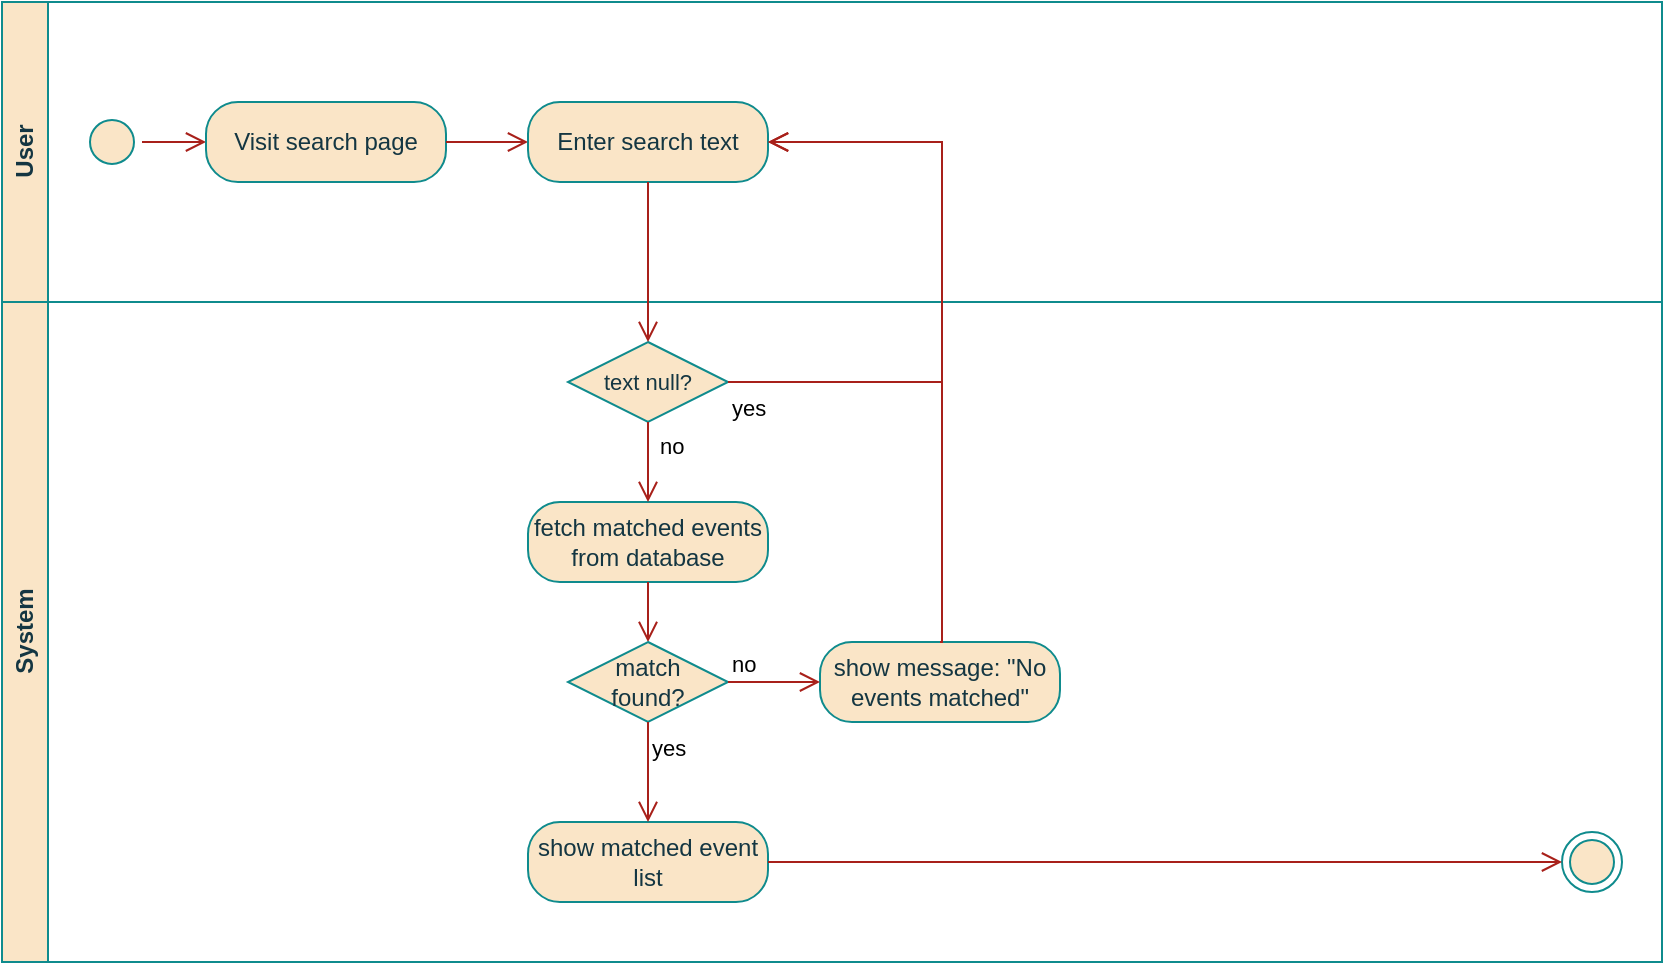 <mxfile version="21.1.8" type="google" pages="17">
  <diagram name="Search_rafiqul" id="WViiQdk_RU10bLhrTszR">
    <mxGraphModel grid="1" page="1" gridSize="10" guides="1" tooltips="1" connect="1" arrows="1" fold="1" pageScale="1" pageWidth="850" pageHeight="1100" math="0" shadow="0">
      <root>
        <mxCell id="0" />
        <mxCell id="1" parent="0" />
        <mxCell id="BDr0jwCQpWOanLaltkYm-1" value="System" style="swimlane;horizontal=0;whiteSpace=wrap;html=1;labelBackgroundColor=none;fillColor=#FAE5C7;strokeColor=#0F8B8D;fontColor=#143642;" vertex="1" parent="1">
          <mxGeometry x="10" y="320" width="830" height="330" as="geometry" />
        </mxCell>
        <mxCell id="BDr0jwCQpWOanLaltkYm-8" value="&lt;font style=&quot;font-size: 11px;&quot;&gt;text null?&lt;/font&gt;" style="rhombus;whiteSpace=wrap;html=1;fontColor=#143642;fillColor=#FAE5C7;strokeColor=#0F8B8D;labelBackgroundColor=none;" vertex="1" parent="BDr0jwCQpWOanLaltkYm-1">
          <mxGeometry x="283" y="20" width="80" height="40" as="geometry" />
        </mxCell>
        <mxCell id="BDr0jwCQpWOanLaltkYm-17" value="fetch matched events from database" style="rounded=1;whiteSpace=wrap;html=1;arcSize=40;fontColor=#143642;fillColor=#FAE5C7;strokeColor=#0F8B8D;labelBackgroundColor=none;" vertex="1" parent="BDr0jwCQpWOanLaltkYm-1">
          <mxGeometry x="263" y="100" width="120" height="40" as="geometry" />
        </mxCell>
        <mxCell id="BDr0jwCQpWOanLaltkYm-18" value="" style="edgeStyle=orthogonalEdgeStyle;html=1;verticalAlign=bottom;endArrow=open;endSize=8;strokeColor=#A8201A;rounded=0;entryX=0.5;entryY=0;entryDx=0;entryDy=0;labelBackgroundColor=none;fontColor=default;" edge="1" parent="BDr0jwCQpWOanLaltkYm-1" source="BDr0jwCQpWOanLaltkYm-17" target="BDr0jwCQpWOanLaltkYm-23">
          <mxGeometry relative="1" as="geometry">
            <mxPoint x="320" y="250" as="targetPoint" />
          </mxGeometry>
        </mxCell>
        <mxCell id="BDr0jwCQpWOanLaltkYm-9" value="no" style="edgeStyle=orthogonalEdgeStyle;html=1;align=left;verticalAlign=bottom;endArrow=open;endSize=8;strokeColor=#A8201A;rounded=0;labelBackgroundColor=none;fontColor=default;" edge="1" parent="BDr0jwCQpWOanLaltkYm-1" source="BDr0jwCQpWOanLaltkYm-8" target="BDr0jwCQpWOanLaltkYm-17">
          <mxGeometry x="0.019" y="4" relative="1" as="geometry">
            <mxPoint x="580" y="-120" as="targetPoint" />
            <mxPoint as="offset" />
          </mxGeometry>
        </mxCell>
        <mxCell id="BDr0jwCQpWOanLaltkYm-19" value="show message: &quot;No events matched&quot;" style="rounded=1;whiteSpace=wrap;html=1;arcSize=40;fontColor=#143642;fillColor=#FAE5C7;strokeColor=#0F8B8D;labelBackgroundColor=none;" vertex="1" parent="BDr0jwCQpWOanLaltkYm-1">
          <mxGeometry x="409" y="170" width="120" height="40" as="geometry" />
        </mxCell>
        <mxCell id="BDr0jwCQpWOanLaltkYm-23" value="&lt;font style=&quot;font-size: 12px;&quot;&gt;match &lt;br&gt;found?&lt;/font&gt;" style="rhombus;whiteSpace=wrap;html=1;fontColor=#143642;fillColor=#FAE5C7;strokeColor=#0F8B8D;labelBackgroundColor=none;" vertex="1" parent="BDr0jwCQpWOanLaltkYm-1">
          <mxGeometry x="283" y="170" width="80" height="40" as="geometry" />
        </mxCell>
        <mxCell id="BDr0jwCQpWOanLaltkYm-24" value="no" style="edgeStyle=orthogonalEdgeStyle;html=1;align=left;verticalAlign=bottom;endArrow=open;endSize=8;strokeColor=#A8201A;rounded=0;entryX=0;entryY=0.5;entryDx=0;entryDy=0;labelBackgroundColor=none;fontColor=default;" edge="1" parent="BDr0jwCQpWOanLaltkYm-1" source="BDr0jwCQpWOanLaltkYm-23" target="BDr0jwCQpWOanLaltkYm-19">
          <mxGeometry x="-1" relative="1" as="geometry">
            <mxPoint x="457" y="300" as="targetPoint" />
          </mxGeometry>
        </mxCell>
        <mxCell id="BDr0jwCQpWOanLaltkYm-5" value="" style="ellipse;html=1;shape=endState;fillColor=#FAE5C7;strokeColor=#0F8B8D;labelBackgroundColor=none;fontColor=#143642;" vertex="1" parent="BDr0jwCQpWOanLaltkYm-1">
          <mxGeometry x="780" y="265" width="30" height="30" as="geometry" />
        </mxCell>
        <mxCell id="BDr0jwCQpWOanLaltkYm-21" value="show matched event list" style="rounded=1;whiteSpace=wrap;html=1;arcSize=40;fontColor=#143642;fillColor=#FAE5C7;strokeColor=#0F8B8D;labelBackgroundColor=none;" vertex="1" parent="BDr0jwCQpWOanLaltkYm-1">
          <mxGeometry x="263" y="260" width="120" height="40" as="geometry" />
        </mxCell>
        <mxCell id="BDr0jwCQpWOanLaltkYm-22" value="" style="edgeStyle=orthogonalEdgeStyle;html=1;verticalAlign=bottom;endArrow=open;endSize=8;strokeColor=#A8201A;rounded=0;entryX=0;entryY=0.5;entryDx=0;entryDy=0;labelBackgroundColor=none;fontColor=default;" edge="1" parent="BDr0jwCQpWOanLaltkYm-1" source="BDr0jwCQpWOanLaltkYm-21" target="BDr0jwCQpWOanLaltkYm-5">
          <mxGeometry relative="1" as="geometry">
            <mxPoint x="623" y="266" as="targetPoint" />
          </mxGeometry>
        </mxCell>
        <mxCell id="BDr0jwCQpWOanLaltkYm-25" value="yes" style="edgeStyle=orthogonalEdgeStyle;html=1;align=left;verticalAlign=top;endArrow=open;endSize=8;strokeColor=#A8201A;rounded=0;labelBackgroundColor=none;fontColor=default;" edge="1" parent="BDr0jwCQpWOanLaltkYm-1" source="BDr0jwCQpWOanLaltkYm-23" target="BDr0jwCQpWOanLaltkYm-21">
          <mxGeometry x="-1" relative="1" as="geometry">
            <mxPoint x="317" y="380" as="targetPoint" />
          </mxGeometry>
        </mxCell>
        <mxCell id="BDr0jwCQpWOanLaltkYm-2" value="User" style="swimlane;horizontal=0;whiteSpace=wrap;html=1;labelBackgroundColor=none;fillColor=#FAE5C7;strokeColor=#0F8B8D;fontColor=#143642;" vertex="1" parent="1">
          <mxGeometry x="10" y="170" width="830" height="150" as="geometry" />
        </mxCell>
        <mxCell id="BDr0jwCQpWOanLaltkYm-3" value="" style="ellipse;html=1;shape=startState;fillColor=#FAE5C7;strokeColor=#0F8B8D;labelBackgroundColor=none;fontColor=#143642;" vertex="1" parent="BDr0jwCQpWOanLaltkYm-2">
          <mxGeometry x="40" y="55" width="30" height="30" as="geometry" />
        </mxCell>
        <mxCell id="BDr0jwCQpWOanLaltkYm-4" value="" style="edgeStyle=orthogonalEdgeStyle;html=1;verticalAlign=bottom;endArrow=open;endSize=8;strokeColor=#A8201A;rounded=0;entryX=0;entryY=0.5;entryDx=0;entryDy=0;labelBackgroundColor=none;fontColor=default;" edge="1" parent="BDr0jwCQpWOanLaltkYm-2" source="BDr0jwCQpWOanLaltkYm-3" target="BDr0jwCQpWOanLaltkYm-6">
          <mxGeometry relative="1" as="geometry">
            <mxPoint x="120" y="105" as="targetPoint" />
          </mxGeometry>
        </mxCell>
        <mxCell id="BDr0jwCQpWOanLaltkYm-6" value="Visit search page" style="rounded=1;whiteSpace=wrap;html=1;arcSize=40;fontColor=#143642;fillColor=#FAE5C7;strokeColor=#0F8B8D;labelBackgroundColor=none;" vertex="1" parent="BDr0jwCQpWOanLaltkYm-2">
          <mxGeometry x="102" y="50" width="120" height="40" as="geometry" />
        </mxCell>
        <mxCell id="BDr0jwCQpWOanLaltkYm-7" value="" style="edgeStyle=orthogonalEdgeStyle;html=1;verticalAlign=bottom;endArrow=open;endSize=8;strokeColor=#A8201A;rounded=0;entryX=0;entryY=0.5;entryDx=0;entryDy=0;labelBackgroundColor=none;fontColor=default;" edge="1" parent="BDr0jwCQpWOanLaltkYm-2" source="BDr0jwCQpWOanLaltkYm-6" target="BDr0jwCQpWOanLaltkYm-11">
          <mxGeometry relative="1" as="geometry">
            <mxPoint x="270" y="170" as="targetPoint" />
          </mxGeometry>
        </mxCell>
        <mxCell id="BDr0jwCQpWOanLaltkYm-11" value="Enter search text" style="rounded=1;whiteSpace=wrap;html=1;arcSize=40;fontColor=#143642;fillColor=#FAE5C7;strokeColor=#0F8B8D;labelBackgroundColor=none;" vertex="1" parent="BDr0jwCQpWOanLaltkYm-2">
          <mxGeometry x="263" y="50" width="120" height="40" as="geometry" />
        </mxCell>
        <mxCell id="BDr0jwCQpWOanLaltkYm-16" value="" style="edgeStyle=orthogonalEdgeStyle;html=1;verticalAlign=bottom;endArrow=open;endSize=8;strokeColor=#A8201A;rounded=0;entryX=0.5;entryY=0;entryDx=0;entryDy=0;exitX=0.5;exitY=1;exitDx=0;exitDy=0;labelBackgroundColor=none;fontColor=default;" edge="1" parent="1" source="BDr0jwCQpWOanLaltkYm-11" target="BDr0jwCQpWOanLaltkYm-8">
          <mxGeometry relative="1" as="geometry">
            <mxPoint x="359" y="350" as="targetPoint" />
            <mxPoint x="346" y="245" as="sourcePoint" />
          </mxGeometry>
        </mxCell>
        <mxCell id="BDr0jwCQpWOanLaltkYm-20" value="" style="edgeStyle=orthogonalEdgeStyle;html=1;verticalAlign=bottom;endArrow=open;endSize=8;strokeColor=#A8201A;rounded=0;entryX=1;entryY=0.5;entryDx=0;entryDy=0;exitX=0.5;exitY=0;exitDx=0;exitDy=0;labelBackgroundColor=none;fontColor=default;" edge="1" parent="1" source="BDr0jwCQpWOanLaltkYm-19" target="BDr0jwCQpWOanLaltkYm-11">
          <mxGeometry relative="1" as="geometry">
            <mxPoint x="530" y="420" as="targetPoint" />
            <Array as="points">
              <mxPoint x="480" y="490" />
              <mxPoint x="480" y="240" />
            </Array>
          </mxGeometry>
        </mxCell>
        <mxCell id="BDr0jwCQpWOanLaltkYm-10" value="yes" style="edgeStyle=orthogonalEdgeStyle;html=1;align=left;verticalAlign=top;endArrow=open;endSize=8;strokeColor=#A8201A;rounded=0;entryX=1;entryY=0.5;entryDx=0;entryDy=0;exitX=1;exitY=0.5;exitDx=0;exitDy=0;labelBackgroundColor=none;fontColor=default;" edge="1" parent="1" source="BDr0jwCQpWOanLaltkYm-8" target="BDr0jwCQpWOanLaltkYm-11">
          <mxGeometry x="-1" relative="1" as="geometry">
            <mxPoint x="530" y="240" as="targetPoint" />
            <Array as="points">
              <mxPoint x="480" y="360" />
              <mxPoint x="480" y="240" />
            </Array>
            <mxPoint x="550" y="420" as="sourcePoint" />
          </mxGeometry>
        </mxCell>
      </root>
    </mxGraphModel>
  </diagram>
  <diagram id="Ca__7xKzqxFCaw2c_0Q9" name="mark_rafiqul">
    <mxGraphModel grid="1" page="1" gridSize="10" guides="1" tooltips="1" connect="1" arrows="1" fold="1" pageScale="1" pageWidth="850" pageHeight="1100" math="0" shadow="0">
      <root>
        <mxCell id="0" />
        <mxCell id="1" parent="0" />
        <mxCell id="wHFHQ-w0Uc9nfJ5egN7g-1" value="System" style="swimlane;horizontal=0;whiteSpace=wrap;html=1;labelBackgroundColor=none;fillColor=#FAE5C7;strokeColor=#0F8B8D;fontColor=#143642;" vertex="1" parent="1">
          <mxGeometry x="10" y="320" width="830" height="210" as="geometry" />
        </mxCell>
        <mxCell id="wHFHQ-w0Uc9nfJ5egN7g-2" value="&lt;font style=&quot;font-size: 11px;&quot;&gt;events&amp;gt;0?&lt;/font&gt;" style="rhombus;whiteSpace=wrap;html=1;fontColor=#143642;fillColor=#FAE5C7;strokeColor=#0F8B8D;labelBackgroundColor=none;" vertex="1" parent="wHFHQ-w0Uc9nfJ5egN7g-1">
          <mxGeometry x="118" y="90" width="88" height="46" as="geometry" />
        </mxCell>
        <mxCell id="wHFHQ-w0Uc9nfJ5egN7g-5" value="no" style="edgeStyle=orthogonalEdgeStyle;html=1;align=left;verticalAlign=bottom;endArrow=open;endSize=8;strokeColor=#A8201A;rounded=0;entryX=0.5;entryY=0;entryDx=0;entryDy=0;entryPerimeter=0;labelBackgroundColor=none;fontColor=default;" edge="1" parent="wHFHQ-w0Uc9nfJ5egN7g-1" source="wHFHQ-w0Uc9nfJ5egN7g-2" target="WzfyHp6mx6Vvmknub3rv-1">
          <mxGeometry x="0.019" y="4" relative="1" as="geometry">
            <mxPoint x="162" y="190" as="targetPoint" />
            <mxPoint as="offset" />
          </mxGeometry>
        </mxCell>
        <mxCell id="wHFHQ-w0Uc9nfJ5egN7g-9" value="" style="ellipse;html=1;shape=endState;fillColor=#FAE5C7;strokeColor=#0F8B8D;labelBackgroundColor=none;fontColor=#143642;" vertex="1" parent="wHFHQ-w0Uc9nfJ5egN7g-1">
          <mxGeometry x="760" y="85" width="30" height="30" as="geometry" />
        </mxCell>
        <mxCell id="I0rJPnd7SJ8FutwWcypG-4" value="fetch event list" style="rounded=1;whiteSpace=wrap;html=1;arcSize=40;fontColor=#143642;fillColor=#FAE5C7;strokeColor=#0F8B8D;labelBackgroundColor=none;" vertex="1" parent="wHFHQ-w0Uc9nfJ5egN7g-1">
          <mxGeometry x="102" y="20" width="120" height="40" as="geometry" />
        </mxCell>
        <mxCell id="I0rJPnd7SJ8FutwWcypG-6" value="" style="edgeStyle=orthogonalEdgeStyle;html=1;verticalAlign=bottom;endArrow=open;endSize=8;strokeColor=#A8201A;rounded=0;exitX=0.5;exitY=1;exitDx=0;exitDy=0;entryX=0.5;entryY=0;entryDx=0;entryDy=0;labelBackgroundColor=none;fontColor=default;" edge="1" parent="wHFHQ-w0Uc9nfJ5egN7g-1" source="I0rJPnd7SJ8FutwWcypG-4" target="wHFHQ-w0Uc9nfJ5egN7g-2">
          <mxGeometry relative="1" as="geometry">
            <mxPoint x="172" y="30" as="targetPoint" />
            <mxPoint x="172" y="-50" as="sourcePoint" />
          </mxGeometry>
        </mxCell>
        <mxCell id="WzfyHp6mx6Vvmknub3rv-1" value="" style="verticalLabelPosition=bottom;verticalAlign=top;html=1;shape=mxgraph.flowchart.or;labelBackgroundColor=none;fillColor=#FAE5C7;strokeColor=#0F8B8D;fontColor=#143642;" vertex="1" parent="wHFHQ-w0Uc9nfJ5egN7g-1">
          <mxGeometry x="150" y="170" width="25" height="25" as="geometry" />
        </mxCell>
        <mxCell id="58smHXFMqCvyRAwhOe01-4" value="add event into marked list" style="rounded=1;whiteSpace=wrap;html=1;arcSize=40;fontColor=#143642;fillColor=#FAE5C7;strokeColor=#0F8B8D;labelBackgroundColor=none;" vertex="1" parent="wHFHQ-w0Uc9nfJ5egN7g-1">
          <mxGeometry x="570" y="80" width="120" height="40" as="geometry" />
        </mxCell>
        <mxCell id="58smHXFMqCvyRAwhOe01-5" value="" style="edgeStyle=orthogonalEdgeStyle;html=1;verticalAlign=bottom;endArrow=open;endSize=8;strokeColor=#A8201A;rounded=0;exitX=1;exitY=0.5;exitDx=0;exitDy=0;entryX=0;entryY=0.5;entryDx=0;entryDy=0;labelBackgroundColor=none;fontColor=default;" edge="1" parent="wHFHQ-w0Uc9nfJ5egN7g-1" source="58smHXFMqCvyRAwhOe01-4" target="wHFHQ-w0Uc9nfJ5egN7g-9">
          <mxGeometry relative="1" as="geometry">
            <mxPoint x="770" y="126" as="targetPoint" />
            <mxPoint x="700" y="-70" as="sourcePoint" />
          </mxGeometry>
        </mxCell>
        <mxCell id="wHFHQ-w0Uc9nfJ5egN7g-13" value="User" style="swimlane;horizontal=0;whiteSpace=wrap;html=1;labelBackgroundColor=none;fillColor=#FAE5C7;strokeColor=#0F8B8D;fontColor=#143642;" vertex="1" parent="1">
          <mxGeometry x="10" y="170" width="830" height="150" as="geometry" />
        </mxCell>
        <mxCell id="wHFHQ-w0Uc9nfJ5egN7g-14" value="" style="ellipse;html=1;shape=startState;fillColor=#FAE5C7;strokeColor=#0F8B8D;labelBackgroundColor=none;fontColor=#143642;" vertex="1" parent="wHFHQ-w0Uc9nfJ5egN7g-13">
          <mxGeometry x="40" y="55" width="30" height="30" as="geometry" />
        </mxCell>
        <mxCell id="wHFHQ-w0Uc9nfJ5egN7g-15" value="" style="edgeStyle=orthogonalEdgeStyle;html=1;verticalAlign=bottom;endArrow=open;endSize=8;strokeColor=#A8201A;rounded=0;entryX=0;entryY=0.5;entryDx=0;entryDy=0;labelBackgroundColor=none;fontColor=default;" edge="1" parent="wHFHQ-w0Uc9nfJ5egN7g-13" source="wHFHQ-w0Uc9nfJ5egN7g-14" target="wHFHQ-w0Uc9nfJ5egN7g-16">
          <mxGeometry relative="1" as="geometry">
            <mxPoint x="120" y="105" as="targetPoint" />
          </mxGeometry>
        </mxCell>
        <mxCell id="wHFHQ-w0Uc9nfJ5egN7g-16" value="Visit events page" style="rounded=1;whiteSpace=wrap;html=1;arcSize=40;fontColor=#143642;fillColor=#FAE5C7;strokeColor=#0F8B8D;labelBackgroundColor=none;" vertex="1" parent="wHFHQ-w0Uc9nfJ5egN7g-13">
          <mxGeometry x="102" y="50" width="120" height="40" as="geometry" />
        </mxCell>
        <mxCell id="58smHXFMqCvyRAwhOe01-1" value="show event list" style="rounded=1;whiteSpace=wrap;html=1;arcSize=40;fontColor=#143642;fillColor=#FAE5C7;strokeColor=#0F8B8D;labelBackgroundColor=none;" vertex="1" parent="wHFHQ-w0Uc9nfJ5egN7g-13">
          <mxGeometry x="258" y="50" width="120" height="40" as="geometry" />
        </mxCell>
        <mxCell id="tfZeH3EEdYgSzA991AEE-1" value="choose an event" style="rounded=1;whiteSpace=wrap;html=1;arcSize=40;fontColor=#143642;fillColor=#FAE5C7;strokeColor=#0F8B8D;labelBackgroundColor=none;" vertex="1" parent="wHFHQ-w0Uc9nfJ5egN7g-13">
          <mxGeometry x="415" y="50" width="120" height="40" as="geometry" />
        </mxCell>
        <mxCell id="58smHXFMqCvyRAwhOe01-3" value="" style="edgeStyle=orthogonalEdgeStyle;html=1;verticalAlign=bottom;endArrow=open;endSize=8;strokeColor=#A8201A;rounded=0;exitX=1;exitY=0.5;exitDx=0;exitDy=0;labelBackgroundColor=none;fontColor=default;" edge="1" parent="wHFHQ-w0Uc9nfJ5egN7g-13" source="58smHXFMqCvyRAwhOe01-1" target="tfZeH3EEdYgSzA991AEE-1">
          <mxGeometry relative="1" as="geometry">
            <mxPoint x="518" y="276" as="targetPoint" />
            <mxPoint x="485" y="100" as="sourcePoint" />
            <Array as="points" />
          </mxGeometry>
        </mxCell>
        <mxCell id="I0rJPnd7SJ8FutwWcypG-2" value="mark event" style="rounded=1;whiteSpace=wrap;html=1;arcSize=40;fontColor=#143642;fillColor=#FAE5C7;strokeColor=#0F8B8D;labelBackgroundColor=none;" vertex="1" parent="wHFHQ-w0Uc9nfJ5egN7g-13">
          <mxGeometry x="570" y="50" width="120" height="40" as="geometry" />
        </mxCell>
        <mxCell id="tfZeH3EEdYgSzA991AEE-4" value="" style="edgeStyle=orthogonalEdgeStyle;html=1;verticalAlign=bottom;endArrow=open;endSize=8;strokeColor=#A8201A;rounded=0;entryX=0;entryY=0.5;entryDx=0;entryDy=0;labelBackgroundColor=none;fontColor=default;" edge="1" parent="wHFHQ-w0Uc9nfJ5egN7g-13" source="tfZeH3EEdYgSzA991AEE-1" target="I0rJPnd7SJ8FutwWcypG-2">
          <mxGeometry relative="1" as="geometry">
            <mxPoint x="413" y="268" as="targetPoint" />
            <mxPoint x="433" y="250" as="sourcePoint" />
            <Array as="points" />
          </mxGeometry>
        </mxCell>
        <mxCell id="wHFHQ-w0Uc9nfJ5egN7g-17" value="" style="edgeStyle=orthogonalEdgeStyle;html=1;verticalAlign=bottom;endArrow=open;endSize=8;strokeColor=#A8201A;rounded=0;exitX=0.5;exitY=1;exitDx=0;exitDy=0;entryX=0.5;entryY=0;entryDx=0;entryDy=0;labelBackgroundColor=none;fontColor=default;" edge="1" parent="1" source="wHFHQ-w0Uc9nfJ5egN7g-16" target="I0rJPnd7SJ8FutwWcypG-4">
          <mxGeometry relative="1" as="geometry">
            <mxPoint x="250" y="300" as="targetPoint" />
          </mxGeometry>
        </mxCell>
        <mxCell id="wHFHQ-w0Uc9nfJ5egN7g-21" value="yes" style="edgeStyle=orthogonalEdgeStyle;html=1;align=left;verticalAlign=top;endArrow=open;endSize=8;strokeColor=#A8201A;rounded=0;exitX=1;exitY=0.5;exitDx=0;exitDy=0;entryX=0.5;entryY=1;entryDx=0;entryDy=0;labelBackgroundColor=none;fontColor=default;" edge="1" parent="1" source="wHFHQ-w0Uc9nfJ5egN7g-2" target="58smHXFMqCvyRAwhOe01-1">
          <mxGeometry x="-1" relative="1" as="geometry">
            <mxPoint x="300" y="230" as="targetPoint" />
            <Array as="points" />
            <mxPoint x="550" y="420" as="sourcePoint" />
          </mxGeometry>
        </mxCell>
        <mxCell id="I0rJPnd7SJ8FutwWcypG-15" value="" style="edgeStyle=orthogonalEdgeStyle;html=1;verticalAlign=bottom;endArrow=open;endSize=8;strokeColor=#A8201A;rounded=0;exitX=0.5;exitY=1;exitDx=0;exitDy=0;labelBackgroundColor=none;fontColor=default;" edge="1" parent="1" source="I0rJPnd7SJ8FutwWcypG-2" target="58smHXFMqCvyRAwhOe01-4">
          <mxGeometry relative="1" as="geometry">
            <mxPoint x="202" y="370" as="targetPoint" />
            <mxPoint x="202" y="290" as="sourcePoint" />
          </mxGeometry>
        </mxCell>
      </root>
    </mxGraphModel>
  </diagram>
  <diagram id="SMUckYH0lzlDXjJRq86j" name="unmark_rafiqul">
    <mxGraphModel grid="1" page="1" gridSize="10" guides="1" tooltips="1" connect="1" arrows="1" fold="1" pageScale="1" pageWidth="850" pageHeight="1100" math="0" shadow="0">
      <root>
        <mxCell id="0" />
        <mxCell id="1" parent="0" />
        <mxCell id="4u70zZKyxb-TVBGeDW_P-1" value="System" style="swimlane;horizontal=0;whiteSpace=wrap;html=1;labelBackgroundColor=none;fillColor=#FAE5C7;strokeColor=#0F8B8D;fontColor=#143642;" vertex="1" parent="1">
          <mxGeometry x="10" y="320" width="830" height="210" as="geometry" />
        </mxCell>
        <mxCell id="4u70zZKyxb-TVBGeDW_P-2" value="&lt;font style=&quot;font-size: 11px;&quot;&gt;marked events&amp;gt;0?&lt;/font&gt;" style="rhombus;whiteSpace=wrap;html=1;fontColor=#143642;fillColor=#FAE5C7;strokeColor=#0F8B8D;labelBackgroundColor=none;" vertex="1" parent="4u70zZKyxb-TVBGeDW_P-1">
          <mxGeometry x="118" y="90" width="88" height="46" as="geometry" />
        </mxCell>
        <mxCell id="4u70zZKyxb-TVBGeDW_P-3" value="no" style="edgeStyle=orthogonalEdgeStyle;html=1;align=left;verticalAlign=bottom;endArrow=open;endSize=8;strokeColor=#A8201A;rounded=0;entryX=0.5;entryY=0;entryDx=0;entryDy=0;entryPerimeter=0;labelBackgroundColor=none;fontColor=default;" edge="1" parent="4u70zZKyxb-TVBGeDW_P-1" source="4u70zZKyxb-TVBGeDW_P-2" target="4u70zZKyxb-TVBGeDW_P-7">
          <mxGeometry x="0.019" y="4" relative="1" as="geometry">
            <mxPoint x="162" y="190" as="targetPoint" />
            <mxPoint as="offset" />
          </mxGeometry>
        </mxCell>
        <mxCell id="4u70zZKyxb-TVBGeDW_P-4" value="" style="ellipse;html=1;shape=endState;fillColor=#FAE5C7;strokeColor=#0F8B8D;labelBackgroundColor=none;fontColor=#143642;" vertex="1" parent="4u70zZKyxb-TVBGeDW_P-1">
          <mxGeometry x="760" y="85" width="30" height="30" as="geometry" />
        </mxCell>
        <mxCell id="4u70zZKyxb-TVBGeDW_P-5" value="fetch marked event list" style="rounded=1;whiteSpace=wrap;html=1;arcSize=40;fontColor=#143642;fillColor=#FAE5C7;strokeColor=#0F8B8D;labelBackgroundColor=none;" vertex="1" parent="4u70zZKyxb-TVBGeDW_P-1">
          <mxGeometry x="102" y="20" width="120" height="40" as="geometry" />
        </mxCell>
        <mxCell id="4u70zZKyxb-TVBGeDW_P-6" value="" style="edgeStyle=orthogonalEdgeStyle;html=1;verticalAlign=bottom;endArrow=open;endSize=8;strokeColor=#A8201A;rounded=0;exitX=0.5;exitY=1;exitDx=0;exitDy=0;entryX=0.5;entryY=0;entryDx=0;entryDy=0;labelBackgroundColor=none;fontColor=default;" edge="1" parent="4u70zZKyxb-TVBGeDW_P-1" source="4u70zZKyxb-TVBGeDW_P-5" target="4u70zZKyxb-TVBGeDW_P-2">
          <mxGeometry relative="1" as="geometry">
            <mxPoint x="172" y="30" as="targetPoint" />
            <mxPoint x="172" y="-50" as="sourcePoint" />
          </mxGeometry>
        </mxCell>
        <mxCell id="4u70zZKyxb-TVBGeDW_P-7" value="" style="verticalLabelPosition=bottom;verticalAlign=top;html=1;shape=mxgraph.flowchart.or;labelBackgroundColor=none;fillColor=#FAE5C7;strokeColor=#0F8B8D;fontColor=#143642;" vertex="1" parent="4u70zZKyxb-TVBGeDW_P-1">
          <mxGeometry x="150" y="170" width="25" height="25" as="geometry" />
        </mxCell>
        <mxCell id="4u70zZKyxb-TVBGeDW_P-8" value="remove event from marked list" style="rounded=1;whiteSpace=wrap;html=1;arcSize=40;fontColor=#143642;fillColor=#FAE5C7;strokeColor=#0F8B8D;labelBackgroundColor=none;" vertex="1" parent="4u70zZKyxb-TVBGeDW_P-1">
          <mxGeometry x="570" y="80" width="120" height="40" as="geometry" />
        </mxCell>
        <mxCell id="4u70zZKyxb-TVBGeDW_P-9" value="" style="edgeStyle=orthogonalEdgeStyle;html=1;verticalAlign=bottom;endArrow=open;endSize=8;strokeColor=#A8201A;rounded=0;exitX=1;exitY=0.5;exitDx=0;exitDy=0;entryX=0;entryY=0.5;entryDx=0;entryDy=0;labelBackgroundColor=none;fontColor=default;" edge="1" parent="4u70zZKyxb-TVBGeDW_P-1" source="4u70zZKyxb-TVBGeDW_P-8" target="4u70zZKyxb-TVBGeDW_P-4">
          <mxGeometry relative="1" as="geometry">
            <mxPoint x="770" y="126" as="targetPoint" />
            <mxPoint x="700" y="-70" as="sourcePoint" />
          </mxGeometry>
        </mxCell>
        <mxCell id="4u70zZKyxb-TVBGeDW_P-14" value="show marked event list" style="rounded=1;whiteSpace=wrap;html=1;arcSize=40;fontColor=#143642;fillColor=#FAE5C7;strokeColor=#0F8B8D;labelBackgroundColor=none;" vertex="1" parent="4u70zZKyxb-TVBGeDW_P-1">
          <mxGeometry x="258" y="20" width="120" height="40" as="geometry" />
        </mxCell>
        <mxCell id="4u70zZKyxb-TVBGeDW_P-20" value="yes" style="edgeStyle=orthogonalEdgeStyle;html=1;align=left;verticalAlign=top;endArrow=open;endSize=8;strokeColor=#A8201A;rounded=0;exitX=1;exitY=0.5;exitDx=0;exitDy=0;entryX=0.5;entryY=1;entryDx=0;entryDy=0;labelBackgroundColor=none;fontColor=default;" edge="1" parent="4u70zZKyxb-TVBGeDW_P-1" source="4u70zZKyxb-TVBGeDW_P-2" target="4u70zZKyxb-TVBGeDW_P-14">
          <mxGeometry x="-1" relative="1" as="geometry">
            <mxPoint x="290" y="-90" as="targetPoint" />
            <Array as="points" />
            <mxPoint x="540" y="100" as="sourcePoint" />
          </mxGeometry>
        </mxCell>
        <mxCell id="4u70zZKyxb-TVBGeDW_P-10" value="User" style="swimlane;horizontal=0;whiteSpace=wrap;html=1;labelBackgroundColor=none;fillColor=#FAE5C7;strokeColor=#0F8B8D;fontColor=#143642;" vertex="1" parent="1">
          <mxGeometry x="10" y="170" width="830" height="150" as="geometry" />
        </mxCell>
        <mxCell id="4u70zZKyxb-TVBGeDW_P-11" value="" style="ellipse;html=1;shape=startState;fillColor=#FAE5C7;strokeColor=#0F8B8D;labelBackgroundColor=none;fontColor=#143642;" vertex="1" parent="4u70zZKyxb-TVBGeDW_P-10">
          <mxGeometry x="40" y="55" width="30" height="30" as="geometry" />
        </mxCell>
        <mxCell id="4u70zZKyxb-TVBGeDW_P-12" value="" style="edgeStyle=orthogonalEdgeStyle;html=1;verticalAlign=bottom;endArrow=open;endSize=8;strokeColor=#A8201A;rounded=0;entryX=0;entryY=0.5;entryDx=0;entryDy=0;labelBackgroundColor=none;fontColor=default;" edge="1" parent="4u70zZKyxb-TVBGeDW_P-10" source="4u70zZKyxb-TVBGeDW_P-11" target="4u70zZKyxb-TVBGeDW_P-13">
          <mxGeometry relative="1" as="geometry">
            <mxPoint x="120" y="105" as="targetPoint" />
          </mxGeometry>
        </mxCell>
        <mxCell id="4u70zZKyxb-TVBGeDW_P-13" value="Visit bookmark events page" style="rounded=1;whiteSpace=wrap;html=1;arcSize=40;fontColor=#143642;fillColor=#FAE5C7;strokeColor=#0F8B8D;labelBackgroundColor=none;" vertex="1" parent="4u70zZKyxb-TVBGeDW_P-10">
          <mxGeometry x="102" y="50" width="120" height="40" as="geometry" />
        </mxCell>
        <mxCell id="4u70zZKyxb-TVBGeDW_P-15" value="choose an event" style="rounded=1;whiteSpace=wrap;html=1;arcSize=40;fontColor=#143642;fillColor=#FAE5C7;strokeColor=#0F8B8D;labelBackgroundColor=none;" vertex="1" parent="4u70zZKyxb-TVBGeDW_P-10">
          <mxGeometry x="378" y="50" width="120" height="40" as="geometry" />
        </mxCell>
        <mxCell id="4u70zZKyxb-TVBGeDW_P-17" value="unmark event" style="rounded=1;whiteSpace=wrap;html=1;arcSize=40;fontColor=#143642;fillColor=#FAE5C7;strokeColor=#0F8B8D;labelBackgroundColor=none;" vertex="1" parent="4u70zZKyxb-TVBGeDW_P-10">
          <mxGeometry x="570" y="50" width="120" height="40" as="geometry" />
        </mxCell>
        <mxCell id="4u70zZKyxb-TVBGeDW_P-18" value="" style="edgeStyle=orthogonalEdgeStyle;html=1;verticalAlign=bottom;endArrow=open;endSize=8;strokeColor=#A8201A;rounded=0;entryX=0;entryY=0.5;entryDx=0;entryDy=0;labelBackgroundColor=none;fontColor=default;" edge="1" parent="4u70zZKyxb-TVBGeDW_P-10" source="4u70zZKyxb-TVBGeDW_P-15" target="4u70zZKyxb-TVBGeDW_P-17">
          <mxGeometry relative="1" as="geometry">
            <mxPoint x="413" y="268" as="targetPoint" />
            <mxPoint x="433" y="250" as="sourcePoint" />
            <Array as="points" />
          </mxGeometry>
        </mxCell>
        <mxCell id="4u70zZKyxb-TVBGeDW_P-19" value="" style="edgeStyle=orthogonalEdgeStyle;html=1;verticalAlign=bottom;endArrow=open;endSize=8;strokeColor=#A8201A;rounded=0;exitX=0.5;exitY=1;exitDx=0;exitDy=0;entryX=0.5;entryY=0;entryDx=0;entryDy=0;labelBackgroundColor=none;fontColor=default;" edge="1" parent="1" source="4u70zZKyxb-TVBGeDW_P-13" target="4u70zZKyxb-TVBGeDW_P-5">
          <mxGeometry relative="1" as="geometry">
            <mxPoint x="250" y="300" as="targetPoint" />
          </mxGeometry>
        </mxCell>
        <mxCell id="4u70zZKyxb-TVBGeDW_P-21" value="" style="edgeStyle=orthogonalEdgeStyle;html=1;verticalAlign=bottom;endArrow=open;endSize=8;strokeColor=#A8201A;rounded=0;exitX=0.5;exitY=1;exitDx=0;exitDy=0;labelBackgroundColor=none;fontColor=default;" edge="1" parent="1" source="4u70zZKyxb-TVBGeDW_P-17" target="4u70zZKyxb-TVBGeDW_P-8">
          <mxGeometry relative="1" as="geometry">
            <mxPoint x="202" y="370" as="targetPoint" />
            <mxPoint x="202" y="290" as="sourcePoint" />
          </mxGeometry>
        </mxCell>
        <mxCell id="4u70zZKyxb-TVBGeDW_P-16" value="" style="edgeStyle=orthogonalEdgeStyle;html=1;verticalAlign=bottom;endArrow=open;endSize=8;strokeColor=#A8201A;rounded=0;exitX=0.5;exitY=0;exitDx=0;exitDy=0;entryX=0;entryY=0.5;entryDx=0;entryDy=0;labelBackgroundColor=none;fontColor=default;" edge="1" parent="1" source="4u70zZKyxb-TVBGeDW_P-14" target="4u70zZKyxb-TVBGeDW_P-15">
          <mxGeometry relative="1" as="geometry">
            <mxPoint x="528" y="446" as="targetPoint" />
            <mxPoint x="495" y="270" as="sourcePoint" />
            <Array as="points" />
          </mxGeometry>
        </mxCell>
      </root>
    </mxGraphModel>
  </diagram>
  <diagram id="qnfUK8HnMlCxHq891WF7" name="tag_untag_rafiqul">
    <mxGraphModel grid="1" page="1" gridSize="10" guides="1" tooltips="1" connect="1" arrows="1" fold="1" pageScale="1" pageWidth="850" pageHeight="1100" math="0" shadow="0">
      <root>
        <mxCell id="0" />
        <mxCell id="1" parent="0" />
        <mxCell id="xBuRXFBpDidG2AphRuJL-1" value="System" style="swimlane;horizontal=0;whiteSpace=wrap;html=1;labelBackgroundColor=none;fillColor=#FAE5C7;strokeColor=#0F8B8D;fontColor=#143642;" vertex="1" parent="1">
          <mxGeometry x="10" y="290" width="830" height="210" as="geometry" />
        </mxCell>
        <mxCell id="xBuRXFBpDidG2AphRuJL-2" value="&lt;font style=&quot;font-size: 11px;&quot;&gt;events&amp;gt;0?&lt;/font&gt;" style="rhombus;whiteSpace=wrap;html=1;fontColor=#143642;fillColor=#FAE5C7;strokeColor=#0F8B8D;labelBackgroundColor=none;" vertex="1" parent="xBuRXFBpDidG2AphRuJL-1">
          <mxGeometry x="118" y="90" width="88" height="46" as="geometry" />
        </mxCell>
        <mxCell id="xBuRXFBpDidG2AphRuJL-3" value="no" style="edgeStyle=orthogonalEdgeStyle;html=1;align=left;verticalAlign=bottom;endArrow=open;endSize=8;strokeColor=#A8201A;rounded=0;entryX=0.5;entryY=0;entryDx=0;entryDy=0;entryPerimeter=0;labelBackgroundColor=none;fontColor=default;" edge="1" parent="xBuRXFBpDidG2AphRuJL-1" source="xBuRXFBpDidG2AphRuJL-2" target="xBuRXFBpDidG2AphRuJL-7">
          <mxGeometry x="0.019" y="4" relative="1" as="geometry">
            <mxPoint x="162" y="190" as="targetPoint" />
            <mxPoint as="offset" />
          </mxGeometry>
        </mxCell>
        <mxCell id="xBuRXFBpDidG2AphRuJL-4" value="" style="ellipse;html=1;shape=endState;fillColor=#FAE5C7;strokeColor=#0F8B8D;labelBackgroundColor=none;fontColor=#143642;" vertex="1" parent="xBuRXFBpDidG2AphRuJL-1">
          <mxGeometry x="760" y="93" width="30" height="30" as="geometry" />
        </mxCell>
        <mxCell id="xBuRXFBpDidG2AphRuJL-5" value="fetch event list" style="rounded=1;whiteSpace=wrap;html=1;arcSize=40;fontColor=#143642;fillColor=#FAE5C7;strokeColor=#0F8B8D;labelBackgroundColor=none;" vertex="1" parent="xBuRXFBpDidG2AphRuJL-1">
          <mxGeometry x="102" y="20" width="120" height="40" as="geometry" />
        </mxCell>
        <mxCell id="xBuRXFBpDidG2AphRuJL-6" value="" style="edgeStyle=orthogonalEdgeStyle;html=1;verticalAlign=bottom;endArrow=open;endSize=8;strokeColor=#A8201A;rounded=0;exitX=0.5;exitY=1;exitDx=0;exitDy=0;entryX=0.5;entryY=0;entryDx=0;entryDy=0;labelBackgroundColor=none;fontColor=default;" edge="1" parent="xBuRXFBpDidG2AphRuJL-1" source="xBuRXFBpDidG2AphRuJL-5" target="xBuRXFBpDidG2AphRuJL-2">
          <mxGeometry relative="1" as="geometry">
            <mxPoint x="172" y="30" as="targetPoint" />
            <mxPoint x="172" y="-50" as="sourcePoint" />
          </mxGeometry>
        </mxCell>
        <mxCell id="xBuRXFBpDidG2AphRuJL-7" value="" style="verticalLabelPosition=bottom;verticalAlign=top;html=1;shape=mxgraph.flowchart.or;labelBackgroundColor=none;fillColor=#FAE5C7;strokeColor=#0F8B8D;fontColor=#143642;" vertex="1" parent="xBuRXFBpDidG2AphRuJL-1">
          <mxGeometry x="150" y="170" width="25" height="25" as="geometry" />
        </mxCell>
        <mxCell id="xBuRXFBpDidG2AphRuJL-46" value="add tags" style="rounded=1;whiteSpace=wrap;html=1;arcSize=40;fontColor=#143642;fillColor=#FAE5C7;strokeColor=#0F8B8D;labelBackgroundColor=none;" vertex="1" parent="xBuRXFBpDidG2AphRuJL-1">
          <mxGeometry x="551" y="15" width="120" height="40" as="geometry" />
        </mxCell>
        <mxCell id="xBuRXFBpDidG2AphRuJL-47" value="" style="edgeStyle=orthogonalEdgeStyle;html=1;verticalAlign=bottom;endArrow=open;endSize=8;strokeColor=#A8201A;rounded=0;exitX=1;exitY=0.5;exitDx=0;exitDy=0;entryX=0.5;entryY=0;entryDx=0;entryDy=0;labelBackgroundColor=none;fontColor=default;" edge="1" parent="xBuRXFBpDidG2AphRuJL-1" source="xBuRXFBpDidG2AphRuJL-46" target="xBuRXFBpDidG2AphRuJL-4">
          <mxGeometry relative="1" as="geometry">
            <mxPoint x="758" y="37" as="targetPoint" />
            <Array as="points">
              <mxPoint x="671" y="37" />
              <mxPoint x="775" y="37" />
            </Array>
          </mxGeometry>
        </mxCell>
        <mxCell id="XxHCxom_GXeie04_P4VM-9" value="add/remove tags" style="rounded=1;whiteSpace=wrap;html=1;arcSize=40;fontColor=#143642;fillColor=#FAE5C7;strokeColor=#0F8B8D;labelBackgroundColor=none;" vertex="1" parent="xBuRXFBpDidG2AphRuJL-1">
          <mxGeometry x="396" y="88" width="120" height="40" as="geometry" />
        </mxCell>
        <mxCell id="XxHCxom_GXeie04_P4VM-10" value="" style="edgeStyle=orthogonalEdgeStyle;html=1;verticalAlign=bottom;endArrow=open;endSize=8;strokeColor=#A8201A;rounded=0;entryX=0;entryY=0.5;entryDx=0;entryDy=0;labelBackgroundColor=none;fontColor=default;" edge="1" parent="xBuRXFBpDidG2AphRuJL-1" source="XxHCxom_GXeie04_P4VM-9" target="xBuRXFBpDidG2AphRuJL-4">
          <mxGeometry relative="1" as="geometry">
            <mxPoint x="720" y="104" as="targetPoint" />
          </mxGeometry>
        </mxCell>
        <mxCell id="xBuRXFBpDidG2AphRuJL-14" value="show event list" style="rounded=1;whiteSpace=wrap;html=1;arcSize=40;fontColor=#143642;fillColor=#FAE5C7;strokeColor=#0F8B8D;labelBackgroundColor=none;" vertex="1" parent="xBuRXFBpDidG2AphRuJL-1">
          <mxGeometry x="260" y="20" width="120" height="40" as="geometry" />
        </mxCell>
        <mxCell id="xBuRXFBpDidG2AphRuJL-20" value="yes" style="edgeStyle=orthogonalEdgeStyle;html=1;align=left;verticalAlign=top;endArrow=open;endSize=8;strokeColor=#A8201A;rounded=0;exitX=1;exitY=0.5;exitDx=0;exitDy=0;entryX=0.5;entryY=1;entryDx=0;entryDy=0;labelBackgroundColor=none;fontColor=default;" edge="1" parent="xBuRXFBpDidG2AphRuJL-1" source="xBuRXFBpDidG2AphRuJL-2" target="xBuRXFBpDidG2AphRuJL-14">
          <mxGeometry x="-1" relative="1" as="geometry">
            <mxPoint x="290" y="-90" as="targetPoint" />
            <Array as="points" />
            <mxPoint x="540" y="100" as="sourcePoint" />
          </mxGeometry>
        </mxCell>
        <mxCell id="xBuRXFBpDidG2AphRuJL-10" value="User" style="swimlane;horizontal=0;whiteSpace=wrap;html=1;labelBackgroundColor=none;fillColor=#FAE5C7;strokeColor=#0F8B8D;fontColor=#143642;" vertex="1" parent="1">
          <mxGeometry x="10" y="140" width="830" height="150" as="geometry" />
        </mxCell>
        <mxCell id="xBuRXFBpDidG2AphRuJL-11" value="" style="ellipse;html=1;shape=startState;fillColor=#FAE5C7;strokeColor=#0F8B8D;labelBackgroundColor=none;fontColor=#143642;" vertex="1" parent="xBuRXFBpDidG2AphRuJL-10">
          <mxGeometry x="40" y="55" width="30" height="30" as="geometry" />
        </mxCell>
        <mxCell id="xBuRXFBpDidG2AphRuJL-12" value="" style="edgeStyle=orthogonalEdgeStyle;html=1;verticalAlign=bottom;endArrow=open;endSize=8;strokeColor=#A8201A;rounded=0;entryX=0;entryY=0.5;entryDx=0;entryDy=0;labelBackgroundColor=none;fontColor=default;" edge="1" parent="xBuRXFBpDidG2AphRuJL-10" source="xBuRXFBpDidG2AphRuJL-11" target="xBuRXFBpDidG2AphRuJL-13">
          <mxGeometry relative="1" as="geometry">
            <mxPoint x="120" y="105" as="targetPoint" />
          </mxGeometry>
        </mxCell>
        <mxCell id="xBuRXFBpDidG2AphRuJL-13" value="Visit events page" style="rounded=1;whiteSpace=wrap;html=1;arcSize=40;fontColor=#143642;fillColor=#FAE5C7;strokeColor=#0F8B8D;labelBackgroundColor=none;" vertex="1" parent="xBuRXFBpDidG2AphRuJL-10">
          <mxGeometry x="102" y="50" width="120" height="40" as="geometry" />
        </mxCell>
        <mxCell id="xBuRXFBpDidG2AphRuJL-15" value="choose an event" style="rounded=1;whiteSpace=wrap;html=1;arcSize=40;fontColor=#143642;fillColor=#FAE5C7;strokeColor=#0F8B8D;labelBackgroundColor=none;" vertex="1" parent="xBuRXFBpDidG2AphRuJL-10">
          <mxGeometry x="396" y="50" width="120" height="40" as="geometry" />
        </mxCell>
        <mxCell id="xBuRXFBpDidG2AphRuJL-38" value="tags &amp;gt; 0" style="rhombus;whiteSpace=wrap;html=1;fontColor=#143642;fillColor=#FAE5C7;strokeColor=#0F8B8D;labelBackgroundColor=none;" vertex="1" parent="xBuRXFBpDidG2AphRuJL-10">
          <mxGeometry x="416" y="165" width="80" height="40" as="geometry" />
        </mxCell>
        <mxCell id="xBuRXFBpDidG2AphRuJL-42" value="" style="edgeStyle=orthogonalEdgeStyle;html=1;verticalAlign=bottom;endArrow=open;endSize=8;strokeColor=#A8201A;rounded=0;entryX=0.5;entryY=0;entryDx=0;entryDy=0;exitX=0.5;exitY=1;exitDx=0;exitDy=0;labelBackgroundColor=none;fontColor=default;" edge="1" parent="xBuRXFBpDidG2AphRuJL-10" source="xBuRXFBpDidG2AphRuJL-15" target="xBuRXFBpDidG2AphRuJL-38">
          <mxGeometry relative="1" as="geometry">
            <mxPoint x="580" y="80" as="targetPoint" />
            <mxPoint x="526" y="80" as="sourcePoint" />
            <Array as="points" />
          </mxGeometry>
        </mxCell>
        <mxCell id="xBuRXFBpDidG2AphRuJL-19" value="" style="edgeStyle=orthogonalEdgeStyle;html=1;verticalAlign=bottom;endArrow=open;endSize=8;strokeColor=#A8201A;rounded=0;exitX=0.5;exitY=1;exitDx=0;exitDy=0;entryX=0.5;entryY=0;entryDx=0;entryDy=0;labelBackgroundColor=none;fontColor=default;" edge="1" parent="1" source="xBuRXFBpDidG2AphRuJL-13" target="xBuRXFBpDidG2AphRuJL-5">
          <mxGeometry relative="1" as="geometry">
            <mxPoint x="250" y="270" as="targetPoint" />
          </mxGeometry>
        </mxCell>
        <mxCell id="xBuRXFBpDidG2AphRuJL-40" value="no" style="edgeStyle=orthogonalEdgeStyle;html=1;align=left;verticalAlign=bottom;endArrow=open;endSize=8;strokeColor=#A8201A;rounded=0;entryX=0;entryY=0.5;entryDx=0;entryDy=0;labelBackgroundColor=none;fontColor=default;" edge="1" parent="1" source="xBuRXFBpDidG2AphRuJL-38" target="xBuRXFBpDidG2AphRuJL-46">
          <mxGeometry x="-1" relative="1" as="geometry">
            <mxPoint x="567" y="325" as="targetPoint" />
          </mxGeometry>
        </mxCell>
        <mxCell id="xBuRXFBpDidG2AphRuJL-39" value="yes" style="edgeStyle=orthogonalEdgeStyle;html=1;align=left;verticalAlign=top;endArrow=open;endSize=8;strokeColor=#A8201A;rounded=0;labelBackgroundColor=none;fontColor=default;" edge="1" parent="1" source="xBuRXFBpDidG2AphRuJL-38" target="XxHCxom_GXeie04_P4VM-9">
          <mxGeometry x="-1" relative="1" as="geometry">
            <mxPoint x="466" y="392" as="targetPoint" />
          </mxGeometry>
        </mxCell>
        <mxCell id="xBuRXFBpDidG2AphRuJL-16" value="" style="edgeStyle=orthogonalEdgeStyle;html=1;verticalAlign=bottom;endArrow=open;endSize=8;strokeColor=#A8201A;rounded=0;exitX=0.5;exitY=0;exitDx=0;exitDy=0;entryX=0;entryY=0.5;entryDx=0;entryDy=0;labelBackgroundColor=none;fontColor=default;" edge="1" parent="1" source="xBuRXFBpDidG2AphRuJL-14" target="xBuRXFBpDidG2AphRuJL-15">
          <mxGeometry relative="1" as="geometry">
            <mxPoint x="528" y="416" as="targetPoint" />
            <mxPoint x="495" y="240" as="sourcePoint" />
            <Array as="points" />
          </mxGeometry>
        </mxCell>
      </root>
    </mxGraphModel>
  </diagram>
  <diagram id="RS_lTbtODu_jBuVGzAIN" name="send_message_viktoria">
    <mxGraphModel grid="1" page="1" gridSize="10" guides="1" tooltips="1" connect="1" arrows="1" fold="1" pageScale="1" pageWidth="827" pageHeight="1169" background="none" math="0" shadow="0">
      <root>
        <mxCell id="0" />
        <mxCell id="1" parent="0" />
        <mxCell id="Yyiiha9QJOYIhdU6YxAq-1" value="System" style="swimlane;html=1;startSize=20;horizontal=0;labelBackgroundColor=none;fillColor=#FAE5C7;strokeColor=#0F8B8D;fontColor=#143642;" vertex="1" parent="1">
          <mxGeometry x="40" y="511" width="720" height="120" as="geometry" />
        </mxCell>
        <mxCell id="Yyiiha9QJOYIhdU6YxAq-8" value="" style="ellipse;html=1;shape=endState;fillColor=#FAE5C7;strokeColor=#0F8B8D;labelBackgroundColor=none;fontColor=#143642;" vertex="1" parent="Yyiiha9QJOYIhdU6YxAq-1">
          <mxGeometry x="662" y="45" width="30" height="30" as="geometry" />
        </mxCell>
        <mxCell id="EKFbTFmS5b_UEz4XKb2Y-5" value="Check the attendees" style="rounded=1;whiteSpace=wrap;html=1;arcSize=40;fontColor=#143642;fillColor=#FAE5C7;strokeColor=#0F8B8D;labelBackgroundColor=none;" vertex="1" parent="Yyiiha9QJOYIhdU6YxAq-1">
          <mxGeometry x="160" y="40" width="120" height="40" as="geometry" />
        </mxCell>
        <mxCell id="EKFbTFmS5b_UEz4XKb2Y-6" value="" style="edgeStyle=orthogonalEdgeStyle;html=1;verticalAlign=bottom;endArrow=open;endSize=8;strokeColor=#A8201A;rounded=0;entryX=0;entryY=0.5;entryDx=0;entryDy=0;labelBackgroundColor=none;fontColor=default;" edge="1" parent="Yyiiha9QJOYIhdU6YxAq-1" source="EKFbTFmS5b_UEz4XKb2Y-5" target="EKFbTFmS5b_UEz4XKb2Y-7">
          <mxGeometry relative="1" as="geometry">
            <mxPoint x="130" y="156" as="targetPoint" />
          </mxGeometry>
        </mxCell>
        <mxCell id="EKFbTFmS5b_UEz4XKb2Y-7" value="&lt;font style=&quot;font-size: 10px;&quot;&gt;Event has attendees?&lt;/font&gt;" style="rhombus;whiteSpace=wrap;html=1;fontColor=#143642;fillColor=#FAE5C7;strokeColor=#0F8B8D;labelBackgroundColor=none;" vertex="1" parent="Yyiiha9QJOYIhdU6YxAq-1">
          <mxGeometry x="360" y="40" width="80" height="40" as="geometry" />
        </mxCell>
        <mxCell id="EKFbTFmS5b_UEz4XKb2Y-10" value="Send the message to all attendees" style="rounded=1;whiteSpace=wrap;html=1;arcSize=40;fontColor=#143642;fillColor=#FAE5C7;strokeColor=#0F8B8D;labelBackgroundColor=none;" vertex="1" parent="Yyiiha9QJOYIhdU6YxAq-1">
          <mxGeometry x="490" y="40" width="120" height="40" as="geometry" />
        </mxCell>
        <mxCell id="EKFbTFmS5b_UEz4XKb2Y-11" value="" style="edgeStyle=orthogonalEdgeStyle;html=1;verticalAlign=bottom;endArrow=open;endSize=8;strokeColor=#A8201A;rounded=0;entryX=0;entryY=0.5;entryDx=0;entryDy=0;labelBackgroundColor=none;fontColor=default;" edge="1" parent="Yyiiha9QJOYIhdU6YxAq-1" source="EKFbTFmS5b_UEz4XKb2Y-10" target="Yyiiha9QJOYIhdU6YxAq-8">
          <mxGeometry relative="1" as="geometry">
            <mxPoint x="550" y="289" as="targetPoint" />
          </mxGeometry>
        </mxCell>
        <mxCell id="Yyiiha9QJOYIhdU6YxAq-9" value="User" style="swimlane;html=1;startSize=20;horizontal=0;labelBackgroundColor=none;fillColor=#FAE5C7;strokeColor=#0F8B8D;fontColor=#143642;" vertex="1" parent="1">
          <mxGeometry x="40" y="347" width="720" height="164" as="geometry" />
        </mxCell>
        <mxCell id="Yyiiha9QJOYIhdU6YxAq-16" value="" style="ellipse;html=1;shape=endState;fillColor=#FAE5C7;strokeColor=#0F8B8D;labelBackgroundColor=none;fontColor=#143642;" vertex="1" parent="Yyiiha9QJOYIhdU6YxAq-9">
          <mxGeometry x="669" y="23" width="30" height="30" as="geometry" />
        </mxCell>
        <mxCell id="Yyiiha9QJOYIhdU6YxAq-17" value="" style="ellipse;html=1;shape=startState;fillColor=#FAE5C7;strokeColor=#0F8B8D;labelBackgroundColor=none;fontColor=#143642;" vertex="1" parent="Yyiiha9QJOYIhdU6YxAq-9">
          <mxGeometry x="32" y="62" width="30" height="30" as="geometry" />
        </mxCell>
        <mxCell id="Yyiiha9QJOYIhdU6YxAq-18" value="" style="edgeStyle=orthogonalEdgeStyle;html=1;verticalAlign=bottom;endArrow=open;endSize=8;strokeColor=#A8201A;rounded=0;labelBackgroundColor=none;fontColor=default;" edge="1" parent="Yyiiha9QJOYIhdU6YxAq-9" source="Yyiiha9QJOYIhdU6YxAq-17">
          <mxGeometry relative="1" as="geometry">
            <mxPoint x="89" y="77" as="targetPoint" />
          </mxGeometry>
        </mxCell>
        <mxCell id="EKFbTFmS5b_UEz4XKb2Y-1" value="Open the event inventory" style="rounded=1;whiteSpace=wrap;html=1;arcSize=40;fontColor=#143642;fillColor=#FAE5C7;strokeColor=#0F8B8D;labelBackgroundColor=none;" vertex="1" parent="Yyiiha9QJOYIhdU6YxAq-9">
          <mxGeometry x="90" y="57" width="120" height="40" as="geometry" />
        </mxCell>
        <mxCell id="EKFbTFmS5b_UEz4XKb2Y-2" value="" style="edgeStyle=orthogonalEdgeStyle;html=1;verticalAlign=bottom;endArrow=open;endSize=8;strokeColor=#A8201A;rounded=0;entryX=0;entryY=0.5;entryDx=0;entryDy=0;labelBackgroundColor=none;fontColor=default;" edge="1" parent="Yyiiha9QJOYIhdU6YxAq-9" source="EKFbTFmS5b_UEz4XKb2Y-1" target="EKFbTFmS5b_UEz4XKb2Y-3">
          <mxGeometry relative="1" as="geometry">
            <mxPoint x="250" y="143" as="targetPoint" />
          </mxGeometry>
        </mxCell>
        <mxCell id="EKFbTFmS5b_UEz4XKb2Y-3" value="Select the event" style="rounded=1;whiteSpace=wrap;html=1;arcSize=40;fontColor=#143642;fillColor=#FAE5C7;strokeColor=#0F8B8D;labelBackgroundColor=none;" vertex="1" parent="Yyiiha9QJOYIhdU6YxAq-9">
          <mxGeometry x="250" y="57" width="120" height="40" as="geometry" />
        </mxCell>
        <mxCell id="EKFbTFmS5b_UEz4XKb2Y-13" value="Create a message for all the event attendees" style="rounded=1;whiteSpace=wrap;html=1;arcSize=40;fontColor=#143642;fillColor=#FAE5C7;strokeColor=#0F8B8D;labelBackgroundColor=none;" vertex="1" parent="Yyiiha9QJOYIhdU6YxAq-9">
          <mxGeometry x="475" y="83" width="150" height="60" as="geometry" />
        </mxCell>
        <mxCell id="EKFbTFmS5b_UEz4XKb2Y-15" value="See that there are no attendees" style="rounded=1;whiteSpace=wrap;html=1;arcSize=40;fontColor=#143642;fillColor=#FAE5C7;strokeColor=#0F8B8D;labelBackgroundColor=none;" vertex="1" parent="Yyiiha9QJOYIhdU6YxAq-9">
          <mxGeometry x="480" y="14" width="140" height="48" as="geometry" />
        </mxCell>
        <mxCell id="EKFbTFmS5b_UEz4XKb2Y-16" value="" style="edgeStyle=orthogonalEdgeStyle;html=1;verticalAlign=bottom;endArrow=open;endSize=8;strokeColor=#A8201A;rounded=0;entryX=0;entryY=0.5;entryDx=0;entryDy=0;labelBackgroundColor=none;fontColor=default;" edge="1" parent="Yyiiha9QJOYIhdU6YxAq-9" source="EKFbTFmS5b_UEz4XKb2Y-15" target="Yyiiha9QJOYIhdU6YxAq-16">
          <mxGeometry relative="1" as="geometry">
            <mxPoint x="620" y="23" as="targetPoint" />
          </mxGeometry>
        </mxCell>
        <mxCell id="EKFbTFmS5b_UEz4XKb2Y-4" value="" style="edgeStyle=orthogonalEdgeStyle;html=1;verticalAlign=bottom;endArrow=open;endSize=8;strokeColor=#A8201A;rounded=0;entryX=0.5;entryY=0;entryDx=0;entryDy=0;labelBackgroundColor=none;fontColor=default;" edge="1" parent="1" source="EKFbTFmS5b_UEz4XKb2Y-3" target="EKFbTFmS5b_UEz4XKb2Y-5">
          <mxGeometry relative="1" as="geometry">
            <mxPoint x="311" y="520" as="targetPoint" />
          </mxGeometry>
        </mxCell>
        <mxCell id="EKFbTFmS5b_UEz4XKb2Y-9" value="yes" style="edgeStyle=orthogonalEdgeStyle;html=1;align=left;verticalAlign=top;endArrow=open;endSize=8;strokeColor=#A8201A;rounded=0;entryX=0;entryY=0.5;entryDx=0;entryDy=0;labelBackgroundColor=none;fontColor=default;" edge="1" parent="1" source="EKFbTFmS5b_UEz4XKb2Y-7" target="EKFbTFmS5b_UEz4XKb2Y-13">
          <mxGeometry x="-1" relative="1" as="geometry">
            <mxPoint x="450" y="656" as="targetPoint" />
          </mxGeometry>
        </mxCell>
        <mxCell id="EKFbTFmS5b_UEz4XKb2Y-8" value="no" style="edgeStyle=orthogonalEdgeStyle;html=1;align=left;verticalAlign=bottom;endArrow=open;endSize=8;strokeColor=#A8201A;rounded=0;exitX=0.5;exitY=0;exitDx=0;exitDy=0;entryX=0;entryY=0.5;entryDx=0;entryDy=0;labelBackgroundColor=none;fontColor=default;" edge="1" parent="1" source="EKFbTFmS5b_UEz4XKb2Y-7" target="EKFbTFmS5b_UEz4XKb2Y-15">
          <mxGeometry x="-1" relative="1" as="geometry">
            <mxPoint x="520" y="385" as="targetPoint" />
            <Array as="points">
              <mxPoint x="440" y="385" />
            </Array>
          </mxGeometry>
        </mxCell>
        <mxCell id="EKFbTFmS5b_UEz4XKb2Y-14" value="" style="edgeStyle=orthogonalEdgeStyle;html=1;verticalAlign=bottom;endArrow=open;endSize=8;strokeColor=#A8201A;rounded=0;labelBackgroundColor=none;fontColor=default;" edge="1" parent="1" source="EKFbTFmS5b_UEz4XKb2Y-13" target="EKFbTFmS5b_UEz4XKb2Y-10">
          <mxGeometry relative="1" as="geometry">
            <mxPoint x="690" y="580" as="targetPoint" />
          </mxGeometry>
        </mxCell>
      </root>
    </mxGraphModel>
  </diagram>
  <diagram name="attend_viktoria" id="rQqPTFYmIV0FMw_h4hnQ">
    <mxGraphModel grid="0" page="1" gridSize="10" guides="1" tooltips="1" connect="1" arrows="1" fold="1" pageScale="1" pageWidth="827" pageHeight="1169" background="none" math="0" shadow="0">
      <root>
        <mxCell id="7qGehfIblfRxyHZSb7zV-0" />
        <mxCell id="7qGehfIblfRxyHZSb7zV-1" parent="7qGehfIblfRxyHZSb7zV-0" />
        <mxCell id="7qGehfIblfRxyHZSb7zV-2" value="System" style="swimlane;html=1;startSize=20;horizontal=0;labelBackgroundColor=none;fillColor=#FAE5C7;strokeColor=#0F8B8D;fontColor=#143642;" vertex="1" parent="7qGehfIblfRxyHZSb7zV-1">
          <mxGeometry x="40" y="511" width="720" height="120" as="geometry" />
        </mxCell>
        <mxCell id="7qGehfIblfRxyHZSb7zV-3" value="" style="ellipse;html=1;shape=endState;fillColor=#FAE5C7;strokeColor=#0F8B8D;labelBackgroundColor=none;fontColor=#143642;" vertex="1" parent="7qGehfIblfRxyHZSb7zV-2">
          <mxGeometry x="662" y="45" width="30" height="30" as="geometry" />
        </mxCell>
        <mxCell id="7qGehfIblfRxyHZSb7zV-4" value="Check the capacity" style="rounded=1;whiteSpace=wrap;html=1;arcSize=40;fontColor=#143642;fillColor=#FAE5C7;strokeColor=#0F8B8D;labelBackgroundColor=none;" vertex="1" parent="7qGehfIblfRxyHZSb7zV-2">
          <mxGeometry x="160" y="40" width="120" height="40" as="geometry" />
        </mxCell>
        <mxCell id="7qGehfIblfRxyHZSb7zV-5" value="" style="edgeStyle=orthogonalEdgeStyle;html=1;verticalAlign=bottom;endArrow=open;endSize=8;strokeColor=#A8201A;rounded=0;entryX=0;entryY=0.5;entryDx=0;entryDy=0;labelBackgroundColor=none;fontColor=default;" edge="1" parent="7qGehfIblfRxyHZSb7zV-2" source="7qGehfIblfRxyHZSb7zV-4" target="7qGehfIblfRxyHZSb7zV-6">
          <mxGeometry relative="1" as="geometry">
            <mxPoint x="130" y="156" as="targetPoint" />
          </mxGeometry>
        </mxCell>
        <mxCell id="7qGehfIblfRxyHZSb7zV-6" value="&lt;font style=&quot;font-size: 10px;&quot;&gt;Event has vacancies?&lt;/font&gt;" style="rhombus;whiteSpace=wrap;html=1;fontColor=#143642;fillColor=#FAE5C7;strokeColor=#0F8B8D;labelBackgroundColor=none;" vertex="1" parent="7qGehfIblfRxyHZSb7zV-2">
          <mxGeometry x="360" y="40" width="80" height="40" as="geometry" />
        </mxCell>
        <mxCell id="7qGehfIblfRxyHZSb7zV-7" value="Add attendee to the event attendees list" style="rounded=1;whiteSpace=wrap;html=1;arcSize=40;fontColor=#143642;fillColor=#FAE5C7;strokeColor=#0F8B8D;labelBackgroundColor=none;" vertex="1" parent="7qGehfIblfRxyHZSb7zV-2">
          <mxGeometry x="490" y="40" width="120" height="40" as="geometry" />
        </mxCell>
        <mxCell id="7qGehfIblfRxyHZSb7zV-8" value="" style="edgeStyle=orthogonalEdgeStyle;html=1;verticalAlign=bottom;endArrow=open;endSize=8;strokeColor=#A8201A;rounded=0;entryX=0;entryY=0.5;entryDx=0;entryDy=0;labelBackgroundColor=none;fontColor=default;" edge="1" parent="7qGehfIblfRxyHZSb7zV-2" source="7qGehfIblfRxyHZSb7zV-7" target="7qGehfIblfRxyHZSb7zV-3">
          <mxGeometry relative="1" as="geometry">
            <mxPoint x="550" y="289" as="targetPoint" />
          </mxGeometry>
        </mxCell>
        <mxCell id="7qGehfIblfRxyHZSb7zV-9" value="User" style="swimlane;html=1;startSize=20;horizontal=0;labelBackgroundColor=none;fillColor=#FAE5C7;strokeColor=#0F8B8D;fontColor=#143642;" vertex="1" parent="7qGehfIblfRxyHZSb7zV-1">
          <mxGeometry x="40" y="347" width="720" height="164" as="geometry" />
        </mxCell>
        <mxCell id="7qGehfIblfRxyHZSb7zV-10" value="" style="ellipse;html=1;shape=endState;fillColor=#FAE5C7;strokeColor=#0F8B8D;labelBackgroundColor=none;fontColor=#143642;" vertex="1" parent="7qGehfIblfRxyHZSb7zV-9">
          <mxGeometry x="669" y="23" width="30" height="30" as="geometry" />
        </mxCell>
        <mxCell id="7qGehfIblfRxyHZSb7zV-11" value="" style="ellipse;html=1;shape=startState;fillColor=#FAE5C7;strokeColor=#0F8B8D;labelBackgroundColor=none;fontColor=#143642;" vertex="1" parent="7qGehfIblfRxyHZSb7zV-9">
          <mxGeometry x="32" y="62" width="30" height="30" as="geometry" />
        </mxCell>
        <mxCell id="7qGehfIblfRxyHZSb7zV-12" value="" style="edgeStyle=orthogonalEdgeStyle;html=1;verticalAlign=bottom;endArrow=open;endSize=8;strokeColor=#A8201A;rounded=0;labelBackgroundColor=none;fontColor=default;" edge="1" parent="7qGehfIblfRxyHZSb7zV-9" source="7qGehfIblfRxyHZSb7zV-11">
          <mxGeometry relative="1" as="geometry">
            <mxPoint x="89" y="77" as="targetPoint" />
          </mxGeometry>
        </mxCell>
        <mxCell id="7qGehfIblfRxyHZSb7zV-13" value="Open the event inventory" style="rounded=1;whiteSpace=wrap;html=1;arcSize=40;fontColor=#143642;fillColor=#FAE5C7;strokeColor=#0F8B8D;labelBackgroundColor=none;" vertex="1" parent="7qGehfIblfRxyHZSb7zV-9">
          <mxGeometry x="90" y="57" width="120" height="40" as="geometry" />
        </mxCell>
        <mxCell id="7qGehfIblfRxyHZSb7zV-14" value="" style="edgeStyle=orthogonalEdgeStyle;html=1;verticalAlign=bottom;endArrow=open;endSize=8;strokeColor=#A8201A;rounded=0;entryX=0;entryY=0.5;entryDx=0;entryDy=0;labelBackgroundColor=none;fontColor=default;" edge="1" parent="7qGehfIblfRxyHZSb7zV-9" source="7qGehfIblfRxyHZSb7zV-13" target="7qGehfIblfRxyHZSb7zV-15">
          <mxGeometry relative="1" as="geometry">
            <mxPoint x="250" y="143" as="targetPoint" />
          </mxGeometry>
        </mxCell>
        <mxCell id="7qGehfIblfRxyHZSb7zV-15" value="Select the event" style="rounded=1;whiteSpace=wrap;html=1;arcSize=40;fontColor=#143642;fillColor=#FAE5C7;strokeColor=#0F8B8D;labelBackgroundColor=none;" vertex="1" parent="7qGehfIblfRxyHZSb7zV-9">
          <mxGeometry x="250" y="57" width="120" height="40" as="geometry" />
        </mxCell>
        <mxCell id="7qGehfIblfRxyHZSb7zV-16" value="Buy the ticket for an event" style="rounded=1;whiteSpace=wrap;html=1;arcSize=40;fontColor=#143642;fillColor=#FAE5C7;strokeColor=#0F8B8D;labelBackgroundColor=none;" vertex="1" parent="7qGehfIblfRxyHZSb7zV-9">
          <mxGeometry x="475" y="83" width="150" height="60" as="geometry" />
        </mxCell>
        <mxCell id="7qGehfIblfRxyHZSb7zV-17" value="See that there are no vacancies" style="rounded=1;whiteSpace=wrap;html=1;arcSize=40;fontColor=#143642;fillColor=#FAE5C7;strokeColor=#0F8B8D;labelBackgroundColor=none;" vertex="1" parent="7qGehfIblfRxyHZSb7zV-9">
          <mxGeometry x="480" y="14" width="140" height="48" as="geometry" />
        </mxCell>
        <mxCell id="7qGehfIblfRxyHZSb7zV-18" value="" style="edgeStyle=orthogonalEdgeStyle;html=1;verticalAlign=bottom;endArrow=open;endSize=8;strokeColor=#A8201A;rounded=0;entryX=0;entryY=0.5;entryDx=0;entryDy=0;labelBackgroundColor=none;fontColor=default;" edge="1" parent="7qGehfIblfRxyHZSb7zV-9" source="7qGehfIblfRxyHZSb7zV-17" target="7qGehfIblfRxyHZSb7zV-10">
          <mxGeometry relative="1" as="geometry">
            <mxPoint x="620" y="23" as="targetPoint" />
          </mxGeometry>
        </mxCell>
        <mxCell id="7qGehfIblfRxyHZSb7zV-19" value="" style="edgeStyle=orthogonalEdgeStyle;html=1;verticalAlign=bottom;endArrow=open;endSize=8;strokeColor=#A8201A;rounded=0;entryX=0.5;entryY=0;entryDx=0;entryDy=0;labelBackgroundColor=none;fontColor=default;" edge="1" parent="7qGehfIblfRxyHZSb7zV-1" source="7qGehfIblfRxyHZSb7zV-15" target="7qGehfIblfRxyHZSb7zV-4">
          <mxGeometry relative="1" as="geometry">
            <mxPoint x="311" y="520" as="targetPoint" />
          </mxGeometry>
        </mxCell>
        <mxCell id="7qGehfIblfRxyHZSb7zV-20" value="yes" style="edgeStyle=orthogonalEdgeStyle;html=1;align=left;verticalAlign=top;endArrow=open;endSize=8;strokeColor=#A8201A;rounded=0;entryX=0;entryY=0.5;entryDx=0;entryDy=0;labelBackgroundColor=none;fontColor=default;" edge="1" parent="7qGehfIblfRxyHZSb7zV-1" source="7qGehfIblfRxyHZSb7zV-6" target="7qGehfIblfRxyHZSb7zV-16">
          <mxGeometry x="-1" relative="1" as="geometry">
            <mxPoint x="450" y="656" as="targetPoint" />
          </mxGeometry>
        </mxCell>
        <mxCell id="7qGehfIblfRxyHZSb7zV-21" value="no" style="edgeStyle=orthogonalEdgeStyle;html=1;align=left;verticalAlign=bottom;endArrow=open;endSize=8;strokeColor=#A8201A;rounded=0;exitX=0.5;exitY=0;exitDx=0;exitDy=0;entryX=0;entryY=0.5;entryDx=0;entryDy=0;labelBackgroundColor=none;fontColor=default;" edge="1" parent="7qGehfIblfRxyHZSb7zV-1" source="7qGehfIblfRxyHZSb7zV-6" target="7qGehfIblfRxyHZSb7zV-17">
          <mxGeometry x="-1" relative="1" as="geometry">
            <mxPoint x="520" y="385" as="targetPoint" />
            <Array as="points">
              <mxPoint x="440" y="385" />
            </Array>
          </mxGeometry>
        </mxCell>
        <mxCell id="7qGehfIblfRxyHZSb7zV-22" value="" style="edgeStyle=orthogonalEdgeStyle;html=1;verticalAlign=bottom;endArrow=open;endSize=8;strokeColor=#A8201A;rounded=0;labelBackgroundColor=none;fontColor=default;" edge="1" parent="7qGehfIblfRxyHZSb7zV-1" source="7qGehfIblfRxyHZSb7zV-16" target="7qGehfIblfRxyHZSb7zV-7">
          <mxGeometry relative="1" as="geometry">
            <mxPoint x="690" y="580" as="targetPoint" />
          </mxGeometry>
        </mxCell>
      </root>
    </mxGraphModel>
  </diagram>
  <diagram id="9TWLT6sTrCvbYa_R3mrB" name="notify_attendees_viktoria">
    <mxGraphModel grid="1" page="1" gridSize="10" guides="1" tooltips="1" connect="1" arrows="1" fold="1" pageScale="1" pageWidth="827" pageHeight="1169" math="0" shadow="0">
      <root>
        <mxCell id="0" />
        <mxCell id="1" parent="0" />
        <mxCell id="C2RJZpUDvzhUrPtgwf-D-1" value="System" style="swimlane;html=1;startSize=20;horizontal=0;labelBackgroundColor=none;fillColor=#FAE5C7;strokeColor=#0F8B8D;fontColor=#143642;" vertex="1" parent="1">
          <mxGeometry x="53" y="440" width="722" height="170" as="geometry" />
        </mxCell>
        <mxCell id="C2RJZpUDvzhUrPtgwf-D-9" value="" style="ellipse;html=1;shape=endState;fillColor=#FAE5C7;strokeColor=#0F8B8D;labelBackgroundColor=none;fontColor=#143642;" vertex="1" parent="C2RJZpUDvzhUrPtgwf-D-1">
          <mxGeometry x="652" y="105" width="30" height="30" as="geometry" />
        </mxCell>
        <mxCell id="C2RJZpUDvzhUrPtgwf-D-10" value="" style="ellipse;html=1;shape=startState;fillColor=#FAE5C7;strokeColor=#0F8B8D;labelBackgroundColor=none;fontColor=#143642;" vertex="1" parent="C2RJZpUDvzhUrPtgwf-D-1">
          <mxGeometry x="59" y="105" width="30" height="30" as="geometry" />
        </mxCell>
        <mxCell id="C2RJZpUDvzhUrPtgwf-D-11" value="" style="edgeStyle=orthogonalEdgeStyle;html=1;verticalAlign=bottom;endArrow=open;endSize=8;strokeColor=#A8201A;rounded=0;entryX=0;entryY=0.5;entryDx=0;entryDy=0;labelBackgroundColor=none;fontColor=default;" edge="1" parent="C2RJZpUDvzhUrPtgwf-D-1" source="C2RJZpUDvzhUrPtgwf-D-10" target="9F9qKxkBVObYRTmCMP8T-1">
          <mxGeometry relative="1" as="geometry">
            <mxPoint x="117" y="90" as="targetPoint" />
          </mxGeometry>
        </mxCell>
        <mxCell id="9F9qKxkBVObYRTmCMP8T-1" value="Event details have changed" style="rounded=1;whiteSpace=wrap;html=1;arcSize=40;fontColor=#143642;fillColor=#FAE5C7;strokeColor=#0F8B8D;labelBackgroundColor=none;" vertex="1" parent="C2RJZpUDvzhUrPtgwf-D-1">
          <mxGeometry x="120" y="100" width="120" height="40" as="geometry" />
        </mxCell>
        <mxCell id="CKBtgm8JDZfQNw1jgt4G-3" value="&lt;font style=&quot;font-size: 10px;&quot;&gt;Event has attendees?&lt;/font&gt;" style="rhombus;whiteSpace=wrap;html=1;fontColor=#143642;fillColor=#FAE5C7;strokeColor=#0F8B8D;labelBackgroundColor=none;" vertex="1" parent="C2RJZpUDvzhUrPtgwf-D-1">
          <mxGeometry x="387" y="100" width="80" height="40" as="geometry" />
        </mxCell>
        <mxCell id="CKBtgm8JDZfQNw1jgt4G-4" value="no" style="edgeStyle=orthogonalEdgeStyle;html=1;align=left;verticalAlign=bottom;endArrow=open;endSize=8;strokeColor=#A8201A;rounded=0;entryX=0;entryY=0.5;entryDx=0;entryDy=0;labelBackgroundColor=none;fontColor=default;" edge="1" parent="C2RJZpUDvzhUrPtgwf-D-1" source="CKBtgm8JDZfQNw1jgt4G-3" target="C2RJZpUDvzhUrPtgwf-D-9">
          <mxGeometry x="-1" relative="1" as="geometry">
            <mxPoint x="707" y="230" as="targetPoint" />
          </mxGeometry>
        </mxCell>
        <mxCell id="CKBtgm8JDZfQNw1jgt4G-6" value="Send the message with new details to all attendees" style="rounded=1;whiteSpace=wrap;html=1;arcSize=40;fontColor=#143642;fillColor=#FAE5C7;strokeColor=#0F8B8D;labelBackgroundColor=none;" vertex="1" parent="C2RJZpUDvzhUrPtgwf-D-1">
          <mxGeometry x="453" y="30" width="137" height="60" as="geometry" />
        </mxCell>
        <mxCell id="CKBtgm8JDZfQNw1jgt4G-5" value="yes" style="edgeStyle=orthogonalEdgeStyle;html=1;align=left;verticalAlign=top;endArrow=open;endSize=8;strokeColor=#A8201A;rounded=0;entryX=0;entryY=0.5;entryDx=0;entryDy=0;labelBackgroundColor=none;fontColor=default;" edge="1" parent="C2RJZpUDvzhUrPtgwf-D-1" source="CKBtgm8JDZfQNw1jgt4G-3" target="CKBtgm8JDZfQNw1jgt4G-6">
          <mxGeometry x="-0.393" y="20" relative="1" as="geometry">
            <mxPoint x="437" y="50" as="targetPoint" />
            <mxPoint as="offset" />
          </mxGeometry>
        </mxCell>
        <mxCell id="9F9qKxkBVObYRTmCMP8T-2" value="" style="edgeStyle=orthogonalEdgeStyle;html=1;verticalAlign=bottom;endArrow=open;endSize=8;strokeColor=#A8201A;rounded=0;entryX=0;entryY=0.5;entryDx=0;entryDy=0;labelBackgroundColor=none;fontColor=default;" edge="1" parent="C2RJZpUDvzhUrPtgwf-D-1" source="9F9qKxkBVObYRTmCMP8T-1" target="CKBtgm8JDZfQNw1jgt4G-3">
          <mxGeometry relative="1" as="geometry">
            <mxPoint x="387" y="130" as="targetPoint" />
          </mxGeometry>
        </mxCell>
        <mxCell id="C2RJZpUDvzhUrPtgwf-D-12" value="User" style="swimlane;html=1;startSize=20;horizontal=0;labelBackgroundColor=none;fillColor=#FAE5C7;strokeColor=#0F8B8D;fontColor=#143642;" vertex="1" parent="1">
          <mxGeometry x="53" y="320" width="722" height="120" as="geometry" />
        </mxCell>
        <mxCell id="C2RJZpUDvzhUrPtgwf-D-15" value="" style="ellipse;html=1;shape=endState;fillColor=#FAE5C7;strokeColor=#0F8B8D;labelBackgroundColor=none;fontColor=#143642;" vertex="1" parent="C2RJZpUDvzhUrPtgwf-D-12">
          <mxGeometry x="650" y="45" width="30" height="30" as="geometry" />
        </mxCell>
        <mxCell id="CKBtgm8JDZfQNw1jgt4G-9" value="Receive the message" style="rounded=1;whiteSpace=wrap;html=1;arcSize=40;fontColor=#143642;fillColor=#FAE5C7;strokeColor=#0F8B8D;labelBackgroundColor=none;" vertex="1" parent="C2RJZpUDvzhUrPtgwf-D-12">
          <mxGeometry x="457.5" y="35" width="128" height="50" as="geometry" />
        </mxCell>
        <mxCell id="CKBtgm8JDZfQNw1jgt4G-10" value="" style="edgeStyle=orthogonalEdgeStyle;html=1;verticalAlign=bottom;endArrow=open;endSize=8;strokeColor=#A8201A;rounded=0;entryX=0;entryY=0.5;entryDx=0;entryDy=0;labelBackgroundColor=none;fontColor=default;" edge="1" parent="C2RJZpUDvzhUrPtgwf-D-12" source="CKBtgm8JDZfQNw1jgt4G-9" target="C2RJZpUDvzhUrPtgwf-D-15">
          <mxGeometry relative="1" as="geometry">
            <mxPoint x="27" y="450" as="targetPoint" />
          </mxGeometry>
        </mxCell>
        <mxCell id="CKBtgm8JDZfQNw1jgt4G-7" value="" style="edgeStyle=orthogonalEdgeStyle;html=1;verticalAlign=bottom;endArrow=open;endSize=8;strokeColor=#A8201A;rounded=0;entryX=0.5;entryY=1;entryDx=0;entryDy=0;labelBackgroundColor=none;fontColor=default;" edge="1" parent="1" source="CKBtgm8JDZfQNw1jgt4G-6" target="CKBtgm8JDZfQNw1jgt4G-9">
          <mxGeometry relative="1" as="geometry">
            <mxPoint x="700" y="500" as="targetPoint" />
          </mxGeometry>
        </mxCell>
      </root>
    </mxGraphModel>
  </diagram>
  <diagram id="lMzC16DSeCjhgK5dYbQr" name="Analytics_Service_Arsen">
    <mxGraphModel grid="1" page="1" gridSize="10" guides="1" tooltips="1" connect="1" arrows="1" fold="1" pageScale="1" pageWidth="827" pageHeight="1169" math="0" shadow="0">
      <root>
        <mxCell id="0" />
        <mxCell id="1" parent="0" />
        <mxCell id="qWoljuOkz1t-JyZJYm8r-1" value="&lt;font style=&quot;font-size: 14px;&quot;&gt;System&lt;/font&gt;" style="swimlane;horizontal=0;whiteSpace=wrap;html=1;startSize=48;labelBackgroundColor=none;fillColor=#FAE5C7;strokeColor=#0F8B8D;fontColor=#143642;" vertex="1" parent="1">
          <mxGeometry x="-1487.5" y="390" width="1187.5" height="170" as="geometry">
            <mxRectangle x="-1487.5" y="250" width="40" height="150" as="alternateBounds" />
          </mxGeometry>
        </mxCell>
        <mxCell id="qWoljuOkz1t-JyZJYm8r-2" value="generate a report based on the selected event" style="html=1;dashed=0;whiteSpace=wrap;shape=mxgraph.dfd.start;labelBackgroundColor=none;fillColor=#FAE5C7;strokeColor=#0F8B8D;fontColor=#143642;" vertex="1" parent="qWoljuOkz1t-JyZJYm8r-1">
          <mxGeometry x="421.25" y="70" width="132.5" height="50" as="geometry" />
        </mxCell>
        <mxCell id="qWoljuOkz1t-JyZJYm8r-3" value="display the generated report" style="html=1;dashed=0;whiteSpace=wrap;shape=mxgraph.dfd.start;labelBackgroundColor=none;fillColor=#FAE5C7;strokeColor=#0F8B8D;fontColor=#143642;" vertex="1" parent="qWoljuOkz1t-JyZJYm8r-1">
          <mxGeometry x="637.5" y="76" width="141.25" height="38" as="geometry" />
        </mxCell>
        <mxCell id="qWoljuOkz1t-JyZJYm8r-4" value="" style="endArrow=open;html=1;rounded=0;entryX=0;entryY=0.5;entryDx=0;entryDy=0;entryPerimeter=0;exitX=1;exitY=0.5;exitDx=0;exitDy=0;exitPerimeter=0;labelBackgroundColor=none;strokeColor=#A8201A;fontColor=default;endFill=0;" edge="1" parent="qWoljuOkz1t-JyZJYm8r-1" source="qWoljuOkz1t-JyZJYm8r-2" target="qWoljuOkz1t-JyZJYm8r-3">
          <mxGeometry width="50" height="50" relative="1" as="geometry">
            <mxPoint x="487.5" y="70" as="sourcePoint" />
            <mxPoint x="537.5" y="20" as="targetPoint" />
          </mxGeometry>
        </mxCell>
        <mxCell id="qWoljuOkz1t-JyZJYm8r-5" value="&lt;font style=&quot;font-size: 14px;&quot;&gt;Event Organizer&lt;/font&gt;" style="swimlane;horizontal=0;whiteSpace=wrap;html=1;startSize=48;labelBackgroundColor=none;fillColor=#FAE5C7;strokeColor=#0F8B8D;fontColor=#143642;" vertex="1" parent="1">
          <mxGeometry x="-1487.5" y="560" width="1187.5" height="200" as="geometry" />
        </mxCell>
        <mxCell id="qWoljuOkz1t-JyZJYm8r-6" value="" style="endArrow=open;html=1;rounded=0;entryX=0;entryY=0.5;entryDx=0;entryDy=0;labelBackgroundColor=none;strokeColor=#A8201A;fontColor=default;endFill=0;" edge="1" parent="qWoljuOkz1t-JyZJYm8r-5" source="qWoljuOkz1t-JyZJYm8r-8">
          <mxGeometry width="50" height="50" relative="1" as="geometry">
            <mxPoint x="142.5" y="97.5" as="sourcePoint" />
            <mxPoint x="197" y="97.5" as="targetPoint" />
          </mxGeometry>
        </mxCell>
        <mxCell id="qWoljuOkz1t-JyZJYm8r-7" value="" style="endArrow=open;html=1;rounded=0;entryX=0;entryY=0.5;entryDx=0;entryDy=0;entryPerimeter=0;labelBackgroundColor=none;strokeColor=#A8201A;fontColor=default;endFill=0;" edge="1" parent="qWoljuOkz1t-JyZJYm8r-5" source="qWoljuOkz1t-JyZJYm8r-10" target="qWoljuOkz1t-JyZJYm8r-11">
          <mxGeometry width="50" height="50" relative="1" as="geometry">
            <mxPoint x="297" y="97.5" as="sourcePoint" />
            <mxPoint x="357.5" y="100" as="targetPoint" />
            <Array as="points" />
          </mxGeometry>
        </mxCell>
        <mxCell id="qWoljuOkz1t-JyZJYm8r-8" value="" style="ellipse;fillColor=#FAE5C7;html=1;labelBackgroundColor=none;strokeColor=#0F8B8D;fontColor=#143642;" vertex="1" parent="qWoljuOkz1t-JyZJYm8r-5">
          <mxGeometry x="67.5" y="80" width="30" height="30" as="geometry" />
        </mxCell>
        <mxCell id="qWoljuOkz1t-JyZJYm8r-10" value="Visit events page" style="html=1;dashed=0;whiteSpace=wrap;shape=mxgraph.dfd.start;labelBackgroundColor=none;fillColor=#FAE5C7;strokeColor=#0F8B8D;fontColor=#143642;" vertex="1" parent="qWoljuOkz1t-JyZJYm8r-5">
          <mxGeometry x="147.5" y="75" width="112.5" height="40" as="geometry" />
        </mxCell>
        <mxCell id="qWoljuOkz1t-JyZJYm8r-11" value="Select the desired events" style="html=1;dashed=0;whiteSpace=wrap;shape=mxgraph.dfd.start;labelBackgroundColor=none;fillColor=#FAE5C7;strokeColor=#0F8B8D;fontColor=#143642;" vertex="1" parent="qWoljuOkz1t-JyZJYm8r-5">
          <mxGeometry x="307.5" y="75" width="112.5" height="40" as="geometry" />
        </mxCell>
        <mxCell id="qWoljuOkz1t-JyZJYm8r-12" value="events&amp;gt;0" style="shape=rhombus;html=1;dashed=0;whiteSpace=wrap;perimeter=rhombusPerimeter;labelBackgroundColor=none;fillColor=#FAE5C7;strokeColor=#0F8B8D;fontColor=#143642;" vertex="1" parent="qWoljuOkz1t-JyZJYm8r-5">
          <mxGeometry x="446.25" y="70" width="82.5" height="50" as="geometry" />
        </mxCell>
        <mxCell id="qWoljuOkz1t-JyZJYm8r-13" value="" style="endArrow=open;html=1;rounded=0;entryX=0;entryY=0.5;entryDx=0;entryDy=0;labelBackgroundColor=none;strokeColor=#A8201A;fontColor=default;endFill=0;" edge="1" parent="qWoljuOkz1t-JyZJYm8r-5" source="qWoljuOkz1t-JyZJYm8r-11" target="qWoljuOkz1t-JyZJYm8r-12">
          <mxGeometry width="50" height="50" relative="1" as="geometry">
            <mxPoint x="257.5" y="-90" as="sourcePoint" />
            <mxPoint x="413.5" y="-20" as="targetPoint" />
          </mxGeometry>
        </mxCell>
        <mxCell id="qWoljuOkz1t-JyZJYm8r-14" value="" style="shape=sumEllipse;perimeter=ellipsePerimeter;html=1;backgroundOutline=1;labelBackgroundColor=none;fillColor=#FAE5C7;strokeColor=#0F8B8D;fontColor=#143642;" vertex="1" parent="qWoljuOkz1t-JyZJYm8r-5">
          <mxGeometry x="557.5" y="80" width="30" height="30" as="geometry" />
        </mxCell>
        <mxCell id="qWoljuOkz1t-JyZJYm8r-15" value="" style="endArrow=open;html=1;rounded=0;entryX=0;entryY=0.5;entryDx=0;entryDy=0;labelBackgroundColor=none;strokeColor=#A8201A;fontColor=default;endFill=0;" edge="1" parent="qWoljuOkz1t-JyZJYm8r-5" source="qWoljuOkz1t-JyZJYm8r-12" target="qWoljuOkz1t-JyZJYm8r-14">
          <mxGeometry width="50" height="50" relative="1" as="geometry">
            <mxPoint x="367.5" y="-120" as="sourcePoint" />
            <mxPoint x="417.5" y="-170" as="targetPoint" />
          </mxGeometry>
        </mxCell>
        <mxCell id="qWoljuOkz1t-JyZJYm8r-16" value="no" style="text;html=1;align=center;verticalAlign=middle;resizable=0;points=[];autosize=1;strokeColor=none;fillColor=none;labelBackgroundColor=none;fontColor=#143642;" vertex="1" parent="qWoljuOkz1t-JyZJYm8r-5">
          <mxGeometry x="517.5" y="70" width="40" height="30" as="geometry" />
        </mxCell>
        <mxCell id="qWoljuOkz1t-JyZJYm8r-17" value="yes" style="text;html=1;align=center;verticalAlign=middle;resizable=0;points=[];autosize=1;strokeColor=none;fillColor=none;labelBackgroundColor=none;fontColor=#143642;" vertex="1" parent="qWoljuOkz1t-JyZJYm8r-5">
          <mxGeometry x="487.5" y="24" width="40" height="30" as="geometry" />
        </mxCell>
        <mxCell id="qWoljuOkz1t-JyZJYm8r-18" value="choose" style="shape=rhombus;html=1;dashed=0;whiteSpace=wrap;perimeter=rhombusPerimeter;labelBackgroundColor=none;fillColor=#FAE5C7;strokeColor=#0F8B8D;fontColor=#143642;" vertex="1" parent="qWoljuOkz1t-JyZJYm8r-5">
          <mxGeometry x="678.13" y="70" width="60" height="50" as="geometry" />
        </mxCell>
        <mxCell id="qWoljuOkz1t-JyZJYm8r-19" value="" style="endArrow=open;html=1;rounded=0;exitX=1;exitY=0.5;exitDx=0;exitDy=0;labelBackgroundColor=none;strokeColor=#A8201A;fontColor=default;endFill=0;" edge="1" parent="qWoljuOkz1t-JyZJYm8r-5" source="qWoljuOkz1t-JyZJYm8r-18">
          <mxGeometry width="50" height="50" relative="1" as="geometry">
            <mxPoint x="738.13" y="80" as="sourcePoint" />
            <mxPoint x="837.5" y="50" as="targetPoint" />
            <Array as="points">
              <mxPoint x="767.5" y="50" />
            </Array>
          </mxGeometry>
        </mxCell>
        <mxCell id="qWoljuOkz1t-JyZJYm8r-20" value="Download" style="edgeLabel;html=1;align=center;verticalAlign=middle;resizable=0;points=[];labelBackgroundColor=none;fontColor=#143642;" connectable="0" vertex="1" parent="qWoljuOkz1t-JyZJYm8r-19">
          <mxGeometry x="0.207" y="-4" relative="1" as="geometry">
            <mxPoint y="10" as="offset" />
          </mxGeometry>
        </mxCell>
        <mxCell id="qWoljuOkz1t-JyZJYm8r-21" value="download report" style="html=1;dashed=0;whiteSpace=wrap;shape=mxgraph.dfd.start;labelBackgroundColor=none;fillColor=#FAE5C7;strokeColor=#0F8B8D;fontColor=#143642;" vertex="1" parent="qWoljuOkz1t-JyZJYm8r-5">
          <mxGeometry x="837.5" y="32" width="141.25" height="38" as="geometry" />
        </mxCell>
        <mxCell id="qWoljuOkz1t-JyZJYm8r-22" value="view report" style="html=1;dashed=0;whiteSpace=wrap;shape=mxgraph.dfd.start;labelBackgroundColor=none;fillColor=#FAE5C7;strokeColor=#0F8B8D;fontColor=#143642;" vertex="1" parent="qWoljuOkz1t-JyZJYm8r-5">
          <mxGeometry x="837.5" y="120" width="141.25" height="38" as="geometry" />
        </mxCell>
        <mxCell id="qWoljuOkz1t-JyZJYm8r-23" value="" style="shape=rhombus;html=1;dashed=0;whiteSpace=wrap;perimeter=rhombusPerimeter;labelBackgroundColor=none;fillColor=#FAE5C7;strokeColor=#0F8B8D;fontColor=#143642;" vertex="1" parent="qWoljuOkz1t-JyZJYm8r-5">
          <mxGeometry x="1027.5" y="70" width="60" height="50" as="geometry" />
        </mxCell>
        <mxCell id="qWoljuOkz1t-JyZJYm8r-24" value="" style="endArrow=open;html=1;rounded=0;exitX=1;exitY=0.5;exitDx=0;exitDy=0;exitPerimeter=0;labelBackgroundColor=none;strokeColor=#A8201A;fontColor=default;endFill=0;" edge="1" parent="qWoljuOkz1t-JyZJYm8r-5" source="qWoljuOkz1t-JyZJYm8r-21" target="qWoljuOkz1t-JyZJYm8r-23">
          <mxGeometry width="50" height="50" relative="1" as="geometry">
            <mxPoint x="817.5" y="-110" as="sourcePoint" />
            <mxPoint x="867.5" y="-160" as="targetPoint" />
            <Array as="points">
              <mxPoint x="1057.5" y="51" />
            </Array>
          </mxGeometry>
        </mxCell>
        <mxCell id="qWoljuOkz1t-JyZJYm8r-25" value="" style="endArrow=open;html=1;rounded=0;entryX=0.5;entryY=1;entryDx=0;entryDy=0;exitX=1;exitY=0.5;exitDx=0;exitDy=0;exitPerimeter=0;labelBackgroundColor=none;strokeColor=#A8201A;fontColor=default;endFill=0;" edge="1" parent="qWoljuOkz1t-JyZJYm8r-5" source="qWoljuOkz1t-JyZJYm8r-22" target="qWoljuOkz1t-JyZJYm8r-23">
          <mxGeometry width="50" height="50" relative="1" as="geometry">
            <mxPoint x="817.5" y="-110" as="sourcePoint" />
            <mxPoint x="867.5" y="-160" as="targetPoint" />
            <Array as="points">
              <mxPoint x="1057.5" y="140" />
            </Array>
          </mxGeometry>
        </mxCell>
        <mxCell id="qWoljuOkz1t-JyZJYm8r-26" value="" style="ellipse;html=1;shape=endState;fillColor=#FAE5C7;labelBackgroundColor=none;strokeColor=#0F8B8D;fontColor=#143642;" vertex="1" parent="qWoljuOkz1t-JyZJYm8r-5">
          <mxGeometry x="1137.5" y="80" width="30" height="30" as="geometry" />
        </mxCell>
        <mxCell id="qWoljuOkz1t-JyZJYm8r-27" value="" style="endArrow=open;html=1;rounded=0;entryX=0;entryY=0.5;entryDx=0;entryDy=0;exitX=1;exitY=0.5;exitDx=0;exitDy=0;labelBackgroundColor=none;strokeColor=#A8201A;fontColor=default;endFill=0;" edge="1" parent="qWoljuOkz1t-JyZJYm8r-5" source="qWoljuOkz1t-JyZJYm8r-23" target="qWoljuOkz1t-JyZJYm8r-26">
          <mxGeometry width="50" height="50" relative="1" as="geometry">
            <mxPoint x="917.5" y="-110" as="sourcePoint" />
            <mxPoint x="967.5" y="-160" as="targetPoint" />
          </mxGeometry>
        </mxCell>
        <mxCell id="qWoljuOkz1t-JyZJYm8r-28" value="" style="endArrow=open;html=1;rounded=0;entryX=0.5;entryY=0.5;entryDx=0;entryDy=25;entryPerimeter=0;exitX=0.5;exitY=0;exitDx=0;exitDy=0;labelBackgroundColor=none;strokeColor=#A8201A;fontColor=default;endFill=0;" edge="1" parent="1" source="qWoljuOkz1t-JyZJYm8r-12" target="qWoljuOkz1t-JyZJYm8r-2">
          <mxGeometry width="50" height="50" relative="1" as="geometry">
            <mxPoint x="-1120" y="440" as="sourcePoint" />
            <mxPoint x="-1070" y="390" as="targetPoint" />
          </mxGeometry>
        </mxCell>
        <mxCell id="qWoljuOkz1t-JyZJYm8r-29" value="" style="endArrow=open;html=1;rounded=0;entryX=0.5;entryY=0;entryDx=0;entryDy=0;labelBackgroundColor=none;strokeColor=#A8201A;fontColor=default;endFill=0;" edge="1" parent="1" source="qWoljuOkz1t-JyZJYm8r-3" target="qWoljuOkz1t-JyZJYm8r-18">
          <mxGeometry width="50" height="50" relative="1" as="geometry">
            <mxPoint x="-820" y="440" as="sourcePoint" />
            <mxPoint x="-770" y="390" as="targetPoint" />
          </mxGeometry>
        </mxCell>
        <mxCell id="qWoljuOkz1t-JyZJYm8r-30" value="" style="endArrow=open;html=1;rounded=0;exitX=1;exitY=0.5;exitDx=0;exitDy=0;labelBackgroundColor=none;strokeColor=#A8201A;fontColor=default;endFill=0;" edge="1" parent="1" source="qWoljuOkz1t-JyZJYm8r-18">
          <mxGeometry width="50" height="50" relative="1" as="geometry">
            <mxPoint x="-770" y="440" as="sourcePoint" />
            <mxPoint x="-650" y="690" as="targetPoint" />
            <Array as="points">
              <mxPoint x="-720" y="690" />
            </Array>
          </mxGeometry>
        </mxCell>
        <mxCell id="qWoljuOkz1t-JyZJYm8r-31" value="View" style="text;html=1;align=center;verticalAlign=middle;resizable=0;points=[];autosize=1;strokeColor=none;fillColor=none;labelBackgroundColor=none;fontColor=#143642;" vertex="1" parent="1">
          <mxGeometry x="-725" y="685" width="50" height="30" as="geometry" />
        </mxCell>
      </root>
    </mxGraphModel>
  </diagram>
  <diagram name="CalendarExportService_Arsen" id="GKFjljFXIJKS5n9jpYxu">
    <mxGraphModel grid="1" page="1" gridSize="10" guides="1" tooltips="1" connect="1" arrows="1" fold="1" pageScale="1" pageWidth="827" pageHeight="1169" math="0" shadow="0">
      <root>
        <mxCell id="YqGYUEFdXVtdeZvkV_fe-0" />
        <mxCell id="YqGYUEFdXVtdeZvkV_fe-1" parent="YqGYUEFdXVtdeZvkV_fe-0" />
        <mxCell id="YqGYUEFdXVtdeZvkV_fe-33" value="&lt;font style=&quot;font-size: 14px;&quot;&gt;System&lt;/font&gt;" style="swimlane;horizontal=0;whiteSpace=wrap;html=1;startSize=48;labelBackgroundColor=none;fillColor=#FAE5C7;strokeColor=#0F8B8D;fontColor=#143642;" vertex="1" parent="YqGYUEFdXVtdeZvkV_fe-1">
          <mxGeometry x="-1470" y="870" width="1436" height="170" as="geometry">
            <mxRectangle x="-1487.5" y="250" width="40" height="150" as="alternateBounds" />
          </mxGeometry>
        </mxCell>
        <mxCell id="YqGYUEFdXVtdeZvkV_fe-34" value="" style="endArrow=open;html=1;rounded=0;entryX=0;entryY=0.5;entryDx=0;entryDy=0;entryPerimeter=0;exitX=1;exitY=0.5;exitDx=0;exitDy=0;exitPerimeter=0;labelBackgroundColor=none;strokeColor=#A8201A;fontColor=default;endFill=0;" edge="1" parent="YqGYUEFdXVtdeZvkV_fe-33" source="YqGYUEFdXVtdeZvkV_fe-35" target="YqGYUEFdXVtdeZvkV_fe-36">
          <mxGeometry width="50" height="50" relative="1" as="geometry">
            <mxPoint x="405" y="100" as="sourcePoint" />
            <mxPoint x="488.75" y="100.0" as="targetPoint" />
          </mxGeometry>
        </mxCell>
        <mxCell id="YqGYUEFdXVtdeZvkV_fe-35" value="Display the selected events" style="html=1;dashed=0;whiteSpace=wrap;shape=mxgraph.dfd.start;labelBackgroundColor=none;fillColor=#FAE5C7;strokeColor=#0F8B8D;fontColor=#143642;" vertex="1" parent="YqGYUEFdXVtdeZvkV_fe-33">
          <mxGeometry x="315" y="73" width="112.5" height="40" as="geometry" />
        </mxCell>
        <mxCell id="YqGYUEFdXVtdeZvkV_fe-36" value="Display the available export format" style="html=1;dashed=0;whiteSpace=wrap;shape=mxgraph.dfd.start;labelBackgroundColor=none;fillColor=#FAE5C7;strokeColor=#0F8B8D;fontColor=#143642;" vertex="1" parent="YqGYUEFdXVtdeZvkV_fe-33">
          <mxGeometry x="479" y="73" width="124" height="40" as="geometry" />
        </mxCell>
        <mxCell id="YqGYUEFdXVtdeZvkV_fe-37" value="choose" style="shape=rhombus;html=1;dashed=0;whiteSpace=wrap;perimeter=rhombusPerimeter;labelBackgroundColor=none;fillColor=#FAE5C7;strokeColor=#0F8B8D;fontColor=#143642;" vertex="1" parent="YqGYUEFdXVtdeZvkV_fe-33">
          <mxGeometry x="647" y="68" width="82.5" height="50" as="geometry" />
        </mxCell>
        <mxCell id="YqGYUEFdXVtdeZvkV_fe-38" value="" style="endArrow=open;html=1;rounded=0;entryX=0;entryY=0.5;entryDx=0;entryDy=0;labelBackgroundColor=none;strokeColor=#A8201A;fontColor=default;endFill=0;" edge="1" parent="YqGYUEFdXVtdeZvkV_fe-33" target="YqGYUEFdXVtdeZvkV_fe-37">
          <mxGeometry width="50" height="50" relative="1" as="geometry">
            <mxPoint x="603" y="92.41" as="sourcePoint" />
            <mxPoint x="629" y="92.41" as="targetPoint" />
          </mxGeometry>
        </mxCell>
        <mxCell id="YqGYUEFdXVtdeZvkV_fe-39" value="" style="endArrow=open;html=1;rounded=0;entryX=0;entryY=0.5;entryDx=0;entryDy=0;exitX=1;exitY=0.5;exitDx=0;exitDy=0;entryPerimeter=0;labelBackgroundColor=none;strokeColor=#A8201A;fontColor=default;endFill=0;" edge="1" parent="YqGYUEFdXVtdeZvkV_fe-33" source="YqGYUEFdXVtdeZvkV_fe-37" target="YqGYUEFdXVtdeZvkV_fe-40">
          <mxGeometry width="50" height="50" relative="1" as="geometry">
            <mxPoint x="751" y="90" as="sourcePoint" />
            <mxPoint x="777.25" y="90" as="targetPoint" />
            <Array as="points">
              <mxPoint x="730" y="48" />
            </Array>
          </mxGeometry>
        </mxCell>
        <mxCell id="YqGYUEFdXVtdeZvkV_fe-40" value="Display&amp;nbsp;JSON format" style="html=1;dashed=0;whiteSpace=wrap;shape=mxgraph.dfd.start;labelBackgroundColor=none;fillColor=#FAE5C7;strokeColor=#0F8B8D;fontColor=#143642;" vertex="1" parent="YqGYUEFdXVtdeZvkV_fe-33">
          <mxGeometry x="776" y="28" width="112.5" height="40" as="geometry" />
        </mxCell>
        <mxCell id="YqGYUEFdXVtdeZvkV_fe-41" value="Display&amp;nbsp;XML format" style="html=1;dashed=0;whiteSpace=wrap;shape=mxgraph.dfd.start;labelBackgroundColor=none;fillColor=#FAE5C7;strokeColor=#0F8B8D;fontColor=#143642;" vertex="1" parent="YqGYUEFdXVtdeZvkV_fe-33">
          <mxGeometry x="776" y="73" width="112.5" height="40" as="geometry" />
        </mxCell>
        <mxCell id="YqGYUEFdXVtdeZvkV_fe-42" value="Display&lt;br&gt;&amp;nbsp;standard calendar format" style="html=1;dashed=0;whiteSpace=wrap;shape=mxgraph.dfd.start;labelBackgroundColor=none;fillColor=#FAE5C7;strokeColor=#0F8B8D;fontColor=#143642;" vertex="1" parent="YqGYUEFdXVtdeZvkV_fe-33">
          <mxGeometry x="776" y="118" width="112.5" height="40" as="geometry" />
        </mxCell>
        <mxCell id="YqGYUEFdXVtdeZvkV_fe-43" value="" style="endArrow=open;html=1;rounded=0;entryX=0;entryY=0.5;entryDx=0;entryDy=0;exitX=1;exitY=0.5;exitDx=0;exitDy=0;entryPerimeter=0;labelBackgroundColor=none;strokeColor=#A8201A;fontColor=default;endFill=0;" edge="1" parent="YqGYUEFdXVtdeZvkV_fe-33" source="YqGYUEFdXVtdeZvkV_fe-37" target="YqGYUEFdXVtdeZvkV_fe-41">
          <mxGeometry width="50" height="50" relative="1" as="geometry">
            <mxPoint x="740" y="103" as="sourcePoint" />
            <mxPoint x="789" y="39" as="targetPoint" />
          </mxGeometry>
        </mxCell>
        <mxCell id="YqGYUEFdXVtdeZvkV_fe-44" value="" style="endArrow=open;html=1;rounded=0;entryX=0;entryY=0.5;entryDx=0;entryDy=0;exitX=1;exitY=0.5;exitDx=0;exitDy=0;entryPerimeter=0;labelBackgroundColor=none;strokeColor=#A8201A;fontColor=default;endFill=0;" edge="1" parent="YqGYUEFdXVtdeZvkV_fe-33" source="YqGYUEFdXVtdeZvkV_fe-37" target="YqGYUEFdXVtdeZvkV_fe-42">
          <mxGeometry width="50" height="50" relative="1" as="geometry">
            <mxPoint x="750" y="113" as="sourcePoint" />
            <mxPoint x="799" y="49" as="targetPoint" />
            <Array as="points">
              <mxPoint x="730" y="138" />
            </Array>
          </mxGeometry>
        </mxCell>
        <mxCell id="YqGYUEFdXVtdeZvkV_fe-45" value="" style="shape=rhombus;html=1;dashed=0;whiteSpace=wrap;perimeter=rhombusPerimeter;labelBackgroundColor=none;fillColor=#FAE5C7;strokeColor=#0F8B8D;fontColor=#143642;" vertex="1" parent="YqGYUEFdXVtdeZvkV_fe-33">
          <mxGeometry x="923" y="66" width="60" height="50" as="geometry" />
        </mxCell>
        <mxCell id="YqGYUEFdXVtdeZvkV_fe-46" value="" style="endArrow=open;html=1;rounded=0;exitX=1;exitY=0.5;exitDx=0;exitDy=0;exitPerimeter=0;labelBackgroundColor=none;strokeColor=#A8201A;fontColor=default;endFill=0;" edge="1" parent="YqGYUEFdXVtdeZvkV_fe-33" source="YqGYUEFdXVtdeZvkV_fe-40" target="YqGYUEFdXVtdeZvkV_fe-45">
          <mxGeometry width="50" height="50" relative="1" as="geometry">
            <mxPoint x="897" y="64" as="sourcePoint" />
            <mxPoint x="948" y="64" as="targetPoint" />
            <Array as="points">
              <mxPoint x="953" y="48" />
            </Array>
          </mxGeometry>
        </mxCell>
        <mxCell id="YqGYUEFdXVtdeZvkV_fe-47" value="" style="endArrow=open;html=1;rounded=0;exitX=1;exitY=0.5;exitDx=0;exitDy=0;exitPerimeter=0;entryX=0;entryY=1;entryDx=0;entryDy=0;labelBackgroundColor=none;strokeColor=#A8201A;fontColor=default;endFill=0;" edge="1" parent="YqGYUEFdXVtdeZvkV_fe-33" source="YqGYUEFdXVtdeZvkV_fe-42" target="YqGYUEFdXVtdeZvkV_fe-45">
          <mxGeometry width="50" height="50" relative="1" as="geometry">
            <mxPoint x="908" y="73" as="sourcePoint" />
            <mxPoint x="957" y="107" as="targetPoint" />
            <Array as="points">
              <mxPoint x="925" y="138" />
            </Array>
          </mxGeometry>
        </mxCell>
        <mxCell id="YqGYUEFdXVtdeZvkV_fe-48" value="" style="endArrow=open;html=1;rounded=0;exitX=1;exitY=0.5;exitDx=0;exitDy=0;exitPerimeter=0;entryX=0.083;entryY=0.54;entryDx=0;entryDy=0;entryPerimeter=0;labelBackgroundColor=none;strokeColor=#A8201A;fontColor=default;endFill=0;" edge="1" parent="YqGYUEFdXVtdeZvkV_fe-33" source="YqGYUEFdXVtdeZvkV_fe-41" target="YqGYUEFdXVtdeZvkV_fe-45">
          <mxGeometry width="50" height="50" relative="1" as="geometry">
            <mxPoint x="898" y="63" as="sourcePoint" />
            <mxPoint x="924" y="96" as="targetPoint" />
          </mxGeometry>
        </mxCell>
        <mxCell id="YqGYUEFdXVtdeZvkV_fe-49" value="Generate file" style="html=1;dashed=0;whiteSpace=wrap;shape=mxgraph.dfd.start;labelBackgroundColor=none;fillColor=#FAE5C7;strokeColor=#0F8B8D;fontColor=#143642;" vertex="1" parent="YqGYUEFdXVtdeZvkV_fe-33">
          <mxGeometry x="1028" y="66" width="141.25" height="38" as="geometry" />
        </mxCell>
        <mxCell id="YqGYUEFdXVtdeZvkV_fe-50" value="&lt;font style=&quot;font-size: 14px;&quot;&gt;Attendee&lt;br&gt;&lt;/font&gt;" style="swimlane;horizontal=0;whiteSpace=wrap;html=1;startSize=48;labelBackgroundColor=none;fillColor=#FAE5C7;strokeColor=#0F8B8D;fontColor=#143642;" vertex="1" parent="YqGYUEFdXVtdeZvkV_fe-1">
          <mxGeometry x="-1470" y="1042" width="1435" height="200" as="geometry" />
        </mxCell>
        <mxCell id="YqGYUEFdXVtdeZvkV_fe-51" value="" style="endArrow=open;html=1;rounded=0;entryX=0;entryY=0.5;entryDx=0;entryDy=0;labelBackgroundColor=none;strokeColor=#A8201A;fontColor=default;endFill=0;" edge="1" parent="YqGYUEFdXVtdeZvkV_fe-50" source="YqGYUEFdXVtdeZvkV_fe-53">
          <mxGeometry width="50" height="50" relative="1" as="geometry">
            <mxPoint x="142.5" y="97.5" as="sourcePoint" />
            <mxPoint x="197" y="97.5" as="targetPoint" />
          </mxGeometry>
        </mxCell>
        <mxCell id="YqGYUEFdXVtdeZvkV_fe-52" value="" style="endArrow=open;html=1;rounded=0;entryX=0;entryY=0.5;entryDx=0;entryDy=0;entryPerimeter=0;labelBackgroundColor=none;strokeColor=#A8201A;fontColor=default;endFill=0;" edge="1" parent="YqGYUEFdXVtdeZvkV_fe-50" source="YqGYUEFdXVtdeZvkV_fe-55" target="YqGYUEFdXVtdeZvkV_fe-56">
          <mxGeometry width="50" height="50" relative="1" as="geometry">
            <mxPoint x="297" y="97.5" as="sourcePoint" />
            <mxPoint x="357.5" y="100" as="targetPoint" />
            <Array as="points" />
          </mxGeometry>
        </mxCell>
        <mxCell id="YqGYUEFdXVtdeZvkV_fe-53" value="" style="ellipse;fillColor=#FAE5C7;html=1;labelBackgroundColor=none;strokeColor=#0F8B8D;fontColor=#143642;" vertex="1" parent="YqGYUEFdXVtdeZvkV_fe-50">
          <mxGeometry x="67.5" y="80" width="30" height="30" as="geometry" />
        </mxCell>
        <mxCell id="YqGYUEFdXVtdeZvkV_fe-55" value="Visit events page" style="html=1;dashed=0;whiteSpace=wrap;shape=mxgraph.dfd.start;labelBackgroundColor=none;fillColor=#FAE5C7;strokeColor=#0F8B8D;fontColor=#143642;" vertex="1" parent="YqGYUEFdXVtdeZvkV_fe-50">
          <mxGeometry x="147.5" y="75" width="112.5" height="40" as="geometry" />
        </mxCell>
        <mxCell id="YqGYUEFdXVtdeZvkV_fe-56" value="Select events to export" style="html=1;dashed=0;whiteSpace=wrap;shape=mxgraph.dfd.start;labelBackgroundColor=none;fillColor=#FAE5C7;strokeColor=#0F8B8D;fontColor=#143642;" vertex="1" parent="YqGYUEFdXVtdeZvkV_fe-50">
          <mxGeometry x="307.5" y="75" width="112.5" height="40" as="geometry" />
        </mxCell>
        <mxCell id="YqGYUEFdXVtdeZvkV_fe-57" value="Select the desired format" style="html=1;dashed=0;whiteSpace=wrap;shape=mxgraph.dfd.start;labelBackgroundColor=none;fillColor=#FAE5C7;strokeColor=#0F8B8D;fontColor=#143642;" vertex="1" parent="YqGYUEFdXVtdeZvkV_fe-50">
          <mxGeometry x="880" y="71" width="141.25" height="38" as="geometry" />
        </mxCell>
        <mxCell id="YqGYUEFdXVtdeZvkV_fe-58" value="" style="ellipse;html=1;shape=endState;fillColor=#FAE5C7;labelBackgroundColor=none;strokeColor=#0F8B8D;fontColor=#143642;" vertex="1" parent="YqGYUEFdXVtdeZvkV_fe-50">
          <mxGeometry x="1366" y="58" width="30" height="30" as="geometry" />
        </mxCell>
        <mxCell id="YqGYUEFdXVtdeZvkV_fe-59" value="download&amp;nbsp; file" style="html=1;dashed=0;whiteSpace=wrap;shape=mxgraph.dfd.start;labelBackgroundColor=none;fillColor=#FAE5C7;strokeColor=#0F8B8D;fontColor=#143642;" vertex="1" parent="YqGYUEFdXVtdeZvkV_fe-50">
          <mxGeometry x="1179" y="54" width="141.25" height="38" as="geometry" />
        </mxCell>
        <mxCell id="YqGYUEFdXVtdeZvkV_fe-60" value="" style="endArrow=open;html=1;rounded=0;exitX=1;exitY=0.5;exitDx=0;exitDy=0;exitPerimeter=0;entryX=0.133;entryY=0.467;entryDx=0;entryDy=0;entryPerimeter=0;labelBackgroundColor=none;strokeColor=#A8201A;fontColor=default;endFill=0;" edge="1" parent="YqGYUEFdXVtdeZvkV_fe-50" source="YqGYUEFdXVtdeZvkV_fe-59" target="YqGYUEFdXVtdeZvkV_fe-58">
          <mxGeometry width="50" height="50" relative="1" as="geometry">
            <mxPoint x="1326" y="75" as="sourcePoint" />
            <mxPoint x="1409" y="82" as="targetPoint" />
          </mxGeometry>
        </mxCell>
        <mxCell id="YqGYUEFdXVtdeZvkV_fe-61" value="" style="edgeStyle=orthogonalEdgeStyle;rounded=0;orthogonalLoop=1;jettySize=auto;html=1;labelBackgroundColor=none;strokeColor=#A8201A;fontColor=default;endArrow=open;endFill=0;" edge="1" parent="YqGYUEFdXVtdeZvkV_fe-1" target="YqGYUEFdXVtdeZvkV_fe-35">
          <mxGeometry relative="1" as="geometry">
            <mxPoint x="-1105" y="1113" as="sourcePoint" />
            <mxPoint x="-1200" y="1147" as="targetPoint" />
            <Array as="points">
              <mxPoint x="-1105" y="1017" />
              <mxPoint x="-1105" y="1017" />
            </Array>
          </mxGeometry>
        </mxCell>
        <mxCell id="YqGYUEFdXVtdeZvkV_fe-62" value="" style="endArrow=open;html=1;rounded=0;exitX=0.5;exitY=1;exitDx=0;exitDy=0;labelBackgroundColor=none;strokeColor=#A8201A;fontColor=default;endFill=0;" edge="1" parent="YqGYUEFdXVtdeZvkV_fe-1" source="YqGYUEFdXVtdeZvkV_fe-45" target="YqGYUEFdXVtdeZvkV_fe-57">
          <mxGeometry width="50" height="50" relative="1" as="geometry">
            <mxPoint x="-510" y="1029" as="sourcePoint" />
            <mxPoint x="-510" y="1162" as="targetPoint" />
          </mxGeometry>
        </mxCell>
        <mxCell id="YqGYUEFdXVtdeZvkV_fe-63" value="" style="endArrow=open;html=1;rounded=0;entryX=0.5;entryY=0.5;entryDx=0;entryDy=19;exitX=1;exitY=0.5;exitDx=0;exitDy=0;exitPerimeter=0;entryPerimeter=0;labelBackgroundColor=none;strokeColor=#A8201A;fontColor=default;endFill=0;" edge="1" parent="YqGYUEFdXVtdeZvkV_fe-1" source="YqGYUEFdXVtdeZvkV_fe-57" target="YqGYUEFdXVtdeZvkV_fe-49">
          <mxGeometry width="50" height="50" relative="1" as="geometry">
            <mxPoint x="-422" y="1124" as="sourcePoint" />
            <mxPoint x="-378" y="1124.59" as="targetPoint" />
            <Array as="points">
              <mxPoint x="-371" y="1132" />
            </Array>
          </mxGeometry>
        </mxCell>
        <mxCell id="YqGYUEFdXVtdeZvkV_fe-64" value="" style="endArrow=open;html=1;rounded=0;entryX=0.5;entryY=0.5;entryDx=0;entryDy=-19;entryPerimeter=0;exitX=1;exitY=0.5;exitDx=0;exitDy=0;exitPerimeter=0;labelBackgroundColor=none;strokeColor=#A8201A;fontColor=default;endFill=0;" edge="1" parent="YqGYUEFdXVtdeZvkV_fe-1" source="YqGYUEFdXVtdeZvkV_fe-49" target="YqGYUEFdXVtdeZvkV_fe-59">
          <mxGeometry width="50" height="50" relative="1" as="geometry">
            <mxPoint x="-237" y="969" as="sourcePoint" />
            <mxPoint x="-153" y="969" as="targetPoint" />
            <Array as="points">
              <mxPoint x="-220" y="955" />
            </Array>
          </mxGeometry>
        </mxCell>
      </root>
    </mxGraphModel>
  </diagram>
  <diagram id="y8C5bD1Q9nEWo6g7nyoH" name="login_mohamed">
    <mxGraphModel grid="1" page="1" gridSize="10" guides="1" tooltips="1" connect="1" arrows="1" fold="1" pageScale="1" pageWidth="850" pageHeight="1100" math="0" shadow="0">
      <root>
        <mxCell id="0" />
        <mxCell id="1" parent="0" />
        <mxCell id="yzLZsVyhqbXGL7DdHkMQ-1" value="" style="shape=table;startSize=0;container=1;collapsible=0;childLayout=tableLayout;fillColor=none;labelBackgroundColor=none;strokeColor=#0F8B8D;fontColor=#143642;" vertex="1" parent="1">
          <mxGeometry x="69" y="59" width="741" height="260" as="geometry" />
        </mxCell>
        <mxCell id="yzLZsVyhqbXGL7DdHkMQ-2" value="" style="shape=tableRow;horizontal=0;startSize=0;swimlaneHead=0;swimlaneBody=0;top=0;left=0;bottom=0;right=0;collapsible=0;dropTarget=0;fillColor=none;points=[[0,0.5],[1,0.5]];portConstraint=eastwest;labelBackgroundColor=none;strokeColor=#0F8B8D;fontColor=#143642;" vertex="1" parent="yzLZsVyhqbXGL7DdHkMQ-1">
          <mxGeometry width="741" height="105" as="geometry" />
        </mxCell>
        <mxCell id="yzLZsVyhqbXGL7DdHkMQ-3" value="User" style="shape=partialRectangle;html=1;whiteSpace=wrap;connectable=0;overflow=hidden;fillColor=#FAE5C7;top=0;left=0;bottom=0;right=0;pointerEvents=1;labelBackgroundColor=none;labelBorderColor=none;strokeColor=#0F8B8D;fontStyle=1;horizontal=0;fontColor=#143642;" vertex="1" parent="yzLZsVyhqbXGL7DdHkMQ-2">
          <mxGeometry width="21" height="105" as="geometry">
            <mxRectangle width="21" height="105" as="alternateBounds" />
          </mxGeometry>
        </mxCell>
        <mxCell id="yzLZsVyhqbXGL7DdHkMQ-4" value="" style="shape=partialRectangle;html=1;whiteSpace=wrap;connectable=0;overflow=hidden;fillColor=none;top=0;left=0;bottom=0;right=0;pointerEvents=1;labelBackgroundColor=none;labelBorderColor=none;strokeColor=#0F8B8D;fontColor=#143642;" vertex="1" parent="yzLZsVyhqbXGL7DdHkMQ-2">
          <mxGeometry x="21" width="720" height="105" as="geometry">
            <mxRectangle width="720" height="105" as="alternateBounds" />
          </mxGeometry>
        </mxCell>
        <mxCell id="yzLZsVyhqbXGL7DdHkMQ-5" value="" style="shape=tableRow;horizontal=0;startSize=0;swimlaneHead=0;swimlaneBody=0;top=0;left=0;bottom=0;right=0;collapsible=0;dropTarget=0;fillColor=none;points=[[0,0.5],[1,0.5]];portConstraint=eastwest;labelBackgroundColor=none;strokeColor=#0F8B8D;fontColor=#143642;" vertex="1" parent="yzLZsVyhqbXGL7DdHkMQ-1">
          <mxGeometry y="105" width="741" height="155" as="geometry" />
        </mxCell>
        <mxCell id="yzLZsVyhqbXGL7DdHkMQ-6" value="System" style="shape=partialRectangle;html=1;whiteSpace=wrap;connectable=0;overflow=hidden;fillColor=#FAE5C7;top=0;left=0;bottom=0;right=0;pointerEvents=1;labelBackgroundColor=none;labelBorderColor=none;strokeColor=#0F8B8D;fontStyle=1;horizontal=0;fontColor=#143642;" vertex="1" parent="yzLZsVyhqbXGL7DdHkMQ-5">
          <mxGeometry width="21" height="155" as="geometry">
            <mxRectangle width="21" height="155" as="alternateBounds" />
          </mxGeometry>
        </mxCell>
        <mxCell id="yzLZsVyhqbXGL7DdHkMQ-7" value="" style="shape=partialRectangle;html=1;whiteSpace=wrap;connectable=0;overflow=hidden;fillColor=none;top=0;left=0;bottom=0;right=0;pointerEvents=1;labelBackgroundColor=none;labelBorderColor=none;strokeColor=#0F8B8D;fontColor=#143642;" vertex="1" parent="yzLZsVyhqbXGL7DdHkMQ-5">
          <mxGeometry x="21" width="720" height="155" as="geometry">
            <mxRectangle width="720" height="155" as="alternateBounds" />
          </mxGeometry>
        </mxCell>
        <mxCell id="yzLZsVyhqbXGL7DdHkMQ-8" style="edgeStyle=orthogonalEdgeStyle;rounded=0;orthogonalLoop=1;jettySize=auto;html=1;exitX=1;exitY=0.5;exitDx=0;exitDy=0;endArrow=open;endFill=0;targetPerimeterSpacing=0;strokeColor=#A8201A;entryX=0;entryY=0.5;entryDx=0;entryDy=0;labelBackgroundColor=none;fontColor=default;" edge="1" parent="1" source="yzLZsVyhqbXGL7DdHkMQ-9" target="yzLZsVyhqbXGL7DdHkMQ-18">
          <mxGeometry relative="1" as="geometry">
            <mxPoint x="150" y="120.0" as="targetPoint" />
          </mxGeometry>
        </mxCell>
        <mxCell id="yzLZsVyhqbXGL7DdHkMQ-9" value="" style="ellipse;html=1;shape=startState;fillColor=#FAE5C7;strokeColor=#0F8B8D;labelBackgroundColor=none;labelBorderColor=none;fontColor=#143642;" vertex="1" parent="1">
          <mxGeometry x="97" y="77" width="30" height="30" as="geometry" />
        </mxCell>
        <mxCell id="yzLZsVyhqbXGL7DdHkMQ-10" style="edgeStyle=orthogonalEdgeStyle;rounded=0;orthogonalLoop=1;jettySize=auto;html=1;exitX=0.5;exitY=0;exitDx=0;exitDy=0;fontSize=12;endArrow=open;endFill=0;targetPerimeterSpacing=0;strokeColor=#A8201A;labelBackgroundColor=none;fontColor=default;" edge="1" parent="1" source="yzLZsVyhqbXGL7DdHkMQ-14" target="yzLZsVyhqbXGL7DdHkMQ-22">
          <mxGeometry relative="1" as="geometry" />
        </mxCell>
        <mxCell id="yzLZsVyhqbXGL7DdHkMQ-11" value="no" style="edgeLabel;html=1;align=center;verticalAlign=middle;resizable=0;points=[];fontSize=12;labelBackgroundColor=none;fontColor=#143642;" connectable="0" vertex="1" parent="yzLZsVyhqbXGL7DdHkMQ-10">
          <mxGeometry x="-0.31" relative="1" as="geometry">
            <mxPoint as="offset" />
          </mxGeometry>
        </mxCell>
        <mxCell id="yzLZsVyhqbXGL7DdHkMQ-12" style="edgeStyle=orthogonalEdgeStyle;rounded=0;orthogonalLoop=1;jettySize=auto;html=1;exitX=1;exitY=0.5;exitDx=0;exitDy=0;entryX=0;entryY=0.5;entryDx=0;entryDy=0;fontSize=12;endArrow=open;endFill=0;targetPerimeterSpacing=0;strokeColor=#A8201A;labelBackgroundColor=none;fontColor=default;" edge="1" parent="1" source="yzLZsVyhqbXGL7DdHkMQ-14" target="yzLZsVyhqbXGL7DdHkMQ-24">
          <mxGeometry relative="1" as="geometry" />
        </mxCell>
        <mxCell id="yzLZsVyhqbXGL7DdHkMQ-13" value="yes" style="edgeLabel;html=1;align=center;verticalAlign=middle;resizable=0;points=[];fontSize=12;labelBackgroundColor=none;fontColor=#143642;" connectable="0" vertex="1" parent="yzLZsVyhqbXGL7DdHkMQ-12">
          <mxGeometry x="-0.146" relative="1" as="geometry">
            <mxPoint as="offset" />
          </mxGeometry>
        </mxCell>
        <mxCell id="yzLZsVyhqbXGL7DdHkMQ-14" value="" style="shape=rhombus;perimeter=rhombusPerimeter;whiteSpace=wrap;html=1;align=center;labelBackgroundColor=none;labelBorderColor=none;fillColor=#FAE5C7;strokeColor=#0F8B8D;gradientDirection=radial;fontColor=#143642;" vertex="1" parent="1">
          <mxGeometry x="380" y="270.5" width="30" height="25" as="geometry" />
        </mxCell>
        <mxCell id="yzLZsVyhqbXGL7DdHkMQ-15" style="edgeStyle=orthogonalEdgeStyle;rounded=0;orthogonalLoop=1;jettySize=auto;html=1;exitX=1;exitY=0.5;exitDx=0;exitDy=0;entryX=0.5;entryY=1;entryDx=0;entryDy=0;endArrow=open;endFill=0;targetPerimeterSpacing=0;strokeColor=#A8201A;labelBackgroundColor=none;fontColor=default;" edge="1" parent="1" target="yzLZsVyhqbXGL7DdHkMQ-16">
          <mxGeometry relative="1" as="geometry">
            <mxPoint x="706" y="190" as="sourcePoint" />
          </mxGeometry>
        </mxCell>
        <mxCell id="yzLZsVyhqbXGL7DdHkMQ-16" value="" style="ellipse;html=1;shape=endState;fillColor=#FAE5C7;strokeColor=#0F8B8D;labelBackgroundColor=none;labelBorderColor=none;fontColor=#143642;" vertex="1" parent="1">
          <mxGeometry x="770" y="82" width="30" height="30" as="geometry" />
        </mxCell>
        <mxCell id="yzLZsVyhqbXGL7DdHkMQ-17" style="edgeStyle=orthogonalEdgeStyle;rounded=0;orthogonalLoop=1;jettySize=auto;html=1;exitX=1;exitY=0.5;exitDx=0;exitDy=0;fontSize=12;endArrow=open;endFill=0;targetPerimeterSpacing=0;strokeColor=#A8201A;labelBackgroundColor=none;fontColor=default;" edge="1" parent="1" source="yzLZsVyhqbXGL7DdHkMQ-18" target="yzLZsVyhqbXGL7DdHkMQ-29">
          <mxGeometry relative="1" as="geometry" />
        </mxCell>
        <mxCell id="yzLZsVyhqbXGL7DdHkMQ-18" value="Visit &lt;br&gt;login page" style="rounded=1;whiteSpace=wrap;html=1;arcSize=40;fontColor=#143642;fillColor=#FAE5C7;strokeColor=#0F8B8D;labelBackgroundColor=none;labelBorderColor=none;" vertex="1" parent="1">
          <mxGeometry x="150" y="77" width="70" height="30" as="geometry" />
        </mxCell>
        <mxCell id="yzLZsVyhqbXGL7DdHkMQ-19" style="edgeStyle=orthogonalEdgeStyle;rounded=0;orthogonalLoop=1;jettySize=auto;html=1;exitX=1;exitY=0.5;exitDx=0;exitDy=0;entryX=0;entryY=0.5;entryDx=0;entryDy=0;fontSize=12;endArrow=open;endFill=0;targetPerimeterSpacing=0;strokeColor=#A8201A;labelBackgroundColor=none;fontColor=default;" edge="1" parent="1" source="yzLZsVyhqbXGL7DdHkMQ-20" target="yzLZsVyhqbXGL7DdHkMQ-14">
          <mxGeometry relative="1" as="geometry" />
        </mxCell>
        <mxCell id="yzLZsVyhqbXGL7DdHkMQ-20" value="find user in database" style="rounded=1;whiteSpace=wrap;html=1;arcSize=40;fontColor=#143642;fillColor=#FAE5C7;strokeColor=#0F8B8D;labelBackgroundColor=none;labelBorderColor=none;" vertex="1" parent="1">
          <mxGeometry x="249" y="266" width="80" height="34" as="geometry" />
        </mxCell>
        <mxCell id="yzLZsVyhqbXGL7DdHkMQ-21" style="edgeStyle=orthogonalEdgeStyle;rounded=0;orthogonalLoop=1;jettySize=auto;html=1;exitX=0.5;exitY=0;exitDx=0;exitDy=0;entryX=0;entryY=0.5;entryDx=0;entryDy=0;fontSize=12;endArrow=open;endFill=0;targetPerimeterSpacing=0;strokeColor=#A8201A;labelBackgroundColor=none;fontColor=default;" edge="1" parent="1" source="yzLZsVyhqbXGL7DdHkMQ-22" target="yzLZsVyhqbXGL7DdHkMQ-16">
          <mxGeometry relative="1" as="geometry" />
        </mxCell>
        <mxCell id="yzLZsVyhqbXGL7DdHkMQ-22" value="Show error &lt;br&gt;message" style="rounded=1;whiteSpace=wrap;html=1;arcSize=40;fontColor=#143642;fillColor=#FAE5C7;strokeColor=#0F8B8D;labelBackgroundColor=none;labelBorderColor=none;" vertex="1" parent="1">
          <mxGeometry x="350" y="182" width="90" height="30" as="geometry" />
        </mxCell>
        <mxCell id="yzLZsVyhqbXGL7DdHkMQ-23" style="edgeStyle=orthogonalEdgeStyle;rounded=0;orthogonalLoop=1;jettySize=auto;html=1;exitX=1;exitY=0.5;exitDx=0;exitDy=0;entryX=0;entryY=0.5;entryDx=0;entryDy=0;fontSize=12;endArrow=open;endFill=0;targetPerimeterSpacing=0;strokeColor=#A8201A;labelBackgroundColor=none;fontColor=default;" edge="1" parent="1" source="yzLZsVyhqbXGL7DdHkMQ-24" target="yzLZsVyhqbXGL7DdHkMQ-34">
          <mxGeometry relative="1" as="geometry" />
        </mxCell>
        <mxCell id="yzLZsVyhqbXGL7DdHkMQ-24" value="credential match" style="rounded=1;whiteSpace=wrap;html=1;arcSize=40;fontColor=#143642;fillColor=#FAE5C7;strokeColor=#0F8B8D;labelBackgroundColor=none;labelBorderColor=none;" vertex="1" parent="1">
          <mxGeometry x="464" y="266" width="66" height="34" as="geometry" />
        </mxCell>
        <mxCell id="yzLZsVyhqbXGL7DdHkMQ-25" value="success message and redirect &lt;br&gt;to home page" style="rounded=1;whiteSpace=wrap;html=1;arcSize=40;fontColor=#143642;fillColor=#FAE5C7;strokeColor=#0F8B8D;labelBackgroundColor=none;labelBorderColor=none;" vertex="1" parent="1">
          <mxGeometry x="592" y="178" width="180" height="30" as="geometry" />
        </mxCell>
        <mxCell id="yzLZsVyhqbXGL7DdHkMQ-26" style="edgeStyle=orthogonalEdgeStyle;rounded=0;orthogonalLoop=1;jettySize=auto;html=1;exitX=0.5;exitY=1;exitDx=0;exitDy=0;fontSize=12;endArrow=open;endFill=0;targetPerimeterSpacing=0;strokeColor=#A8201A;labelBackgroundColor=none;fontColor=default;" edge="1" parent="1" source="yzLZsVyhqbXGL7DdHkMQ-27" target="yzLZsVyhqbXGL7DdHkMQ-20">
          <mxGeometry relative="1" as="geometry" />
        </mxCell>
        <mxCell id="yzLZsVyhqbXGL7DdHkMQ-27" value="Click login" style="rounded=1;whiteSpace=wrap;html=1;arcSize=40;fontColor=#143642;fillColor=#FAE5C7;strokeColor=#0F8B8D;labelBackgroundColor=none;labelBorderColor=none;" vertex="1" parent="1">
          <mxGeometry x="249" y="132" width="80" height="25" as="geometry" />
        </mxCell>
        <mxCell id="yzLZsVyhqbXGL7DdHkMQ-28" style="edgeStyle=orthogonalEdgeStyle;rounded=0;orthogonalLoop=1;jettySize=auto;html=1;exitX=0.5;exitY=1;exitDx=0;exitDy=0;entryX=0.5;entryY=0;entryDx=0;entryDy=0;fontSize=12;endArrow=open;endFill=0;targetPerimeterSpacing=0;strokeColor=#A8201A;labelBackgroundColor=none;fontColor=default;" edge="1" parent="1" source="yzLZsVyhqbXGL7DdHkMQ-29" target="yzLZsVyhqbXGL7DdHkMQ-27">
          <mxGeometry relative="1" as="geometry" />
        </mxCell>
        <mxCell id="yzLZsVyhqbXGL7DdHkMQ-29" value="Fill up &lt;br&gt;the login form" style="rounded=1;whiteSpace=wrap;html=1;arcSize=40;fontColor=#143642;fillColor=#FAE5C7;strokeColor=#0F8B8D;labelBackgroundColor=none;labelBorderColor=none;" vertex="1" parent="1">
          <mxGeometry x="244" y="77" width="91" height="30" as="geometry" />
        </mxCell>
        <mxCell id="yzLZsVyhqbXGL7DdHkMQ-30" style="edgeStyle=orthogonalEdgeStyle;rounded=0;orthogonalLoop=1;jettySize=auto;html=1;exitX=1;exitY=0.5;exitDx=0;exitDy=0;fontSize=12;endArrow=open;endFill=0;targetPerimeterSpacing=0;strokeColor=#A8201A;labelBackgroundColor=none;fontColor=default;" edge="1" parent="1" source="yzLZsVyhqbXGL7DdHkMQ-34" target="yzLZsVyhqbXGL7DdHkMQ-25">
          <mxGeometry relative="1" as="geometry" />
        </mxCell>
        <mxCell id="yzLZsVyhqbXGL7DdHkMQ-31" value="yes" style="edgeLabel;html=1;align=center;verticalAlign=middle;resizable=0;points=[];fontSize=12;labelBackgroundColor=none;fontColor=#143642;" connectable="0" vertex="1" parent="yzLZsVyhqbXGL7DdHkMQ-30">
          <mxGeometry x="-0.705" y="1" relative="1" as="geometry">
            <mxPoint as="offset" />
          </mxGeometry>
        </mxCell>
        <mxCell id="yzLZsVyhqbXGL7DdHkMQ-32" style="edgeStyle=orthogonalEdgeStyle;rounded=0;orthogonalLoop=1;jettySize=auto;html=1;exitX=0.5;exitY=0;exitDx=0;exitDy=0;entryX=1;entryY=0.5;entryDx=0;entryDy=0;fontSize=12;endArrow=open;endFill=0;targetPerimeterSpacing=0;strokeColor=#A8201A;labelBackgroundColor=none;fontColor=default;" edge="1" parent="1" source="yzLZsVyhqbXGL7DdHkMQ-34" target="yzLZsVyhqbXGL7DdHkMQ-22">
          <mxGeometry relative="1" as="geometry" />
        </mxCell>
        <mxCell id="yzLZsVyhqbXGL7DdHkMQ-33" value="no" style="edgeLabel;html=1;align=center;verticalAlign=middle;resizable=0;points=[];fontSize=12;labelBackgroundColor=none;fontColor=#143642;" connectable="0" vertex="1" parent="yzLZsVyhqbXGL7DdHkMQ-32">
          <mxGeometry x="-0.788" y="1" relative="1" as="geometry">
            <mxPoint y="1" as="offset" />
          </mxGeometry>
        </mxCell>
        <mxCell id="yzLZsVyhqbXGL7DdHkMQ-34" value="" style="shape=rhombus;perimeter=rhombusPerimeter;whiteSpace=wrap;html=1;align=center;labelBackgroundColor=none;labelBorderColor=none;fillColor=#FAE5C7;strokeColor=#0F8B8D;gradientDirection=radial;fontColor=#143642;" vertex="1" parent="1">
          <mxGeometry x="566" y="270.5" width="30" height="25" as="geometry" />
        </mxCell>
        <mxCell id="yzLZsVyhqbXGL7DdHkMQ-35" value="uesr exist?" style="text;html=1;strokeColor=none;fillColor=none;align=center;verticalAlign=middle;whiteSpace=wrap;rounded=0;labelBackgroundColor=none;labelBorderColor=none;fontSize=12;fontColor=#143642;" vertex="1" parent="1">
          <mxGeometry x="363" y="290.5" width="70" height="30" as="geometry" />
        </mxCell>
        <mxCell id="yzLZsVyhqbXGL7DdHkMQ-36" value="matched?" style="text;html=1;strokeColor=none;fillColor=none;align=center;verticalAlign=middle;whiteSpace=wrap;rounded=0;labelBackgroundColor=none;labelBorderColor=none;fontSize=12;fontColor=#143642;" vertex="1" parent="1">
          <mxGeometry x="549" y="291.5" width="70" height="30" as="geometry" />
        </mxCell>
      </root>
    </mxGraphModel>
  </diagram>
  <diagram id="mmdGWtQyc4KVWqZSe54F" name="logout_mohamed">
    <mxGraphModel grid="1" page="1" gridSize="10" guides="1" tooltips="1" connect="1" arrows="1" fold="1" pageScale="1" pageWidth="850" pageHeight="1100" math="0" shadow="0">
      <root>
        <mxCell id="0" />
        <mxCell id="1" parent="0" />
        <mxCell id="ZGeZB6qKqh3_3ZJ-2YsT-1" value="" style="shape=table;startSize=0;container=1;collapsible=0;childLayout=tableLayout;fillColor=none;labelBackgroundColor=none;strokeColor=#0F8B8D;fontColor=#143642;" vertex="1" parent="1">
          <mxGeometry x="69" y="100" width="771" height="140" as="geometry" />
        </mxCell>
        <mxCell id="ZGeZB6qKqh3_3ZJ-2YsT-2" value="" style="shape=tableRow;horizontal=0;startSize=0;swimlaneHead=0;swimlaneBody=0;top=0;left=0;bottom=0;right=0;collapsible=0;dropTarget=0;fillColor=none;points=[[0,0.5],[1,0.5]];portConstraint=eastwest;labelBackgroundColor=none;strokeColor=#0F8B8D;fontColor=#143642;" vertex="1" parent="ZGeZB6qKqh3_3ZJ-2YsT-1">
          <mxGeometry width="771" height="68" as="geometry" />
        </mxCell>
        <mxCell id="ZGeZB6qKqh3_3ZJ-2YsT-3" value="User" style="shape=partialRectangle;html=1;whiteSpace=wrap;connectable=0;overflow=hidden;fillColor=#FAE5C7;top=0;left=0;bottom=0;right=0;pointerEvents=1;labelBackgroundColor=none;labelBorderColor=none;strokeColor=#0F8B8D;fontStyle=1;horizontal=0;fontColor=#143642;" vertex="1" parent="ZGeZB6qKqh3_3ZJ-2YsT-2">
          <mxGeometry width="21" height="68" as="geometry">
            <mxRectangle width="21" height="68" as="alternateBounds" />
          </mxGeometry>
        </mxCell>
        <mxCell id="ZGeZB6qKqh3_3ZJ-2YsT-4" value="" style="shape=partialRectangle;html=1;whiteSpace=wrap;connectable=0;overflow=hidden;fillColor=none;top=0;left=0;bottom=0;right=0;pointerEvents=1;labelBackgroundColor=none;labelBorderColor=none;strokeColor=#0F8B8D;fontColor=#143642;" vertex="1" parent="ZGeZB6qKqh3_3ZJ-2YsT-2">
          <mxGeometry x="21" width="750" height="68" as="geometry">
            <mxRectangle width="750" height="68" as="alternateBounds" />
          </mxGeometry>
        </mxCell>
        <mxCell id="ZGeZB6qKqh3_3ZJ-2YsT-5" value="" style="shape=tableRow;horizontal=0;startSize=0;swimlaneHead=0;swimlaneBody=0;top=0;left=0;bottom=0;right=0;collapsible=0;dropTarget=0;fillColor=none;points=[[0,0.5],[1,0.5]];portConstraint=eastwest;labelBackgroundColor=none;strokeColor=#0F8B8D;fontColor=#143642;" vertex="1" parent="ZGeZB6qKqh3_3ZJ-2YsT-1">
          <mxGeometry y="68" width="771" height="72" as="geometry" />
        </mxCell>
        <mxCell id="ZGeZB6qKqh3_3ZJ-2YsT-6" value="System" style="shape=partialRectangle;html=1;whiteSpace=wrap;connectable=0;overflow=hidden;fillColor=#FAE5C7;top=0;left=0;bottom=0;right=0;pointerEvents=1;labelBackgroundColor=none;labelBorderColor=none;strokeColor=#0F8B8D;fontStyle=1;horizontal=0;fontColor=#143642;" vertex="1" parent="ZGeZB6qKqh3_3ZJ-2YsT-5">
          <mxGeometry width="21" height="72" as="geometry">
            <mxRectangle width="21" height="72" as="alternateBounds" />
          </mxGeometry>
        </mxCell>
        <mxCell id="ZGeZB6qKqh3_3ZJ-2YsT-7" value="" style="shape=partialRectangle;html=1;whiteSpace=wrap;connectable=0;overflow=hidden;fillColor=none;top=0;left=0;bottom=0;right=0;pointerEvents=1;labelBackgroundColor=none;labelBorderColor=none;strokeColor=#0F8B8D;fontColor=#143642;" vertex="1" parent="ZGeZB6qKqh3_3ZJ-2YsT-5">
          <mxGeometry x="21" width="750" height="72" as="geometry">
            <mxRectangle width="750" height="72" as="alternateBounds" />
          </mxGeometry>
        </mxCell>
        <mxCell id="ZGeZB6qKqh3_3ZJ-2YsT-8" style="edgeStyle=orthogonalEdgeStyle;rounded=0;orthogonalLoop=1;jettySize=auto;html=1;exitX=1;exitY=0.5;exitDx=0;exitDy=0;endArrow=open;endFill=0;targetPerimeterSpacing=0;strokeColor=#A8201A;entryX=0;entryY=0.5;entryDx=0;entryDy=0;labelBackgroundColor=none;fontColor=default;" edge="1" parent="1" source="ZGeZB6qKqh3_3ZJ-2YsT-9" target="ZGeZB6qKqh3_3ZJ-2YsT-12">
          <mxGeometry relative="1" as="geometry">
            <mxPoint x="150" y="120.0" as="targetPoint" />
          </mxGeometry>
        </mxCell>
        <mxCell id="ZGeZB6qKqh3_3ZJ-2YsT-9" value="" style="ellipse;html=1;shape=startState;fillColor=#FAE5C7;strokeColor=#0F8B8D;labelBackgroundColor=none;labelBorderColor=none;fontColor=#143642;" vertex="1" parent="1">
          <mxGeometry x="131" y="118" width="30" height="30" as="geometry" />
        </mxCell>
        <mxCell id="ZGeZB6qKqh3_3ZJ-2YsT-10" value="" style="ellipse;html=1;shape=endState;fillColor=#FAE5C7;strokeColor=#0F8B8D;labelBackgroundColor=none;labelBorderColor=none;fontColor=#143642;" vertex="1" parent="1">
          <mxGeometry x="770" y="190" width="30" height="30" as="geometry" />
        </mxCell>
        <mxCell id="ZGeZB6qKqh3_3ZJ-2YsT-11" style="edgeStyle=orthogonalEdgeStyle;rounded=0;orthogonalLoop=1;jettySize=auto;html=1;exitX=0.5;exitY=1;exitDx=0;exitDy=0;entryX=0.5;entryY=0;entryDx=0;entryDy=0;labelBackgroundColor=none;strokeColor=#A8201A;fontColor=default;endArrow=open;endFill=0;" edge="1" parent="1" source="ZGeZB6qKqh3_3ZJ-2YsT-12" target="ZGeZB6qKqh3_3ZJ-2YsT-14">
          <mxGeometry relative="1" as="geometry" />
        </mxCell>
        <mxCell id="ZGeZB6qKqh3_3ZJ-2YsT-12" value="Click logout" style="rounded=1;whiteSpace=wrap;html=1;arcSize=40;fontColor=#143642;fillColor=#FAE5C7;strokeColor=#0F8B8D;labelBackgroundColor=none;labelBorderColor=none;" vertex="1" parent="1">
          <mxGeometry x="280" y="118" width="80" height="30" as="geometry" />
        </mxCell>
        <mxCell id="ZGeZB6qKqh3_3ZJ-2YsT-13" style="edgeStyle=orthogonalEdgeStyle;rounded=0;orthogonalLoop=1;jettySize=auto;html=1;exitX=1;exitY=0.5;exitDx=0;exitDy=0;entryX=0;entryY=0.5;entryDx=0;entryDy=0;labelBackgroundColor=none;strokeColor=#A8201A;fontColor=default;endArrow=open;endFill=0;" edge="1" parent="1" source="ZGeZB6qKqh3_3ZJ-2YsT-14" target="ZGeZB6qKqh3_3ZJ-2YsT-16">
          <mxGeometry relative="1" as="geometry" />
        </mxCell>
        <mxCell id="ZGeZB6qKqh3_3ZJ-2YsT-14" value="Invalidate access token" style="rounded=1;whiteSpace=wrap;html=1;arcSize=40;fontColor=#143642;fillColor=#FAE5C7;strokeColor=#0F8B8D;labelBackgroundColor=none;labelBorderColor=none;" vertex="1" parent="1">
          <mxGeometry x="280" y="188" width="80" height="34" as="geometry" />
        </mxCell>
        <mxCell id="ZGeZB6qKqh3_3ZJ-2YsT-15" style="edgeStyle=orthogonalEdgeStyle;rounded=0;orthogonalLoop=1;jettySize=auto;html=1;exitX=1;exitY=0.5;exitDx=0;exitDy=0;entryX=0;entryY=0.5;entryDx=0;entryDy=0;labelBackgroundColor=none;strokeColor=#A8201A;fontColor=default;endArrow=open;endFill=0;" edge="1" parent="1" source="ZGeZB6qKqh3_3ZJ-2YsT-16" target="ZGeZB6qKqh3_3ZJ-2YsT-10">
          <mxGeometry relative="1" as="geometry" />
        </mxCell>
        <mxCell id="ZGeZB6qKqh3_3ZJ-2YsT-16" value="Redirected to Login page" style="rounded=1;whiteSpace=wrap;html=1;arcSize=40;fontColor=#143642;fillColor=#FAE5C7;strokeColor=#0F8B8D;labelBackgroundColor=none;labelBorderColor=none;" vertex="1" parent="1">
          <mxGeometry x="470" y="190" width="90" height="30" as="geometry" />
        </mxCell>
      </root>
    </mxGraphModel>
  </diagram>
  <diagram id="Jl8pYh8PW7NQtHxfrpez" name="recommendation_zoheir">
    <mxGraphModel grid="1" page="1" gridSize="10" guides="1" tooltips="1" connect="1" arrows="1" fold="1" pageScale="1" pageWidth="850" pageHeight="1100" math="0" shadow="0">
      <root>
        <mxCell id="0" />
        <mxCell id="1" parent="0" />
        <mxCell id="iRPiZKArs-fseOslNhmJ-1" value="" style="shape=table;startSize=0;container=1;collapsible=0;childLayout=tableLayout;gradientColor=none;fillColor=none;fontStyle=1" vertex="1" parent="1">
          <mxGeometry x="130" y="210" width="820" height="310" as="geometry" />
        </mxCell>
        <mxCell id="iRPiZKArs-fseOslNhmJ-2" value="" style="shape=tableRow;horizontal=0;startSize=0;swimlaneHead=0;swimlaneBody=0;top=0;left=0;bottom=0;right=0;collapsible=0;dropTarget=0;fillColor=none;points=[[0,0.5],[1,0.5]];portConstraint=eastwest;labelBackgroundColor=none;strokeColor=#0F8B8D;fontColor=#143642;" vertex="1" parent="iRPiZKArs-fseOslNhmJ-1">
          <mxGeometry width="820" height="130" as="geometry" />
        </mxCell>
        <mxCell id="iRPiZKArs-fseOslNhmJ-3" value="Attendee" style="shape=partialRectangle;html=1;whiteSpace=wrap;connectable=0;overflow=hidden;fillColor=#FAE5C7;top=0;left=0;bottom=0;right=0;pointerEvents=1;labelBackgroundColor=none;labelBorderColor=none;strokeColor=#d6b656;fontStyle=1;horizontal=0;" vertex="1" parent="iRPiZKArs-fseOslNhmJ-2">
          <mxGeometry width="20" height="130" as="geometry">
            <mxRectangle width="20" height="130" as="alternateBounds" />
          </mxGeometry>
        </mxCell>
        <mxCell id="iRPiZKArs-fseOslNhmJ-4" value="" style="shape=partialRectangle;html=1;whiteSpace=wrap;connectable=0;overflow=hidden;fillColor=none;top=0;left=0;bottom=0;right=0;pointerEvents=1;labelBackgroundColor=none;labelBorderColor=none;strokeColor=#0F8B8D;fontColor=#143642;" vertex="1" parent="iRPiZKArs-fseOslNhmJ-2">
          <mxGeometry x="20" width="800" height="130" as="geometry">
            <mxRectangle width="800" height="130" as="alternateBounds" />
          </mxGeometry>
        </mxCell>
        <mxCell id="iRPiZKArs-fseOslNhmJ-5" value="" style="shape=tableRow;horizontal=0;startSize=0;swimlaneHead=0;swimlaneBody=0;top=0;left=0;bottom=0;right=0;collapsible=0;dropTarget=0;fillColor=none;points=[[0,0.5],[1,0.5]];portConstraint=eastwest;labelBackgroundColor=none;strokeColor=#0F8B8D;fontColor=#143642;" vertex="1" parent="iRPiZKArs-fseOslNhmJ-1">
          <mxGeometry y="130" width="820" height="180" as="geometry" />
        </mxCell>
        <mxCell id="iRPiZKArs-fseOslNhmJ-6" value="System" style="shape=partialRectangle;html=1;whiteSpace=wrap;connectable=0;overflow=hidden;fillColor=#FAE5C7;top=0;left=0;bottom=0;right=0;pointerEvents=1;labelBackgroundColor=none;labelBorderColor=none;strokeColor=#0F8B8D;fontStyle=1;horizontal=0;fontColor=#143642;" vertex="1" parent="iRPiZKArs-fseOslNhmJ-5">
          <mxGeometry width="20" height="180" as="geometry">
            <mxRectangle width="20" height="180" as="alternateBounds" />
          </mxGeometry>
        </mxCell>
        <mxCell id="iRPiZKArs-fseOslNhmJ-7" value="" style="shape=partialRectangle;html=1;whiteSpace=wrap;connectable=0;overflow=hidden;fillColor=none;top=0;left=0;bottom=0;right=0;pointerEvents=1;labelBackgroundColor=none;labelBorderColor=none;strokeColor=#0F8B8D;fontColor=#143642;" vertex="1" parent="iRPiZKArs-fseOslNhmJ-5">
          <mxGeometry x="20" width="800" height="180" as="geometry">
            <mxRectangle width="800" height="180" as="alternateBounds" />
          </mxGeometry>
        </mxCell>
        <mxCell id="iRPiZKArs-fseOslNhmJ-8" value="" style="edgeStyle=orthogonalEdgeStyle;rounded=0;orthogonalLoop=1;jettySize=auto;html=1;labelBackgroundColor=none;strokeColor=#A8201A;fontColor=default;" edge="1" parent="1" source="iRPiZKArs-fseOslNhmJ-9" target="iRPiZKArs-fseOslNhmJ-11">
          <mxGeometry relative="1" as="geometry" />
        </mxCell>
        <mxCell id="iRPiZKArs-fseOslNhmJ-9" value="" style="ellipse;html=1;shape=startState;fillColor=#FAE5C7;strokeColor=#0F8B8D;labelBackgroundColor=none;labelBorderColor=none;fontColor=#143642;" vertex="1" parent="1">
          <mxGeometry x="172" y="240" width="30" height="30" as="geometry" />
        </mxCell>
        <mxCell id="iRPiZKArs-fseOslNhmJ-10" value="" style="edgeStyle=orthogonalEdgeStyle;rounded=0;orthogonalLoop=1;jettySize=auto;html=1;labelBackgroundColor=none;strokeColor=#A8201A;fontColor=default;" edge="1" parent="1" source="iRPiZKArs-fseOslNhmJ-11" target="iRPiZKArs-fseOslNhmJ-13">
          <mxGeometry relative="1" as="geometry" />
        </mxCell>
        <mxCell id="iRPiZKArs-fseOslNhmJ-11" value="visit the event page" style="rounded=1;whiteSpace=wrap;html=1;arcSize=40;fontColor=#143642;fillColor=#FAE5C7;strokeColor=#0F8B8D;labelBackgroundColor=none;labelBorderColor=none;" vertex="1" parent="1">
          <mxGeometry x="262" y="230" width="108" height="50" as="geometry" />
        </mxCell>
        <mxCell id="iRPiZKArs-fseOslNhmJ-12" value="" style="ellipse;html=1;shape=endState;fillColor=#FAE5C7;strokeColor=#0F8B8D;labelBackgroundColor=none;labelBorderColor=none;fontColor=#143642;" vertex="1" parent="1">
          <mxGeometry x="900" y="460" width="30" height="30" as="geometry" />
        </mxCell>
        <mxCell id="iRPiZKArs-fseOslNhmJ-13" value="checks recommendation criteria" style="rhombus;whiteSpace=wrap;html=1;fontColor=#143642;fillColor=#FAE5C7;strokeColor=#0F8B8D;labelBackgroundColor=none;" vertex="1" parent="1">
          <mxGeometry x="261" y="370" width="110" height="80" as="geometry" />
        </mxCell>
        <mxCell id="iRPiZKArs-fseOslNhmJ-14" value="criteria doesn&#39;t fit&amp;nbsp;" style="edgeStyle=orthogonalEdgeStyle;html=1;align=left;verticalAlign=bottom;endArrow=open;endSize=8;strokeColor=#A8201A;rounded=0;entryX=0;entryY=0.5;entryDx=0;entryDy=0;entryPerimeter=0;labelBackgroundColor=none;fontColor=default;" edge="1" parent="1">
          <mxGeometry x="0.27" y="-5" relative="1" as="geometry">
            <mxPoint x="667" y="410" as="targetPoint" />
            <mxPoint as="offset" />
            <mxPoint x="371" y="410" as="sourcePoint" />
          </mxGeometry>
        </mxCell>
        <mxCell id="iRPiZKArs-fseOslNhmJ-15" value="criteria fits" style="edgeStyle=orthogonalEdgeStyle;html=1;align=left;verticalAlign=top;endArrow=open;endSize=8;strokeColor=#A8201A;rounded=0;entryX=0;entryY=0.5;entryDx=0;entryDy=0;exitX=0.5;exitY=1;exitDx=0;exitDy=0;labelBackgroundColor=none;fontColor=default;" edge="1" parent="1" source="iRPiZKArs-fseOslNhmJ-13" target="iRPiZKArs-fseOslNhmJ-17">
          <mxGeometry x="0.402" y="5" relative="1" as="geometry">
            <mxPoint x="280" y="425" as="targetPoint" />
            <mxPoint as="offset" />
          </mxGeometry>
        </mxCell>
        <mxCell id="iRPiZKArs-fseOslNhmJ-16" value="" style="edgeStyle=orthogonalEdgeStyle;rounded=0;orthogonalLoop=1;jettySize=auto;html=1;labelBackgroundColor=none;strokeColor=#A8201A;fontColor=default;" edge="1" parent="1" source="iRPiZKArs-fseOslNhmJ-17" target="iRPiZKArs-fseOslNhmJ-20">
          <mxGeometry relative="1" as="geometry" />
        </mxCell>
        <mxCell id="iRPiZKArs-fseOslNhmJ-17" value="make a list of events fitting the criteria" style="rounded=1;whiteSpace=wrap;html=1;arcSize=40;fontColor=#143642;fillColor=#FAE5C7;strokeColor=#0F8B8D;labelBackgroundColor=none;labelBorderColor=none;" vertex="1" parent="1">
          <mxGeometry x="540" y="450" width="108" height="50" as="geometry" />
        </mxCell>
        <mxCell id="iRPiZKArs-fseOslNhmJ-19" value="" style="edgeStyle=orthogonalEdgeStyle;rounded=0;orthogonalLoop=1;jettySize=auto;html=1;labelBackgroundColor=none;strokeColor=#A8201A;fontColor=default;" edge="1" parent="1" source="iRPiZKArs-fseOslNhmJ-20" target="iRPiZKArs-fseOslNhmJ-12">
          <mxGeometry relative="1" as="geometry" />
        </mxCell>
        <mxCell id="iRPiZKArs-fseOslNhmJ-20" value="send email notification" style="rounded=1;whiteSpace=wrap;html=1;arcSize=40;fontColor=#143642;fillColor=#FAE5C7;strokeColor=#0F8B8D;labelBackgroundColor=none;labelBorderColor=none;" vertex="1" parent="1">
          <mxGeometry x="710" y="450" width="108" height="50" as="geometry" />
        </mxCell>
        <mxCell id="3p4LwP0tArpz8VIXwT23-2" value="" style="verticalLabelPosition=bottom;verticalAlign=top;html=1;shape=mxgraph.flowchart.or;labelBackgroundColor=none;fillColor=#FAE5C7;strokeColor=#0F8B8D;fontColor=#143642;" vertex="1" parent="1">
          <mxGeometry x="667" y="393" width="33" height="30" as="geometry" />
        </mxCell>
      </root>
    </mxGraphModel>
  </diagram>
  <diagram id="1M23ONrQs7TKrhPHYPgb" name="feedback_zoheir">
    <mxGraphModel grid="1" page="1" gridSize="10" guides="1" tooltips="1" connect="1" arrows="1" fold="1" pageScale="1" pageWidth="850" pageHeight="1100" math="0" shadow="0">
      <root>
        <mxCell id="0" />
        <mxCell id="1" parent="0" />
        <mxCell id="fDa1qVc68e_K8mI4c8-P-1" value="System" style="swimlane;html=1;startSize=20;horizontal=0;labelBackgroundColor=none;fillColor=#FAE5C7;strokeColor=#0F8B8D;fontColor=#143642;fontStyle=0" vertex="1" parent="1">
          <mxGeometry x="40" y="492" width="1060" height="188" as="geometry" />
        </mxCell>
        <mxCell id="fDa1qVc68e_K8mI4c8-P-2" value="" style="ellipse;html=1;shape=endState;fillColor=#FAE5C7;strokeColor=#0F8B8D;labelBackgroundColor=none;fontColor=#143642;" vertex="1" parent="fDa1qVc68e_K8mI4c8-P-1">
          <mxGeometry x="1010" y="120" width="30" height="30" as="geometry" />
        </mxCell>
        <mxCell id="fDa1qVc68e_K8mI4c8-P-39" value="" style="edgeStyle=orthogonalEdgeStyle;rounded=0;orthogonalLoop=1;jettySize=auto;html=1;fillColor=#f8cecc;strokeColor=#b85450;" edge="1" parent="fDa1qVc68e_K8mI4c8-P-1" source="fDa1qVc68e_K8mI4c8-P-3" target="fDa1qVc68e_K8mI4c8-P-6">
          <mxGeometry relative="1" as="geometry" />
        </mxCell>
        <mxCell id="fDa1qVc68e_K8mI4c8-P-3" value="submit feedback" style="rounded=1;whiteSpace=wrap;html=1;arcSize=40;fontColor=#143642;fillColor=#FAE5C7;strokeColor=#0F8B8D;labelBackgroundColor=none;" vertex="1" parent="fDa1qVc68e_K8mI4c8-P-1">
          <mxGeometry x="470" y="120" width="120" height="40" as="geometry" />
        </mxCell>
        <mxCell id="fDa1qVc68e_K8mI4c8-P-38" value="" style="edgeStyle=orthogonalEdgeStyle;rounded=0;orthogonalLoop=1;jettySize=auto;html=1;fillColor=#f8cecc;strokeColor=#b85450;" edge="1" parent="fDa1qVc68e_K8mI4c8-P-1" source="fDa1qVc68e_K8mI4c8-P-5" target="fDa1qVc68e_K8mI4c8-P-3">
          <mxGeometry relative="1" as="geometry" />
        </mxCell>
        <mxCell id="fDa1qVc68e_K8mI4c8-P-5" value="&lt;font style=&quot;font-size: 10px;&quot;&gt;content null&lt;/font&gt;" style="rhombus;whiteSpace=wrap;html=1;fontColor=#143642;fillColor=#FAE5C7;strokeColor=#0F8B8D;labelBackgroundColor=none;" vertex="1" parent="fDa1qVc68e_K8mI4c8-P-1">
          <mxGeometry x="480" y="18" width="70" height="52" as="geometry" />
        </mxCell>
        <mxCell id="fDa1qVc68e_K8mI4c8-P-40" value="" style="edgeStyle=orthogonalEdgeStyle;rounded=0;orthogonalLoop=1;jettySize=auto;html=1;" edge="1" parent="fDa1qVc68e_K8mI4c8-P-1" source="fDa1qVc68e_K8mI4c8-P-6" target="fDa1qVc68e_K8mI4c8-P-34">
          <mxGeometry relative="1" as="geometry" />
        </mxCell>
        <mxCell id="fDa1qVc68e_K8mI4c8-P-6" value="add feedback to the list" style="rounded=1;whiteSpace=wrap;html=1;arcSize=40;fontColor=#143642;fillColor=#FAE5C7;strokeColor=#0F8B8D;labelBackgroundColor=none;" vertex="1" parent="fDa1qVc68e_K8mI4c8-P-1">
          <mxGeometry x="660" y="120" width="120" height="40" as="geometry" />
        </mxCell>
        <mxCell id="fDa1qVc68e_K8mI4c8-P-41" value="" style="edgeStyle=orthogonalEdgeStyle;rounded=0;orthogonalLoop=1;jettySize=auto;html=1;fillColor=#f8cecc;strokeColor=#b85450;" edge="1" parent="fDa1qVc68e_K8mI4c8-P-1" source="fDa1qVc68e_K8mI4c8-P-34" target="fDa1qVc68e_K8mI4c8-P-2">
          <mxGeometry relative="1" as="geometry" />
        </mxCell>
        <mxCell id="fDa1qVc68e_K8mI4c8-P-42" value="" style="edgeStyle=orthogonalEdgeStyle;rounded=0;orthogonalLoop=1;jettySize=auto;html=1;fillColor=#f8cecc;strokeColor=#b85450;" edge="1" parent="fDa1qVc68e_K8mI4c8-P-1" source="fDa1qVc68e_K8mI4c8-P-34" target="fDa1qVc68e_K8mI4c8-P-6">
          <mxGeometry relative="1" as="geometry" />
        </mxCell>
        <mxCell id="fDa1qVc68e_K8mI4c8-P-34" value="submit feedback" style="rounded=1;whiteSpace=wrap;html=1;arcSize=40;fontColor=#143642;fillColor=#FAE5C7;strokeColor=#0F8B8D;labelBackgroundColor=none;" vertex="1" parent="fDa1qVc68e_K8mI4c8-P-1">
          <mxGeometry x="830" y="120" width="120" height="40" as="geometry" />
        </mxCell>
        <mxCell id="fDa1qVc68e_K8mI4c8-P-8" value="User" style="swimlane;html=1;startSize=20;horizontal=0;labelBackgroundColor=none;fillColor=#FAE5C7;strokeColor=#0F8B8D;fontColor=#143642;" vertex="1" parent="1">
          <mxGeometry x="40" y="328" width="1060" height="164" as="geometry" />
        </mxCell>
        <mxCell id="fDa1qVc68e_K8mI4c8-P-9" value="" style="ellipse;html=1;shape=endState;fillColor=#FAE5C7;strokeColor=#0F8B8D;labelBackgroundColor=none;fontColor=#143642;" vertex="1" parent="fDa1qVc68e_K8mI4c8-P-8">
          <mxGeometry x="720" y="62" width="30" height="30" as="geometry" />
        </mxCell>
        <mxCell id="fDa1qVc68e_K8mI4c8-P-10" value="" style="ellipse;html=1;shape=startState;fillColor=#FAE5C7;strokeColor=#0F8B8D;labelBackgroundColor=none;fontColor=#143642;" vertex="1" parent="fDa1qVc68e_K8mI4c8-P-8">
          <mxGeometry x="32" y="62" width="30" height="30" as="geometry" />
        </mxCell>
        <mxCell id="fDa1qVc68e_K8mI4c8-P-11" value="" style="edgeStyle=orthogonalEdgeStyle;html=1;verticalAlign=bottom;endArrow=open;endSize=8;strokeColor=#A8201A;rounded=0;labelBackgroundColor=none;fontColor=default;" edge="1" parent="fDa1qVc68e_K8mI4c8-P-8" source="fDa1qVc68e_K8mI4c8-P-10">
          <mxGeometry relative="1" as="geometry">
            <mxPoint x="89" y="77" as="targetPoint" />
          </mxGeometry>
        </mxCell>
        <mxCell id="fDa1qVc68e_K8mI4c8-P-12" value="visit the event attended page" style="rounded=1;whiteSpace=wrap;html=1;arcSize=40;fontColor=#143642;fillColor=#FAE5C7;strokeColor=#0F8B8D;labelBackgroundColor=none;" vertex="1" parent="fDa1qVc68e_K8mI4c8-P-8">
          <mxGeometry x="90" y="57" width="120" height="40" as="geometry" />
        </mxCell>
        <mxCell id="fDa1qVc68e_K8mI4c8-P-13" value="" style="edgeStyle=orthogonalEdgeStyle;html=1;verticalAlign=bottom;endArrow=open;endSize=8;strokeColor=#A8201A;rounded=0;entryX=0;entryY=0.5;entryDx=0;entryDy=0;labelBackgroundColor=none;fontColor=default;" edge="1" parent="fDa1qVc68e_K8mI4c8-P-8" source="fDa1qVc68e_K8mI4c8-P-12" target="fDa1qVc68e_K8mI4c8-P-14">
          <mxGeometry relative="1" as="geometry">
            <mxPoint x="250" y="143" as="targetPoint" />
          </mxGeometry>
        </mxCell>
        <mxCell id="fDa1qVc68e_K8mI4c8-P-23" value="" style="edgeStyle=orthogonalEdgeStyle;rounded=0;orthogonalLoop=1;jettySize=auto;html=1;fillColor=#f8cecc;strokeColor=#b85450;" edge="1" parent="fDa1qVc68e_K8mI4c8-P-8" source="fDa1qVc68e_K8mI4c8-P-14" target="fDa1qVc68e_K8mI4c8-P-16">
          <mxGeometry relative="1" as="geometry" />
        </mxCell>
        <mxCell id="fDa1qVc68e_K8mI4c8-P-14" value="Select the event" style="rounded=1;whiteSpace=wrap;html=1;arcSize=40;fontColor=#143642;fillColor=#FAE5C7;strokeColor=#0F8B8D;labelBackgroundColor=none;" vertex="1" parent="fDa1qVc68e_K8mI4c8-P-8">
          <mxGeometry x="250" y="57" width="120" height="40" as="geometry" />
        </mxCell>
        <mxCell id="fDa1qVc68e_K8mI4c8-P-16" value="enter the feedback content&amp;nbsp;" style="rounded=1;whiteSpace=wrap;html=1;arcSize=40;fontColor=#143642;fillColor=#FAE5C7;strokeColor=#0F8B8D;labelBackgroundColor=none;" vertex="1" parent="fDa1qVc68e_K8mI4c8-P-8">
          <mxGeometry x="440" y="57" width="130" height="43" as="geometry" />
        </mxCell>
        <mxCell id="fDa1qVc68e_K8mI4c8-P-17" value="" style="edgeStyle=orthogonalEdgeStyle;html=1;verticalAlign=bottom;endArrow=open;endSize=8;strokeColor=#A8201A;rounded=0;entryX=0;entryY=0.5;entryDx=0;entryDy=0;labelBackgroundColor=none;fontColor=default;" edge="1" parent="fDa1qVc68e_K8mI4c8-P-8" source="fDa1qVc68e_K8mI4c8-P-16" target="fDa1qVc68e_K8mI4c8-P-9">
          <mxGeometry relative="1" as="geometry">
            <mxPoint x="620" y="23" as="targetPoint" />
          </mxGeometry>
        </mxCell>
        <mxCell id="fDa1qVc68e_K8mI4c8-P-37" value="" style="edgeStyle=orthogonalEdgeStyle;rounded=0;orthogonalLoop=1;jettySize=auto;html=1;fillColor=#f8cecc;strokeColor=#b85450;" edge="1" parent="1" source="fDa1qVc68e_K8mI4c8-P-16" target="fDa1qVc68e_K8mI4c8-P-5">
          <mxGeometry relative="1" as="geometry" />
        </mxCell>
      </root>
    </mxGraphModel>
  </diagram>
  <diagram id="nHMxn1dtzZBiZ5wtERHC" name="MaintainServices_mohamed">
    <mxGraphModel grid="1" page="1" gridSize="10" guides="1" tooltips="1" connect="1" arrows="1" fold="1" pageScale="1" pageWidth="827" pageHeight="1169" math="0" shadow="0">
      <root>
        <mxCell id="0" />
        <mxCell id="1" parent="0" />
        <mxCell id="DNTkZ7TwUtAkSRKjBwbI-1" value="System" style="swimlane;horizontal=0;whiteSpace=wrap;html=1;labelBackgroundColor=none;fillColor=#FAE5C7;strokeColor=#0F8B8D;fontColor=#143642;" vertex="1" parent="1">
          <mxGeometry x="10" y="320" width="830" height="210" as="geometry" />
        </mxCell>
        <mxCell id="DNTkZ7TwUtAkSRKjBwbI-2" value="&lt;font style=&quot;font-size: 11px;&quot;&gt;Service answers&amp;gt;0?&lt;/font&gt;" style="rhombus;whiteSpace=wrap;html=1;fontColor=#143642;fillColor=#FAE5C7;strokeColor=#0F8B8D;labelBackgroundColor=none;" vertex="1" parent="DNTkZ7TwUtAkSRKjBwbI-1">
          <mxGeometry x="118" y="90" width="88" height="46" as="geometry" />
        </mxCell>
        <mxCell id="DNTkZ7TwUtAkSRKjBwbI-3" value="no" style="edgeStyle=orthogonalEdgeStyle;html=1;align=left;verticalAlign=bottom;endArrow=open;endSize=8;strokeColor=#A8201A;rounded=0;entryX=0.5;entryY=0;entryDx=0;entryDy=0;entryPerimeter=0;labelBackgroundColor=none;fontColor=default;" edge="1" parent="DNTkZ7TwUtAkSRKjBwbI-1" source="DNTkZ7TwUtAkSRKjBwbI-2" target="DNTkZ7TwUtAkSRKjBwbI-7">
          <mxGeometry x="0.019" y="4" relative="1" as="geometry">
            <mxPoint x="162" y="190" as="targetPoint" />
            <mxPoint as="offset" />
          </mxGeometry>
        </mxCell>
        <mxCell id="DNTkZ7TwUtAkSRKjBwbI-4" value="" style="ellipse;html=1;shape=endState;fillColor=#FAE5C7;strokeColor=#0F8B8D;labelBackgroundColor=none;fontColor=#143642;" vertex="1" parent="DNTkZ7TwUtAkSRKjBwbI-1">
          <mxGeometry x="700" y="98" width="30" height="30" as="geometry" />
        </mxCell>
        <mxCell id="DNTkZ7TwUtAkSRKjBwbI-5" value="send check health request" style="rounded=1;whiteSpace=wrap;html=1;arcSize=40;fontColor=#143642;fillColor=#FAE5C7;strokeColor=#0F8B8D;labelBackgroundColor=none;" vertex="1" parent="DNTkZ7TwUtAkSRKjBwbI-1">
          <mxGeometry x="102" y="20" width="120" height="40" as="geometry" />
        </mxCell>
        <mxCell id="DNTkZ7TwUtAkSRKjBwbI-6" value="" style="edgeStyle=orthogonalEdgeStyle;html=1;verticalAlign=bottom;endArrow=open;endSize=8;strokeColor=#A8201A;rounded=0;exitX=0.5;exitY=1;exitDx=0;exitDy=0;entryX=0.5;entryY=0;entryDx=0;entryDy=0;labelBackgroundColor=none;fontColor=default;" edge="1" parent="DNTkZ7TwUtAkSRKjBwbI-1" source="DNTkZ7TwUtAkSRKjBwbI-5" target="DNTkZ7TwUtAkSRKjBwbI-2">
          <mxGeometry relative="1" as="geometry">
            <mxPoint x="172" y="30" as="targetPoint" />
            <mxPoint x="172" y="-50" as="sourcePoint" />
          </mxGeometry>
        </mxCell>
        <mxCell id="DNTkZ7TwUtAkSRKjBwbI-7" value="" style="verticalLabelPosition=bottom;verticalAlign=top;html=1;shape=mxgraph.flowchart.or;labelBackgroundColor=none;fillColor=#FAE5C7;strokeColor=#0F8B8D;fontColor=#143642;" vertex="1" parent="DNTkZ7TwUtAkSRKjBwbI-1">
          <mxGeometry x="150" y="170" width="25" height="25" as="geometry" />
        </mxCell>
        <mxCell id="DNTkZ7TwUtAkSRKjBwbI-20" value="yes" style="edgeStyle=orthogonalEdgeStyle;html=1;align=left;verticalAlign=top;endArrow=open;endSize=8;strokeColor=#A8201A;rounded=0;exitX=1;exitY=0.5;exitDx=0;exitDy=0;labelBackgroundColor=none;fontColor=default;" edge="1" parent="DNTkZ7TwUtAkSRKjBwbI-1" source="DNTkZ7TwUtAkSRKjBwbI-2" target="DNTkZ7TwUtAkSRKjBwbI-4">
          <mxGeometry x="-1" relative="1" as="geometry">
            <mxPoint x="570" y="113" as="targetPoint" />
            <Array as="points" />
            <mxPoint x="540" y="100" as="sourcePoint" />
          </mxGeometry>
        </mxCell>
        <mxCell id="DNTkZ7TwUtAkSRKjBwbI-10" value="User" style="swimlane;horizontal=0;whiteSpace=wrap;html=1;labelBackgroundColor=none;fillColor=#FAE5C7;strokeColor=#0F8B8D;fontColor=#143642;" vertex="1" parent="1">
          <mxGeometry x="10" y="170" width="830" height="150" as="geometry" />
        </mxCell>
        <mxCell id="DNTkZ7TwUtAkSRKjBwbI-11" value="" style="ellipse;html=1;shape=startState;fillColor=#FAE5C7;strokeColor=#0F8B8D;labelBackgroundColor=none;fontColor=#143642;" vertex="1" parent="DNTkZ7TwUtAkSRKjBwbI-10">
          <mxGeometry x="40" y="55" width="30" height="30" as="geometry" />
        </mxCell>
        <mxCell id="DNTkZ7TwUtAkSRKjBwbI-12" value="" style="edgeStyle=orthogonalEdgeStyle;html=1;verticalAlign=bottom;endArrow=open;endSize=8;strokeColor=#A8201A;rounded=0;entryX=0;entryY=0.5;entryDx=0;entryDy=0;labelBackgroundColor=none;fontColor=default;" edge="1" parent="DNTkZ7TwUtAkSRKjBwbI-10" source="DNTkZ7TwUtAkSRKjBwbI-11" target="DNTkZ7TwUtAkSRKjBwbI-13">
          <mxGeometry relative="1" as="geometry">
            <mxPoint x="120" y="105" as="targetPoint" />
          </mxGeometry>
        </mxCell>
        <mxCell id="DNTkZ7TwUtAkSRKjBwbI-13" value="Activate the maintenance service" style="rounded=1;whiteSpace=wrap;html=1;arcSize=40;fontColor=#143642;fillColor=#FAE5C7;strokeColor=#0F8B8D;labelBackgroundColor=none;" vertex="1" parent="DNTkZ7TwUtAkSRKjBwbI-10">
          <mxGeometry x="102" y="50" width="120" height="40" as="geometry" />
        </mxCell>
        <mxCell id="DNTkZ7TwUtAkSRKjBwbI-19" value="" style="edgeStyle=orthogonalEdgeStyle;html=1;verticalAlign=bottom;endArrow=open;endSize=8;strokeColor=#A8201A;rounded=0;exitX=0.5;exitY=1;exitDx=0;exitDy=0;entryX=0.5;entryY=0;entryDx=0;entryDy=0;labelBackgroundColor=none;fontColor=default;" edge="1" parent="1" source="DNTkZ7TwUtAkSRKjBwbI-13" target="DNTkZ7TwUtAkSRKjBwbI-5">
          <mxGeometry relative="1" as="geometry">
            <mxPoint x="250" y="300" as="targetPoint" />
          </mxGeometry>
        </mxCell>
      </root>
    </mxGraphModel>
  </diagram>
  <diagram id="zHlMI0IPWNWJH4HGnWkK" name="Add_Event_mohamed">
    <mxGraphModel grid="1" page="1" gridSize="10" guides="1" tooltips="1" connect="1" arrows="1" fold="1" pageScale="1" pageWidth="827" pageHeight="1169" math="0" shadow="0">
      <root>
        <mxCell id="0" />
        <mxCell id="1" parent="0" />
        <mxCell id="H-z-JBKOVQOf3QO1sD5N-1" value="System" style="swimlane;horizontal=0;whiteSpace=wrap;html=1;labelBackgroundColor=none;fillColor=#FAE5C7;strokeColor=#0F8B8D;fontColor=#143642;" vertex="1" parent="1">
          <mxGeometry x="9" y="320" width="1230" height="210" as="geometry" />
        </mxCell>
        <mxCell id="H-z-JBKOVQOf3QO1sD5N-2" value="&lt;font style=&quot;font-size: 11px;&quot;&gt;wrong inputs?&lt;/font&gt;" style="rhombus;whiteSpace=wrap;html=1;fontColor=#143642;fillColor=#FAE5C7;strokeColor=#0F8B8D;labelBackgroundColor=none;" vertex="1" parent="H-z-JBKOVQOf3QO1sD5N-1">
          <mxGeometry x="745" y="77" width="88" height="46" as="geometry" />
        </mxCell>
        <mxCell id="H-z-JBKOVQOf3QO1sD5N-3" value="no" style="edgeStyle=orthogonalEdgeStyle;html=1;align=left;verticalAlign=bottom;endArrow=open;endSize=8;strokeColor=#A8201A;rounded=0;labelBackgroundColor=none;fontColor=default;" edge="1" parent="H-z-JBKOVQOf3QO1sD5N-1" source="H-z-JBKOVQOf3QO1sD5N-2" target="H-z-JBKOVQOf3QO1sD5N-26">
          <mxGeometry x="0.019" y="4" relative="1" as="geometry">
            <mxPoint x="162" y="190" as="targetPoint" />
            <mxPoint as="offset" />
          </mxGeometry>
        </mxCell>
        <mxCell id="H-z-JBKOVQOf3QO1sD5N-4" value="" style="ellipse;html=1;shape=endState;fillColor=#FAE5C7;strokeColor=#0F8B8D;labelBackgroundColor=none;fontColor=#143642;" vertex="1" parent="H-z-JBKOVQOf3QO1sD5N-1">
          <mxGeometry x="961" y="155" width="30" height="30" as="geometry" />
        </mxCell>
        <mxCell id="H-z-JBKOVQOf3QO1sD5N-8" value="retrieve data" style="rounded=1;whiteSpace=wrap;html=1;arcSize=40;fontColor=#143642;fillColor=#FAE5C7;strokeColor=#0F8B8D;labelBackgroundColor=none;" vertex="1" parent="H-z-JBKOVQOf3QO1sD5N-1">
          <mxGeometry x="570" y="80" width="120" height="40" as="geometry" />
        </mxCell>
        <mxCell id="H-z-JBKOVQOf3QO1sD5N-9" value="" style="edgeStyle=orthogonalEdgeStyle;html=1;verticalAlign=bottom;endArrow=open;endSize=8;strokeColor=#A8201A;rounded=0;labelBackgroundColor=none;fontColor=default;" edge="1" parent="H-z-JBKOVQOf3QO1sD5N-1" source="H-z-JBKOVQOf3QO1sD5N-26" target="H-z-JBKOVQOf3QO1sD5N-4">
          <mxGeometry relative="1" as="geometry">
            <mxPoint x="971" y="196" as="targetPoint" />
            <mxPoint x="891" y="170" as="sourcePoint" />
          </mxGeometry>
        </mxCell>
        <mxCell id="H-z-JBKOVQOf3QO1sD5N-25" value="" style="edgeStyle=orthogonalEdgeStyle;html=1;verticalAlign=bottom;endArrow=open;endSize=8;strokeColor=#A8201A;rounded=0;labelBackgroundColor=none;fontColor=default;" edge="1" parent="H-z-JBKOVQOf3QO1sD5N-1" source="H-z-JBKOVQOf3QO1sD5N-8" target="H-z-JBKOVQOf3QO1sD5N-2">
          <mxGeometry relative="1" as="geometry">
            <mxPoint x="791" y="140" as="targetPoint" />
            <mxPoint x="721" y="140" as="sourcePoint" />
          </mxGeometry>
        </mxCell>
        <mxCell id="H-z-JBKOVQOf3QO1sD5N-26" value="Show success message&amp;nbsp;" style="rounded=1;whiteSpace=wrap;html=1;arcSize=40;fontColor=#143642;fillColor=#FAE5C7;strokeColor=#0F8B8D;labelBackgroundColor=none;" vertex="1" parent="H-z-JBKOVQOf3QO1sD5N-1">
          <mxGeometry x="761" y="150" width="120" height="40" as="geometry" />
        </mxCell>
        <mxCell id="H-z-JBKOVQOf3QO1sD5N-12" value="User" style="swimlane;horizontal=0;whiteSpace=wrap;html=1;labelBackgroundColor=none;fillColor=#FAE5C7;strokeColor=#0F8B8D;fontColor=#143642;" vertex="1" parent="1">
          <mxGeometry x="10" y="130" width="1230" height="190" as="geometry" />
        </mxCell>
        <mxCell id="H-z-JBKOVQOf3QO1sD5N-13" value="" style="ellipse;html=1;shape=startState;fillColor=#FAE5C7;strokeColor=#0F8B8D;labelBackgroundColor=none;fontColor=#143642;" vertex="1" parent="H-z-JBKOVQOf3QO1sD5N-12">
          <mxGeometry x="40" y="55" width="30" height="30" as="geometry" />
        </mxCell>
        <mxCell id="H-z-JBKOVQOf3QO1sD5N-14" value="" style="edgeStyle=orthogonalEdgeStyle;html=1;verticalAlign=bottom;endArrow=open;endSize=8;strokeColor=#A8201A;rounded=0;entryX=0;entryY=0.5;entryDx=0;entryDy=0;labelBackgroundColor=none;fontColor=default;" edge="1" parent="H-z-JBKOVQOf3QO1sD5N-12" source="H-z-JBKOVQOf3QO1sD5N-13" target="H-z-JBKOVQOf3QO1sD5N-15">
          <mxGeometry relative="1" as="geometry">
            <mxPoint x="120" y="105" as="targetPoint" />
          </mxGeometry>
        </mxCell>
        <mxCell id="H-z-JBKOVQOf3QO1sD5N-15" value="Visit event inventory page" style="rounded=1;whiteSpace=wrap;html=1;arcSize=40;fontColor=#143642;fillColor=#FAE5C7;strokeColor=#0F8B8D;labelBackgroundColor=none;" vertex="1" parent="H-z-JBKOVQOf3QO1sD5N-12">
          <mxGeometry x="102" y="50" width="120" height="40" as="geometry" />
        </mxCell>
        <mxCell id="H-z-JBKOVQOf3QO1sD5N-16" value="Cretate new event" style="rounded=1;whiteSpace=wrap;html=1;arcSize=40;fontColor=#143642;fillColor=#FAE5C7;strokeColor=#0F8B8D;labelBackgroundColor=none;" vertex="1" parent="H-z-JBKOVQOf3QO1sD5N-12">
          <mxGeometry x="420" y="50" width="120" height="40" as="geometry" />
        </mxCell>
        <mxCell id="H-z-JBKOVQOf3QO1sD5N-17" value="press confirm creation" style="rounded=1;whiteSpace=wrap;html=1;arcSize=40;fontColor=#143642;fillColor=#FAE5C7;strokeColor=#0F8B8D;labelBackgroundColor=none;" vertex="1" parent="H-z-JBKOVQOf3QO1sD5N-12">
          <mxGeometry x="590" y="50" width="120" height="40" as="geometry" />
        </mxCell>
        <mxCell id="H-z-JBKOVQOf3QO1sD5N-18" value="" style="edgeStyle=orthogonalEdgeStyle;html=1;verticalAlign=bottom;endArrow=open;endSize=8;strokeColor=#A8201A;rounded=0;entryX=0;entryY=0.5;entryDx=0;entryDy=0;labelBackgroundColor=none;fontColor=default;" edge="1" parent="H-z-JBKOVQOf3QO1sD5N-12" source="H-z-JBKOVQOf3QO1sD5N-16" target="H-z-JBKOVQOf3QO1sD5N-17">
          <mxGeometry relative="1" as="geometry">
            <mxPoint x="413" y="268" as="targetPoint" />
            <mxPoint x="433" y="250" as="sourcePoint" />
            <Array as="points" />
          </mxGeometry>
        </mxCell>
        <mxCell id="H-z-JBKOVQOf3QO1sD5N-5" value="Set event attributes" style="rounded=1;whiteSpace=wrap;html=1;arcSize=50;fontColor=#143642;fillColor=#FAE5C7;strokeColor=#0F8B8D;labelBackgroundColor=none;" vertex="1" parent="H-z-JBKOVQOf3QO1sD5N-12">
          <mxGeometry x="260" y="50" width="120" height="40" as="geometry" />
        </mxCell>
        <mxCell id="H-z-JBKOVQOf3QO1sD5N-19" value="" style="edgeStyle=orthogonalEdgeStyle;html=1;verticalAlign=bottom;endArrow=open;endSize=8;strokeColor=#A8201A;rounded=0;labelBackgroundColor=none;fontColor=default;" edge="1" parent="H-z-JBKOVQOf3QO1sD5N-12" source="H-z-JBKOVQOf3QO1sD5N-15" target="DUQa2dX3Zt_GhQdDZzfW-1">
          <mxGeometry relative="1" as="geometry">
            <mxPoint x="240" y="130" as="targetPoint" />
            <Array as="points">
              <mxPoint x="140" y="150" />
            </Array>
          </mxGeometry>
        </mxCell>
        <mxCell id="H-z-JBKOVQOf3QO1sD5N-21" value="" style="edgeStyle=orthogonalEdgeStyle;html=1;verticalAlign=bottom;endArrow=open;endSize=8;strokeColor=#A8201A;rounded=0;labelBackgroundColor=none;fontColor=default;" edge="1" parent="H-z-JBKOVQOf3QO1sD5N-12" source="H-z-JBKOVQOf3QO1sD5N-5" target="H-z-JBKOVQOf3QO1sD5N-16">
          <mxGeometry relative="1" as="geometry">
            <mxPoint x="518" y="276" as="targetPoint" />
            <mxPoint x="390" y="170" as="sourcePoint" />
            <Array as="points">
              <mxPoint x="450" y="70" />
              <mxPoint x="450" y="70" />
            </Array>
          </mxGeometry>
        </mxCell>
        <mxCell id="DUQa2dX3Zt_GhQdDZzfW-1" value="Select event creation" style="rounded=1;whiteSpace=wrap;html=1;arcSize=50;fontColor=#143642;fillColor=#FAE5C7;strokeColor=#0F8B8D;labelBackgroundColor=none;" vertex="1" parent="H-z-JBKOVQOf3QO1sD5N-12">
          <mxGeometry x="170" y="130" width="120" height="40" as="geometry" />
        </mxCell>
        <mxCell id="DUQa2dX3Zt_GhQdDZzfW-2" value="" style="edgeStyle=orthogonalEdgeStyle;html=1;verticalAlign=bottom;endArrow=open;endSize=8;strokeColor=#A8201A;rounded=0;labelBackgroundColor=none;fontColor=default;" edge="1" parent="H-z-JBKOVQOf3QO1sD5N-12" source="DUQa2dX3Zt_GhQdDZzfW-1" target="H-z-JBKOVQOf3QO1sD5N-5">
          <mxGeometry relative="1" as="geometry">
            <mxPoint x="358" y="149.71" as="targetPoint" />
            <mxPoint x="320" y="149.71" as="sourcePoint" />
            <Array as="points">
              <mxPoint x="320" y="150" />
            </Array>
          </mxGeometry>
        </mxCell>
        <mxCell id="H-z-JBKOVQOf3QO1sD5N-20" value="" style="edgeStyle=orthogonalEdgeStyle;html=1;verticalAlign=bottom;endArrow=open;endSize=8;strokeColor=#A8201A;rounded=0;labelBackgroundColor=none;fontColor=default;" edge="1" parent="1" source="H-z-JBKOVQOf3QO1sD5N-17" target="H-z-JBKOVQOf3QO1sD5N-8">
          <mxGeometry relative="1" as="geometry">
            <mxPoint x="202" y="370" as="targetPoint" />
            <mxPoint x="202" y="290" as="sourcePoint" />
            <Array as="points">
              <mxPoint x="640" y="290" />
              <mxPoint x="640" y="290" />
            </Array>
          </mxGeometry>
        </mxCell>
        <mxCell id="H-z-JBKOVQOf3QO1sD5N-11" value="yes" style="edgeStyle=orthogonalEdgeStyle;html=1;align=left;verticalAlign=top;endArrow=open;endSize=8;strokeColor=#A8201A;rounded=0;exitX=1;exitY=0.5;exitDx=0;exitDy=0;labelBackgroundColor=none;fontColor=default;" edge="1" parent="1" source="H-z-JBKOVQOf3QO1sD5N-2" target="H-z-JBKOVQOf3QO1sD5N-5">
          <mxGeometry x="-1" relative="1" as="geometry">
            <mxPoint x="790" y="24.368" as="targetPoint" />
            <Array as="points">
              <mxPoint x="852" y="420" />
              <mxPoint x="852" y="160" />
              <mxPoint x="330" y="160" />
            </Array>
            <mxPoint x="1232" y="400" as="sourcePoint" />
          </mxGeometry>
        </mxCell>
      </root>
    </mxGraphModel>
  </diagram>
  <diagram id="u0Dk1sVir9oSLldM8_wz" name="Update_event_mohmaed">
    <mxGraphModel grid="1" page="1" gridSize="10" guides="1" tooltips="1" connect="1" arrows="1" fold="1" pageScale="1" pageWidth="827" pageHeight="1169" math="0" shadow="0">
      <root>
        <mxCell id="0" />
        <mxCell id="1" parent="0" />
        <mxCell id="p8p2G53u3Md39OA_CZsY-1" value="System" style="swimlane;horizontal=0;whiteSpace=wrap;html=1;labelBackgroundColor=none;fillColor=#FAE5C7;strokeColor=#0F8B8D;fontColor=#143642;" vertex="1" parent="1">
          <mxGeometry x="9" y="320" width="1230" height="210" as="geometry" />
        </mxCell>
        <mxCell id="p8p2G53u3Md39OA_CZsY-2" value="&lt;font style=&quot;font-size: 11px;&quot;&gt;wrong inputs?&lt;/font&gt;" style="rhombus;whiteSpace=wrap;html=1;fontColor=#143642;fillColor=#FAE5C7;strokeColor=#0F8B8D;labelBackgroundColor=none;" vertex="1" parent="p8p2G53u3Md39OA_CZsY-1">
          <mxGeometry x="745" y="77" width="88" height="46" as="geometry" />
        </mxCell>
        <mxCell id="p8p2G53u3Md39OA_CZsY-3" value="no" style="edgeStyle=orthogonalEdgeStyle;html=1;align=left;verticalAlign=bottom;endArrow=open;endSize=8;strokeColor=#A8201A;rounded=0;labelBackgroundColor=none;fontColor=default;" edge="1" parent="p8p2G53u3Md39OA_CZsY-1" source="p8p2G53u3Md39OA_CZsY-2" target="p8p2G53u3Md39OA_CZsY-8">
          <mxGeometry x="0.019" y="4" relative="1" as="geometry">
            <mxPoint x="162" y="190" as="targetPoint" />
            <mxPoint as="offset" />
          </mxGeometry>
        </mxCell>
        <mxCell id="p8p2G53u3Md39OA_CZsY-4" value="" style="ellipse;html=1;shape=endState;fillColor=#FAE5C7;strokeColor=#0F8B8D;labelBackgroundColor=none;fontColor=#143642;" vertex="1" parent="p8p2G53u3Md39OA_CZsY-1">
          <mxGeometry x="961" y="155" width="30" height="30" as="geometry" />
        </mxCell>
        <mxCell id="p8p2G53u3Md39OA_CZsY-5" value="retrieve data" style="rounded=1;whiteSpace=wrap;html=1;arcSize=40;fontColor=#143642;fillColor=#FAE5C7;strokeColor=#0F8B8D;labelBackgroundColor=none;" vertex="1" parent="p8p2G53u3Md39OA_CZsY-1">
          <mxGeometry x="570" y="80" width="120" height="40" as="geometry" />
        </mxCell>
        <mxCell id="p8p2G53u3Md39OA_CZsY-6" value="" style="edgeStyle=orthogonalEdgeStyle;html=1;verticalAlign=bottom;endArrow=open;endSize=8;strokeColor=#A8201A;rounded=0;labelBackgroundColor=none;fontColor=default;" edge="1" parent="p8p2G53u3Md39OA_CZsY-1" source="p8p2G53u3Md39OA_CZsY-8" target="p8p2G53u3Md39OA_CZsY-4">
          <mxGeometry relative="1" as="geometry">
            <mxPoint x="971" y="196" as="targetPoint" />
            <mxPoint x="891" y="170" as="sourcePoint" />
          </mxGeometry>
        </mxCell>
        <mxCell id="p8p2G53u3Md39OA_CZsY-7" value="" style="edgeStyle=orthogonalEdgeStyle;html=1;verticalAlign=bottom;endArrow=open;endSize=8;strokeColor=#A8201A;rounded=0;labelBackgroundColor=none;fontColor=default;" edge="1" parent="p8p2G53u3Md39OA_CZsY-1" source="p8p2G53u3Md39OA_CZsY-5" target="p8p2G53u3Md39OA_CZsY-2">
          <mxGeometry relative="1" as="geometry">
            <mxPoint x="791" y="140" as="targetPoint" />
            <mxPoint x="721" y="140" as="sourcePoint" />
          </mxGeometry>
        </mxCell>
        <mxCell id="p8p2G53u3Md39OA_CZsY-8" value="Show success message&amp;nbsp;" style="rounded=1;whiteSpace=wrap;html=1;arcSize=40;fontColor=#143642;fillColor=#FAE5C7;strokeColor=#0F8B8D;labelBackgroundColor=none;" vertex="1" parent="p8p2G53u3Md39OA_CZsY-1">
          <mxGeometry x="761" y="150" width="120" height="40" as="geometry" />
        </mxCell>
        <mxCell id="p8p2G53u3Md39OA_CZsY-9" value="User" style="swimlane;horizontal=0;whiteSpace=wrap;html=1;labelBackgroundColor=none;fillColor=#FAE5C7;strokeColor=#0F8B8D;fontColor=#143642;" vertex="1" parent="1">
          <mxGeometry x="10" y="130" width="1230" height="190" as="geometry" />
        </mxCell>
        <mxCell id="p8p2G53u3Md39OA_CZsY-10" value="" style="ellipse;html=1;shape=startState;fillColor=#FAE5C7;strokeColor=#0F8B8D;labelBackgroundColor=none;fontColor=#143642;" vertex="1" parent="p8p2G53u3Md39OA_CZsY-9">
          <mxGeometry x="40" y="55" width="30" height="30" as="geometry" />
        </mxCell>
        <mxCell id="p8p2G53u3Md39OA_CZsY-11" value="" style="edgeStyle=orthogonalEdgeStyle;html=1;verticalAlign=bottom;endArrow=open;endSize=8;strokeColor=#A8201A;rounded=0;entryX=0;entryY=0.5;entryDx=0;entryDy=0;labelBackgroundColor=none;fontColor=default;" edge="1" parent="p8p2G53u3Md39OA_CZsY-9" source="p8p2G53u3Md39OA_CZsY-10" target="p8p2G53u3Md39OA_CZsY-12">
          <mxGeometry relative="1" as="geometry">
            <mxPoint x="120" y="105" as="targetPoint" />
          </mxGeometry>
        </mxCell>
        <mxCell id="p8p2G53u3Md39OA_CZsY-12" value="Visit event inventory page" style="rounded=1;whiteSpace=wrap;html=1;arcSize=40;fontColor=#143642;fillColor=#FAE5C7;strokeColor=#0F8B8D;labelBackgroundColor=none;" vertex="1" parent="p8p2G53u3Md39OA_CZsY-9">
          <mxGeometry x="102" y="50" width="120" height="40" as="geometry" />
        </mxCell>
        <mxCell id="p8p2G53u3Md39OA_CZsY-13" value="Update&amp;nbsp; event" style="rounded=1;whiteSpace=wrap;html=1;arcSize=40;fontColor=#143642;fillColor=#FAE5C7;strokeColor=#0F8B8D;labelBackgroundColor=none;" vertex="1" parent="p8p2G53u3Md39OA_CZsY-9">
          <mxGeometry x="420" y="50" width="120" height="40" as="geometry" />
        </mxCell>
        <mxCell id="p8p2G53u3Md39OA_CZsY-14" value="press confirm creation" style="rounded=1;whiteSpace=wrap;html=1;arcSize=40;fontColor=#143642;fillColor=#FAE5C7;strokeColor=#0F8B8D;labelBackgroundColor=none;" vertex="1" parent="p8p2G53u3Md39OA_CZsY-9">
          <mxGeometry x="590" y="50" width="120" height="40" as="geometry" />
        </mxCell>
        <mxCell id="p8p2G53u3Md39OA_CZsY-15" value="" style="edgeStyle=orthogonalEdgeStyle;html=1;verticalAlign=bottom;endArrow=open;endSize=8;strokeColor=#A8201A;rounded=0;entryX=0;entryY=0.5;entryDx=0;entryDy=0;labelBackgroundColor=none;fontColor=default;" edge="1" parent="p8p2G53u3Md39OA_CZsY-9" source="p8p2G53u3Md39OA_CZsY-13" target="p8p2G53u3Md39OA_CZsY-14">
          <mxGeometry relative="1" as="geometry">
            <mxPoint x="413" y="268" as="targetPoint" />
            <mxPoint x="433" y="250" as="sourcePoint" />
            <Array as="points" />
          </mxGeometry>
        </mxCell>
        <mxCell id="p8p2G53u3Md39OA_CZsY-16" value="Set event attributes" style="rounded=1;whiteSpace=wrap;html=1;arcSize=50;fontColor=#143642;fillColor=#FAE5C7;strokeColor=#0F8B8D;labelBackgroundColor=none;" vertex="1" parent="p8p2G53u3Md39OA_CZsY-9">
          <mxGeometry x="260" y="50" width="120" height="40" as="geometry" />
        </mxCell>
        <mxCell id="p8p2G53u3Md39OA_CZsY-17" value="" style="edgeStyle=orthogonalEdgeStyle;html=1;verticalAlign=bottom;endArrow=open;endSize=8;strokeColor=#A8201A;rounded=0;labelBackgroundColor=none;fontColor=default;" edge="1" parent="p8p2G53u3Md39OA_CZsY-9" source="p8p2G53u3Md39OA_CZsY-12" target="p8p2G53u3Md39OA_CZsY-19">
          <mxGeometry relative="1" as="geometry">
            <mxPoint x="240" y="130" as="targetPoint" />
            <Array as="points">
              <mxPoint x="140" y="150" />
            </Array>
          </mxGeometry>
        </mxCell>
        <mxCell id="p8p2G53u3Md39OA_CZsY-18" value="" style="edgeStyle=orthogonalEdgeStyle;html=1;verticalAlign=bottom;endArrow=open;endSize=8;strokeColor=#A8201A;rounded=0;labelBackgroundColor=none;fontColor=default;" edge="1" parent="p8p2G53u3Md39OA_CZsY-9" source="p8p2G53u3Md39OA_CZsY-16" target="p8p2G53u3Md39OA_CZsY-13">
          <mxGeometry relative="1" as="geometry">
            <mxPoint x="518" y="276" as="targetPoint" />
            <mxPoint x="390" y="170" as="sourcePoint" />
            <Array as="points">
              <mxPoint x="450" y="70" />
              <mxPoint x="450" y="70" />
            </Array>
          </mxGeometry>
        </mxCell>
        <mxCell id="p8p2G53u3Md39OA_CZsY-19" value="Select an event" style="rounded=1;whiteSpace=wrap;html=1;arcSize=50;fontColor=#143642;fillColor=#FAE5C7;strokeColor=#0F8B8D;labelBackgroundColor=none;" vertex="1" parent="p8p2G53u3Md39OA_CZsY-9">
          <mxGeometry x="90" y="140" width="120" height="40" as="geometry" />
        </mxCell>
        <mxCell id="p8p2G53u3Md39OA_CZsY-26" value="" style="edgeStyle=orthogonalEdgeStyle;html=1;verticalAlign=bottom;endArrow=open;endSize=8;strokeColor=#A8201A;rounded=0;labelBackgroundColor=none;fontColor=default;" edge="1" parent="p8p2G53u3Md39OA_CZsY-9" source="p8p2G53u3Md39OA_CZsY-27" target="p8p2G53u3Md39OA_CZsY-16">
          <mxGeometry relative="1" as="geometry">
            <mxPoint x="410" y="140" as="targetPoint" />
            <Array as="points" />
            <mxPoint x="332" y="100" as="sourcePoint" />
          </mxGeometry>
        </mxCell>
        <mxCell id="p8p2G53u3Md39OA_CZsY-27" value="choose event update" style="rounded=1;whiteSpace=wrap;html=1;arcSize=50;fontColor=#143642;fillColor=#FAE5C7;strokeColor=#0F8B8D;labelBackgroundColor=none;" vertex="1" parent="p8p2G53u3Md39OA_CZsY-9">
          <mxGeometry x="260" y="140" width="120" height="40" as="geometry" />
        </mxCell>
        <mxCell id="p8p2G53u3Md39OA_CZsY-28" value="" style="edgeStyle=orthogonalEdgeStyle;html=1;verticalAlign=bottom;endArrow=open;endSize=8;strokeColor=#A8201A;rounded=0;labelBackgroundColor=none;fontColor=default;entryX=-0.002;entryY=0.373;entryDx=0;entryDy=0;entryPerimeter=0;" edge="1" parent="p8p2G53u3Md39OA_CZsY-9" source="p8p2G53u3Md39OA_CZsY-19" target="p8p2G53u3Md39OA_CZsY-27">
          <mxGeometry relative="1" as="geometry">
            <mxPoint x="244" y="160" as="targetPoint" />
            <Array as="points">
              <mxPoint x="250" y="155" />
              <mxPoint x="250" y="155" />
            </Array>
            <mxPoint x="244" y="120" as="sourcePoint" />
          </mxGeometry>
        </mxCell>
        <mxCell id="p8p2G53u3Md39OA_CZsY-21" value="" style="edgeStyle=orthogonalEdgeStyle;html=1;verticalAlign=bottom;endArrow=open;endSize=8;strokeColor=#A8201A;rounded=0;labelBackgroundColor=none;fontColor=default;" edge="1" parent="1" source="p8p2G53u3Md39OA_CZsY-14" target="p8p2G53u3Md39OA_CZsY-5">
          <mxGeometry relative="1" as="geometry">
            <mxPoint x="202" y="370" as="targetPoint" />
            <mxPoint x="202" y="290" as="sourcePoint" />
            <Array as="points">
              <mxPoint x="640" y="290" />
              <mxPoint x="640" y="290" />
            </Array>
          </mxGeometry>
        </mxCell>
        <mxCell id="p8p2G53u3Md39OA_CZsY-22" value="yes" style="edgeStyle=orthogonalEdgeStyle;html=1;align=left;verticalAlign=top;endArrow=open;endSize=8;strokeColor=#A8201A;rounded=0;exitX=1;exitY=0.5;exitDx=0;exitDy=0;labelBackgroundColor=none;fontColor=default;" edge="1" parent="1" source="p8p2G53u3Md39OA_CZsY-2" target="p8p2G53u3Md39OA_CZsY-16">
          <mxGeometry x="-1" relative="1" as="geometry">
            <mxPoint x="790" y="24.368" as="targetPoint" />
            <Array as="points">
              <mxPoint x="852" y="420" />
              <mxPoint x="852" y="160" />
              <mxPoint x="330" y="160" />
            </Array>
            <mxPoint x="1232" y="400" as="sourcePoint" />
          </mxGeometry>
        </mxCell>
      </root>
    </mxGraphModel>
  </diagram>
  <diagram id="hLdExbwzUh9XZ1qNhDMn" name="Delete_event_Mohamed">
    <mxGraphModel grid="1" page="1" gridSize="10" guides="1" tooltips="1" connect="1" arrows="1" fold="1" pageScale="1" pageWidth="827" pageHeight="1169" math="0" shadow="0">
      <root>
        <mxCell id="0" />
        <mxCell id="1" parent="0" />
        <mxCell id="3imrkvW_4HeC1Z479pAY-1" value="System" style="swimlane;horizontal=0;whiteSpace=wrap;html=1;labelBackgroundColor=none;fillColor=#FAE5C7;strokeColor=#0F8B8D;fontColor=#143642;" vertex="1" parent="1">
          <mxGeometry x="9" y="320" width="1230" height="210" as="geometry" />
        </mxCell>
        <mxCell id="3imrkvW_4HeC1Z479pAY-4" value="" style="ellipse;html=1;shape=endState;fillColor=#FAE5C7;strokeColor=#0F8B8D;labelBackgroundColor=none;fontColor=#143642;" vertex="1" parent="3imrkvW_4HeC1Z479pAY-1">
          <mxGeometry x="961" y="155" width="30" height="30" as="geometry" />
        </mxCell>
        <mxCell id="3imrkvW_4HeC1Z479pAY-6" value="" style="edgeStyle=orthogonalEdgeStyle;html=1;verticalAlign=bottom;endArrow=open;endSize=8;strokeColor=#A8201A;rounded=0;labelBackgroundColor=none;fontColor=default;" edge="1" parent="3imrkvW_4HeC1Z479pAY-1" source="3imrkvW_4HeC1Z479pAY-8" target="3imrkvW_4HeC1Z479pAY-4">
          <mxGeometry relative="1" as="geometry">
            <mxPoint x="971" y="196" as="targetPoint" />
            <mxPoint x="891" y="170" as="sourcePoint" />
          </mxGeometry>
        </mxCell>
        <mxCell id="3imrkvW_4HeC1Z479pAY-8" value="Show success message&amp;nbsp;" style="rounded=1;whiteSpace=wrap;html=1;arcSize=40;fontColor=#143642;fillColor=#FAE5C7;strokeColor=#0F8B8D;labelBackgroundColor=none;" vertex="1" parent="3imrkvW_4HeC1Z479pAY-1">
          <mxGeometry x="761" y="80" width="120" height="40" as="geometry" />
        </mxCell>
        <mxCell id="3imrkvW_4HeC1Z479pAY-9" value="User" style="swimlane;horizontal=0;whiteSpace=wrap;html=1;labelBackgroundColor=none;fillColor=#FAE5C7;strokeColor=#0F8B8D;fontColor=#143642;" vertex="1" parent="1">
          <mxGeometry x="10" y="130" width="1230" height="190" as="geometry" />
        </mxCell>
        <mxCell id="3imrkvW_4HeC1Z479pAY-10" value="" style="ellipse;html=1;shape=startState;fillColor=#FAE5C7;strokeColor=#0F8B8D;labelBackgroundColor=none;fontColor=#143642;" vertex="1" parent="3imrkvW_4HeC1Z479pAY-9">
          <mxGeometry x="40" y="55" width="30" height="30" as="geometry" />
        </mxCell>
        <mxCell id="3imrkvW_4HeC1Z479pAY-11" value="" style="edgeStyle=orthogonalEdgeStyle;html=1;verticalAlign=bottom;endArrow=open;endSize=8;strokeColor=#A8201A;rounded=0;entryX=0;entryY=0.5;entryDx=0;entryDy=0;labelBackgroundColor=none;fontColor=default;" edge="1" parent="3imrkvW_4HeC1Z479pAY-9" source="3imrkvW_4HeC1Z479pAY-10" target="3imrkvW_4HeC1Z479pAY-12">
          <mxGeometry relative="1" as="geometry">
            <mxPoint x="120" y="105" as="targetPoint" />
          </mxGeometry>
        </mxCell>
        <mxCell id="3imrkvW_4HeC1Z479pAY-12" value="Visit event inventory page" style="rounded=1;whiteSpace=wrap;html=1;arcSize=40;fontColor=#143642;fillColor=#FAE5C7;strokeColor=#0F8B8D;labelBackgroundColor=none;" vertex="1" parent="3imrkvW_4HeC1Z479pAY-9">
          <mxGeometry x="102" y="50" width="120" height="40" as="geometry" />
        </mxCell>
        <mxCell id="3imrkvW_4HeC1Z479pAY-13" value="Delete&amp;nbsp; event" style="rounded=1;whiteSpace=wrap;html=1;arcSize=40;fontColor=#143642;fillColor=#FAE5C7;strokeColor=#0F8B8D;labelBackgroundColor=none;" vertex="1" parent="3imrkvW_4HeC1Z479pAY-9">
          <mxGeometry x="420" y="50" width="120" height="40" as="geometry" />
        </mxCell>
        <mxCell id="3imrkvW_4HeC1Z479pAY-14" value="press confirm deletion" style="rounded=1;whiteSpace=wrap;html=1;arcSize=40;fontColor=#143642;fillColor=#FAE5C7;strokeColor=#0F8B8D;labelBackgroundColor=none;" vertex="1" parent="3imrkvW_4HeC1Z479pAY-9">
          <mxGeometry x="590" y="50" width="120" height="40" as="geometry" />
        </mxCell>
        <mxCell id="3imrkvW_4HeC1Z479pAY-15" value="" style="edgeStyle=orthogonalEdgeStyle;html=1;verticalAlign=bottom;endArrow=open;endSize=8;strokeColor=#A8201A;rounded=0;entryX=0;entryY=0.5;entryDx=0;entryDy=0;labelBackgroundColor=none;fontColor=default;" edge="1" parent="3imrkvW_4HeC1Z479pAY-9" source="3imrkvW_4HeC1Z479pAY-13" target="3imrkvW_4HeC1Z479pAY-14">
          <mxGeometry relative="1" as="geometry">
            <mxPoint x="413" y="268" as="targetPoint" />
            <mxPoint x="433" y="250" as="sourcePoint" />
            <Array as="points" />
          </mxGeometry>
        </mxCell>
        <mxCell id="3imrkvW_4HeC1Z479pAY-17" value="" style="edgeStyle=orthogonalEdgeStyle;html=1;verticalAlign=bottom;endArrow=open;endSize=8;strokeColor=#A8201A;rounded=0;labelBackgroundColor=none;fontColor=default;" edge="1" parent="3imrkvW_4HeC1Z479pAY-9" source="3imrkvW_4HeC1Z479pAY-12" target="3imrkvW_4HeC1Z479pAY-19">
          <mxGeometry relative="1" as="geometry">
            <mxPoint x="240" y="130" as="targetPoint" />
            <Array as="points">
              <mxPoint x="140" y="150" />
            </Array>
          </mxGeometry>
        </mxCell>
        <mxCell id="3imrkvW_4HeC1Z479pAY-19" value="Select an event" style="rounded=1;whiteSpace=wrap;html=1;arcSize=50;fontColor=#143642;fillColor=#FAE5C7;strokeColor=#0F8B8D;labelBackgroundColor=none;" vertex="1" parent="3imrkvW_4HeC1Z479pAY-9">
          <mxGeometry x="90" y="140" width="120" height="40" as="geometry" />
        </mxCell>
        <mxCell id="3imrkvW_4HeC1Z479pAY-20" value="" style="edgeStyle=orthogonalEdgeStyle;html=1;verticalAlign=bottom;endArrow=open;endSize=8;strokeColor=#A8201A;rounded=0;labelBackgroundColor=none;fontColor=default;" edge="1" parent="3imrkvW_4HeC1Z479pAY-9" source="3imrkvW_4HeC1Z479pAY-21" target="3imrkvW_4HeC1Z479pAY-13">
          <mxGeometry relative="1" as="geometry">
            <mxPoint x="320" y="90" as="targetPoint" />
            <Array as="points">
              <mxPoint x="310" y="70" />
            </Array>
            <mxPoint x="332" y="100" as="sourcePoint" />
          </mxGeometry>
        </mxCell>
        <mxCell id="3imrkvW_4HeC1Z479pAY-21" value="choose event deletion" style="rounded=1;whiteSpace=wrap;html=1;arcSize=50;fontColor=#143642;fillColor=#FAE5C7;strokeColor=#0F8B8D;labelBackgroundColor=none;" vertex="1" parent="3imrkvW_4HeC1Z479pAY-9">
          <mxGeometry x="260" y="140" width="120" height="40" as="geometry" />
        </mxCell>
        <mxCell id="3imrkvW_4HeC1Z479pAY-22" value="" style="edgeStyle=orthogonalEdgeStyle;html=1;verticalAlign=bottom;endArrow=open;endSize=8;strokeColor=#A8201A;rounded=0;labelBackgroundColor=none;fontColor=default;entryX=-0.002;entryY=0.373;entryDx=0;entryDy=0;entryPerimeter=0;" edge="1" parent="3imrkvW_4HeC1Z479pAY-9" source="3imrkvW_4HeC1Z479pAY-19" target="3imrkvW_4HeC1Z479pAY-21">
          <mxGeometry relative="1" as="geometry">
            <mxPoint x="244" y="160" as="targetPoint" />
            <Array as="points">
              <mxPoint x="250" y="155" />
              <mxPoint x="250" y="155" />
            </Array>
            <mxPoint x="244" y="120" as="sourcePoint" />
          </mxGeometry>
        </mxCell>
        <mxCell id="3imrkvW_4HeC1Z479pAY-23" value="" style="edgeStyle=orthogonalEdgeStyle;html=1;verticalAlign=bottom;endArrow=open;endSize=8;strokeColor=#A8201A;rounded=0;labelBackgroundColor=none;fontColor=default;" edge="1" parent="1" source="3imrkvW_4HeC1Z479pAY-14" target="3imrkvW_4HeC1Z479pAY-8">
          <mxGeometry relative="1" as="geometry">
            <mxPoint x="640" y="400" as="targetPoint" />
            <mxPoint x="202" y="290" as="sourcePoint" />
            <Array as="points">
              <mxPoint x="640" y="420" />
            </Array>
          </mxGeometry>
        </mxCell>
      </root>
    </mxGraphModel>
  </diagram>
</mxfile>
